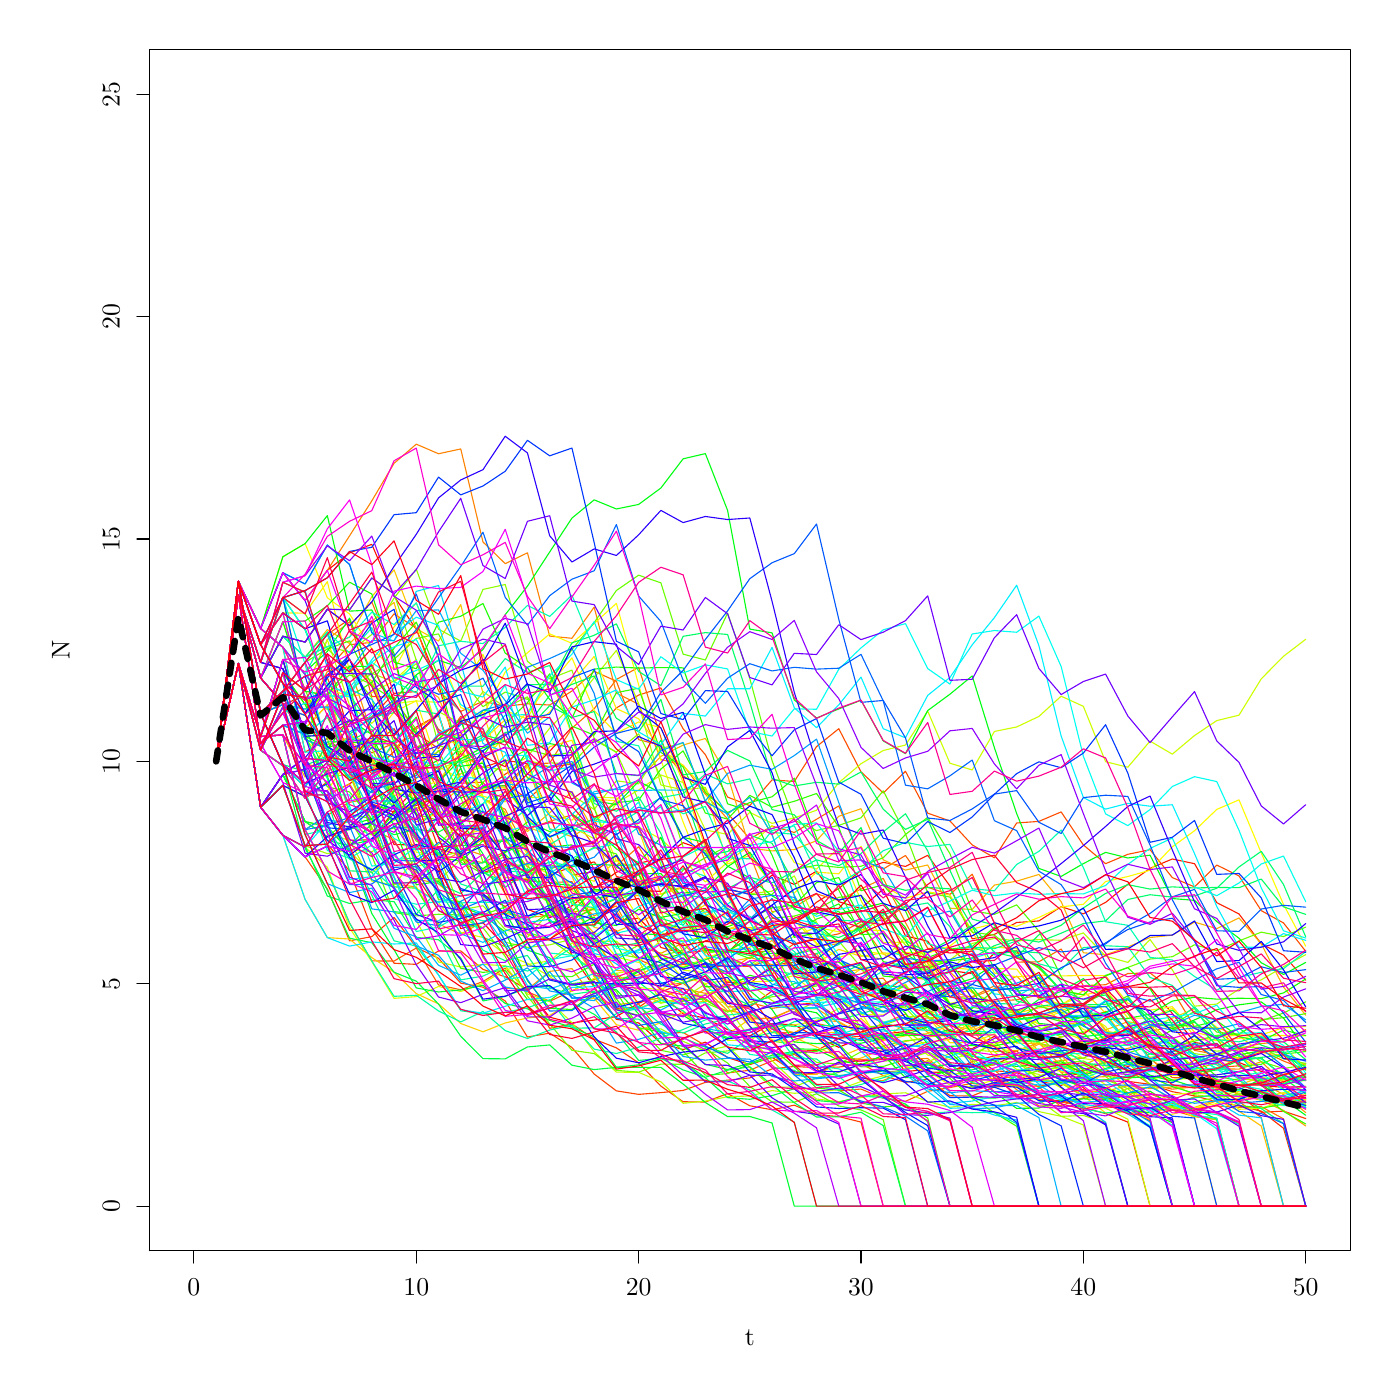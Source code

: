 % Created by tikzDevice version 0.9 on 2016-04-12 13:01:39
% !TEX encoding = UTF-8 Unicode
\documentclass{article}
\nonstopmode

\usepackage{tikz}

\usepackage[active,tightpage,psfixbb]{preview}

\PreviewEnvironment{pgfpicture}

\setlength\PreviewBorder{0pt}

\newcommand{\SweaveOpts}[1]{}  % do not interfere with LaTeX
\newcommand{\SweaveInput}[1]{} % because they are not real TeX commands
\newcommand{\Sexpr}[1]{}       % will only be parsed by R


\usepackage[utf8]{inputenc}
\usepackage{amsmath}
\usepackage{graphicx}
%\usepackage{bbold}
\usepackage{tikz}
%\usepackage{silence}
\usepackage{mdframed}
%\WarningFilter{mdframed}{You got a bad break}
\usepackage[colorinlistoftodos]{todonotes}
\usepackage{listings}
\usepackage{color}
\colorlet{exampcol}{blue!10}
\usepackage{multicol}
\usepackage{booktabs}

\title{BIO311: Population Ecology\\ \textit{Practical 10:\\ Stochasticity in Matrix Models\\ Population Viability Analysis\\ \& Metapopulation Dynamics.}}
\setlength\parindent{0pt}

\setcounter{tocdepth}{1} % Determines the depth of the table of contents;; 0:chapters, 1: chapters and sections, 2: chapters,sections and subsections

%\renewcommand{\theExercise}{\thechapter.\arabic{Exercise}}%

\setlength\parindent{0pt}

\begin{document}

\begin{tikzpicture}[x=1pt,y=1pt]
\definecolor{fillColor}{RGB}{255,255,255}
\path[use as bounding box,fill=fillColor,fill opacity=0.00] (0,0) rectangle (505.89,505.89);
\begin{scope}
\path[clip] (  0.00,  0.00) rectangle (505.89,505.89);
\definecolor{drawColor}{RGB}{0,0,0}

\path[draw=drawColor,line width= 0.4pt,line join=round,line cap=round] ( 70.07, 54.00) -- (471.82, 54.00);

\path[draw=drawColor,line width= 0.4pt,line join=round,line cap=round] ( 70.07, 54.00) -- ( 70.07, 49.50);

\path[draw=drawColor,line width= 0.4pt,line join=round,line cap=round] (150.42, 54.00) -- (150.42, 49.50);

\path[draw=drawColor,line width= 0.4pt,line join=round,line cap=round] (230.77, 54.00) -- (230.77, 49.50);

\path[draw=drawColor,line width= 0.4pt,line join=round,line cap=round] (311.12, 54.00) -- (311.12, 49.50);

\path[draw=drawColor,line width= 0.4pt,line join=round,line cap=round] (391.47, 54.00) -- (391.47, 49.50);

\path[draw=drawColor,line width= 0.4pt,line join=round,line cap=round] (471.82, 54.00) -- (471.82, 49.50);

\node[text=drawColor,anchor=base,inner sep=0pt, outer sep=0pt, scale=  0.93] at ( 70.07, 37.80) {0};

\node[text=drawColor,anchor=base,inner sep=0pt, outer sep=0pt, scale=  0.93] at (150.42, 37.80) {10};

\node[text=drawColor,anchor=base,inner sep=0pt, outer sep=0pt, scale=  0.93] at (230.77, 37.80) {20};

\node[text=drawColor,anchor=base,inner sep=0pt, outer sep=0pt, scale=  0.93] at (311.12, 37.80) {30};

\node[text=drawColor,anchor=base,inner sep=0pt, outer sep=0pt, scale=  0.93] at (391.47, 37.80) {40};

\node[text=drawColor,anchor=base,inner sep=0pt, outer sep=0pt, scale=  0.93] at (471.82, 37.80) {50};

\path[draw=drawColor,line width= 0.4pt,line join=round,line cap=round] ( 54.00, 70.07) -- ( 54.00,471.82);

\path[draw=drawColor,line width= 0.4pt,line join=round,line cap=round] ( 54.00, 70.07) -- ( 49.50, 70.07);

\path[draw=drawColor,line width= 0.4pt,line join=round,line cap=round] ( 54.00,150.42) -- ( 49.50,150.42);

\path[draw=drawColor,line width= 0.4pt,line join=round,line cap=round] ( 54.00,230.77) -- ( 49.50,230.77);

\path[draw=drawColor,line width= 0.4pt,line join=round,line cap=round] ( 54.00,311.12) -- ( 49.50,311.12);

\path[draw=drawColor,line width= 0.4pt,line join=round,line cap=round] ( 54.00,391.47) -- ( 49.50,391.47);

\path[draw=drawColor,line width= 0.4pt,line join=round,line cap=round] ( 54.00,471.82) -- ( 49.50,471.82);

\node[text=drawColor,rotate= 90.00,anchor=base,inner sep=0pt, outer sep=0pt, scale=  0.93] at ( 43.20, 70.07) {0};

\node[text=drawColor,rotate= 90.00,anchor=base,inner sep=0pt, outer sep=0pt, scale=  0.93] at ( 43.20,150.42) {5};

\node[text=drawColor,rotate= 90.00,anchor=base,inner sep=0pt, outer sep=0pt, scale=  0.93] at ( 43.20,230.77) {10};

\node[text=drawColor,rotate= 90.00,anchor=base,inner sep=0pt, outer sep=0pt, scale=  0.93] at ( 43.20,311.12) {15};

\node[text=drawColor,rotate= 90.00,anchor=base,inner sep=0pt, outer sep=0pt, scale=  0.93] at ( 43.20,391.47) {20};

\node[text=drawColor,rotate= 90.00,anchor=base,inner sep=0pt, outer sep=0pt, scale=  0.93] at ( 43.20,471.82) {25};

\path[draw=drawColor,line width= 0.4pt,line join=round,line cap=round] ( 54.00, 54.00) --
	(487.89, 54.00) --
	(487.89,487.89) --
	( 54.00,487.89) --
	( 54.00, 54.00);
\end{scope}
\begin{scope}
\path[clip] (  0.00,  0.00) rectangle (505.89,505.89);
\definecolor{drawColor}{RGB}{0,0,0}

\node[text=drawColor,anchor=base,inner sep=0pt, outer sep=0pt, scale=  0.93] at (270.95, 19.80) {t};

\node[text=drawColor,rotate= 90.00,anchor=base,inner sep=0pt, outer sep=0pt, scale=  0.93] at ( 25.20,270.95) {N};
\end{scope}
\begin{scope}
\path[clip] ( 54.00, 54.00) rectangle (487.89,487.89);
\definecolor{drawColor}{RGB}{255,0,0}

\path[draw=drawColor,line width= 0.4pt,line join=round,line cap=round] ( 78.11,230.77) --
	( 86.14,291.03) --
	( 94.18,260.90) --
	(102.21,251.66) --
	(110.25,218.67) --
	(118.28,218.66) --
	(126.31,222.63) --
	(134.35,228.57) --
	(142.39,229.80) --
	(150.42,217.69) --
	(158.46,209.47) --
	(166.49,196.47) --
	(174.52,190.48) --
	(182.56,193.47) --
	(190.59,177.31) --
	(198.63,174.26) --
	(206.67,178.58) --
	(214.70,184.93) --
	(222.73,190.69) --
	(230.77,193.98) --
	(238.81,195.62) --
	(246.84,201.38) --
	(254.88,198.50) --
	(262.91,184.40) --
	(270.94,182.92) --
	(278.98,189.67) --
	(287.01,186.30) --
	(295.05,191.10) --
	(303.09,180.05) --
	(311.12,177.62) --
	(319.15,184.60) --
	(327.19,167.69) --
	(335.22,165.79) --
	(343.26,155.17) --
	(351.30,154.12) --
	(359.33,161.41) --
	(367.37,162.33) --
	(375.40,150.84) --
	(383.44,148.28) --
	(391.47,149.56) --
	(399.50,148.92) --
	(407.54,149.24) --
	(415.57,149.08) --
	(423.61,139.67) --
	(431.64,129.14) --
	(439.68,128.11) --
	(447.71,121.61) --
	(455.75,113.64) --
	(463.79,112.96) --
	(471.82,113.30);
\definecolor{drawColor}{RGB}{255,8,0}

\path[draw=drawColor,line width= 0.4pt,line join=round,line cap=round] ( 78.11,230.77) --
	( 86.14,295.85) --
	( 94.18,278.77) --
	(102.21,272.02) --
	(110.25,256.88) --
	(118.28,269.50) --
	(126.31,249.00) --
	(134.35,220.60) --
	(142.39,200.72) --
	(150.42,200.53) --
	(158.46,191.22) --
	(166.49,170.34) --
	(174.52,172.45) --
	(182.56,164.05) --
	(190.59,148.28) --
	(198.63,138.32) --
	(206.67,136.25) --
	(214.70,137.28) --
	(222.73,138.55) --
	(230.77,143.35) --
	(238.81,146.62) --
	(246.84,139.51) --
	(254.88,138.03) --
	(262.91,133.85) --
	(270.94,131.55) --
	(278.98,136.03) --
	(287.01,135.53) --
	(295.05,131.06) --
	(303.09,127.45) --
	(311.12,130.80) --
	(319.15,132.22) --
	(327.19,133.16) --
	(335.22,135.99) --
	(343.26,126.80) --
	(351.30,126.94) --
	(359.33,131.41) --
	(367.37,124.82) --
	(375.40,124.05) --
	(383.44,120.53) --
	(391.47,118.80) --
	(399.50,122.30) --
	(407.54,120.55) --
	(415.57,122.78) --
	(423.61,125.79) --
	(431.64,128.62) --
	(439.68,123.03) --
	(447.71,121.97) --
	(455.75,118.74) --
	(463.79,117.00) --
	(471.82,121.70);
\definecolor{drawColor}{RGB}{255,15,0}

\path[draw=drawColor,line width= 0.4pt,line join=round,line cap=round] ( 78.11,230.77) --
	( 86.14,295.85) --
	( 94.18,278.77) --
	(102.21,298.95) --
	(110.25,288.86) --
	(118.28,299.78) --
	(126.31,306.08) --
	(134.35,309.20) --
	(142.39,290.45) --
	(150.42,278.45) --
	(158.46,258.88) --
	(166.49,228.16) --
	(174.52,207.60) --
	(182.56,187.50) --
	(190.59,188.23) --
	(198.63,179.36) --
	(206.67,160.70) --
	(214.70,149.29) --
	(222.73,137.55) --
	(230.77,136.26) --
	(238.81,128.90) --
	(246.84,126.63) --
	(254.88,129.29) --
	(262.91,123.73) --
	(270.94,121.20) --
	(278.98,123.84) --
	(287.01,118.68) --
	(295.05,117.72) --
	(303.09,122.05) --
	(311.12,122.48) --
	(319.15,123.66) --
	(327.19,127.31) --
	(335.22,121.41) --
	(343.26,119.23) --
	(351.30,120.32) --
	(359.33,121.11) --
	(367.37,124.77) --
	(375.40,125.70) --
	(383.44,118.60) --
	(391.47,117.14) --
	(399.50,112.15) --
	(407.54,105.53) --
	(415.57,100.82) --
	(423.61, 70.07) --
	(431.64, 70.07) --
	(439.68, 70.07) --
	(447.71, 70.07) --
	(455.75, 70.07) --
	(463.79, 70.07) --
	(471.82, 70.07);
\definecolor{drawColor}{RGB}{255,23,0}

\path[draw=drawColor,line width= 0.4pt,line join=round,line cap=round] ( 78.11,230.77) --
	( 86.14,266.12) --
	( 94.18,234.79) --
	(102.21,229.23) --
	(110.25,217.39) --
	(118.28,223.31) --
	(126.31,202.24) --
	(134.35,202.44) --
	(142.39,212.92) --
	(150.42,214.86) --
	(158.46,217.74) --
	(166.49,205.70) --
	(174.52,202.07) --
	(182.56,210.99) --
	(190.59,206.53) --
	(198.63,208.76) --
	(206.67,207.64) --
	(214.70,191.64) --
	(222.73,173.09) --
	(230.77,174.10) --
	(238.81,166.11) --
	(246.84,160.81) --
	(254.88,165.90) --
	(262.91,168.24) --
	(270.94,167.07) --
	(278.98,155.96) --
	(287.01,142.78) --
	(295.05,143.53) --
	(303.09,137.87) --
	(311.12,134.14) --
	(319.15,128.14) --
	(327.19,118.69) --
	(335.22,119.44) --
	(343.26,121.65) --
	(351.30,114.46) --
	(359.33,113.40) --
	(367.37,113.93) --
	(375.40,108.42) --
	(383.44,108.24) --
	(391.47,105.58) --
	(399.50,103.50) --
	(407.54,100.43) --
	(415.57, 70.07) --
	(423.61, 70.07) --
	(431.64, 70.07) --
	(439.68, 70.07) --
	(447.71, 70.07) --
	(455.75, 70.07) --
	(463.79, 70.07) --
	(471.82, 70.07);
\definecolor{drawColor}{RGB}{255,31,0}

\path[draw=drawColor,line width= 0.4pt,line join=round,line cap=round] ( 78.11,230.77) --
	( 86.14,295.85) --
	( 94.18,248.00) --
	(102.21,251.30) --
	(110.25,254.47) --
	(118.28,239.64) --
	(126.31,230.56) --
	(134.35,215.42) --
	(142.39,212.42) --
	(150.42,221.55) --
	(158.46,199.24) --
	(166.49,196.70) --
	(174.52,182.65) --
	(182.56,178.30) --
	(190.59,183.38) --
	(198.63,189.70) --
	(206.67,192.64) --
	(214.70,194.43) --
	(222.73,184.60) --
	(230.77,165.23) --
	(238.81,167.06) --
	(246.84,173.83) --
	(254.88,163.06) --
	(262.91,161.58) --
	(270.94,169.70) --
	(278.98,170.62) --
	(287.01,172.84) --
	(295.05,179.86) --
	(303.09,184.85) --
	(311.12,191.34) --
	(319.15,194.28) --
	(327.19,192.81) --
	(335.22,196.82) --
	(343.26,185.74) --
	(351.30,166.60) --
	(359.33,168.25) --
	(367.37,172.55) --
	(375.40,173.11) --
	(383.44,178.26) --
	(391.47,175.69) --
	(399.50,179.80) --
	(407.54,186.36) --
	(415.57,192.12) --
	(423.61,195.49) --
	(431.64,193.80) --
	(439.68,179.72) --
	(447.71,175.64) --
	(455.75,164.82) --
	(463.79,160.75) --
	(471.82,151.72);
\definecolor{drawColor}{RGB}{255,38,0}

\path[draw=drawColor,line width= 0.4pt,line join=round,line cap=round] ( 78.11,230.77) --
	( 86.14,266.12) --
	( 94.18,239.74) --
	(102.21,262.83) --
	(110.25,256.32) --
	(118.28,269.65) --
	(126.31,239.66) --
	(134.35,236.60) --
	(142.39,242.59) --
	(150.42,227.25) --
	(158.46,223.59) --
	(166.49,233.67) --
	(174.52,228.63) --
	(182.56,231.15) --
	(190.59,229.89) --
	(198.63,211.28) --
	(206.67,189.74) --
	(214.70,190.91) --
	(222.73,196.67) --
	(230.77,178.86) --
	(238.81,163.51) --
	(246.84,161.36) --
	(254.88,162.44) --
	(262.91,150.87) --
	(270.94,150.46) --
	(278.98,157.11) --
	(287.01,158.16) --
	(295.05,147.11) --
	(303.09,144.70) --
	(311.12,145.91) --
	(319.15,147.32) --
	(327.19,152.74) --
	(335.22,144.15) --
	(343.26,132.43) --
	(351.30,124.18) --
	(359.33,122.68) --
	(367.37,117.04) --
	(375.40,115.14) --
	(383.44,117.30) --
	(391.47,112.85) --
	(399.50,105.89) --
	(407.54,105.49) --
	(415.57,101.42) --
	(423.61, 70.07) --
	(431.64, 70.07) --
	(439.68, 70.07) --
	(447.71, 70.07) --
	(455.75, 70.07) --
	(463.79, 70.07) --
	(471.82, 70.07);
\definecolor{drawColor}{RGB}{255,46,0}

\path[draw=drawColor,line width= 0.4pt,line join=round,line cap=round] ( 78.11,230.77) --
	( 86.14,266.12) --
	( 94.18,234.79) --
	(102.21,250.46) --
	(110.25,242.62) --
	(118.28,251.17) --
	(126.31,233.97) --
	(134.35,226.34) --
	(142.39,234.36) --
	(150.42,243.17) --
	(158.46,247.60) --
	(166.49,224.29) --
	(174.52,219.94) --
	(182.56,226.13) --
	(190.59,231.07) --
	(198.63,228.60) --
	(206.67,229.83) --
	(214.70,210.10) --
	(222.73,189.20) --
	(230.77,186.99) --
	(238.81,173.96) --
	(246.84,157.87) --
	(254.88,156.51) --
	(262.91,157.19) --
	(270.94,146.43) --
	(278.98,135.03) --
	(287.01,126.14) --
	(295.05,126.21) --
	(303.09,130.66) --
	(311.12,131.48) --
	(319.15,131.07) --
	(327.19,132.91) --
	(335.22,135.25) --
	(343.26,126.36) --
	(351.30,124.92) --
	(359.33,118.99) --
	(367.37,118.32) --
	(375.40,115.17) --
	(383.44,113.62) --
	(391.47,117.94) --
	(399.50,119.44) --
	(407.54,115.15) --
	(415.57,114.06) --
	(423.61,111.42) --
	(431.64,109.90) --
	(439.68,107.77) --
	(447.71,106.27) --
	(455.75,104.39) --
	(463.79, 98.20) --
	(471.82, 70.07);
\definecolor{drawColor}{RGB}{255,54,0}

\path[draw=drawColor,line width= 0.4pt,line join=round,line cap=round] ( 78.11,230.77) --
	( 86.14,295.85) --
	( 94.18,278.77) --
	(102.21,272.02) --
	(110.25,234.06) --
	(118.28,239.04) --
	(126.31,245.31) --
	(134.35,246.82) --
	(142.39,255.35) --
	(150.42,255.99) --
	(158.46,242.28) --
	(166.49,237.04) --
	(174.52,227.55) --
	(182.56,199.47) --
	(190.59,199.20) --
	(198.63,183.83) --
	(206.67,166.61) --
	(214.70,153.50) --
	(222.73,141.53) --
	(230.77,141.87) --
	(238.81,147.43) --
	(246.84,150.62) --
	(254.88,153.17) --
	(262.91,142.04) --
	(270.94,142.01) --
	(278.98,147.78) --
	(287.01,139.38) --
	(295.05,136.60) --
	(303.09,139.78) --
	(311.12,143.64) --
	(319.15,136.46) --
	(327.19,125.77) --
	(335.22,118.48) --
	(343.26,118.38) --
	(351.30,122.30) --
	(359.33,124.36) --
	(367.37,126.13) --
	(375.40,118.60) --
	(383.44,117.31) --
	(391.47,119.22) --
	(399.50,122.12) --
	(407.54,123.32) --
	(415.57,122.72) --
	(423.61,123.02) --
	(431.64,116.53) --
	(439.68,115.01) --
	(447.71,110.30) --
	(455.75,103.95) --
	(463.79,104.38) --
	(471.82,101.70);
\definecolor{drawColor}{RGB}{255,61,0}

\path[draw=drawColor,line width= 0.4pt,line join=round,line cap=round] ( 78.11,230.77) --
	( 86.14,266.12) --
	( 94.18,214.19) --
	(102.21,222.09) --
	(110.25,200.27) --
	(118.28,200.89) --
	(126.31,191.16) --
	(134.35,170.44) --
	(142.39,157.83) --
	(150.42,157.41) --
	(158.46,162.25) --
	(166.49,162.27) --
	(174.52,155.61) --
	(182.56,152.94) --
	(190.59,148.27) --
	(198.63,134.31) --
	(206.67,135.90) --
	(214.70,130.38) --
	(222.73,127.25) --
	(230.77,121.81) --
	(238.81,113.42) --
	(246.84,107.77) --
	(254.88,107.68) --
	(262.91,110.74) --
	(270.94,106.32) --
	(278.98,104.88) --
	(287.01,106.54) --
	(295.05,103.10) --
	(303.09,102.42) --
	(311.12,100.42) --
	(319.15, 70.07) --
	(327.19, 70.07) --
	(335.22, 70.07) --
	(343.26, 70.07) --
	(351.30, 70.07) --
	(359.33, 70.07) --
	(367.37, 70.07) --
	(375.40, 70.07) --
	(383.44, 70.07) --
	(391.47, 70.07) --
	(399.50, 70.07) --
	(407.54, 70.07) --
	(415.57, 70.07) --
	(423.61, 70.07) --
	(431.64, 70.07) --
	(439.68, 70.07) --
	(447.71, 70.07) --
	(455.75, 70.07) --
	(463.79, 70.07) --
	(471.82, 70.07);
\definecolor{drawColor}{RGB}{255,69,0}

\path[draw=drawColor,line width= 0.4pt,line join=round,line cap=round] ( 78.11,230.77) --
	( 86.14,266.12) --
	( 94.18,214.19) --
	(102.21,204.06) --
	(110.25,196.26) --
	(118.28,184.65) --
	(126.31,165.91) --
	(134.35,167.44) --
	(142.39,174.41) --
	(150.42,163.51) --
	(158.46,159.59) --
	(166.49,150.62) --
	(174.52,149.19) --
	(182.56,144.19) --
	(190.59,131.17) --
	(198.63,132.57) --
	(206.67,127.38) --
	(214.70,117.79) --
	(222.73,111.70) --
	(230.77,110.44) --
	(238.81,111.07) --
	(246.84,111.85) --
	(254.88,114.77) --
	(262.91,115.57) --
	(270.94,116.38) --
	(278.98,119.65) --
	(287.01,120.52) --
	(295.05,120.08) --
	(303.09,120.30) --
	(311.12,121.53) --
	(319.15,117.23) --
	(327.19,114.77) --
	(335.22,116.00) --
	(343.26,109.93) --
	(351.30,109.88) --
	(359.33,113.09) --
	(367.37,113.65) --
	(375.40,113.37) --
	(383.44,114.66) --
	(391.47,110.82) --
	(399.50,108.75) --
	(407.54,109.79) --
	(415.57,109.27) --
	(423.61,104.80) --
	(431.64,103.51) --
	(439.68,104.15) --
	(447.71, 99.77) --
	(455.75, 70.07) --
	(463.79, 70.07) --
	(471.82, 70.07);
\definecolor{drawColor}{RGB}{255,77,0}

\path[draw=drawColor,line width= 0.4pt,line join=round,line cap=round] ( 78.11,230.77) --
	( 86.14,295.85) --
	( 94.18,248.00) --
	(102.21,256.07) --
	(110.25,266.59) --
	(118.28,276.63) --
	(126.31,282.18) --
	(134.35,254.21) --
	(142.39,253.93) --
	(150.42,240.82) --
	(158.46,235.43) --
	(166.49,247.05) --
	(174.52,241.24) --
	(182.56,223.33) --
	(190.59,216.92) --
	(198.63,224.07) --
	(206.67,232.53) --
	(214.70,240.96) --
	(222.73,250.08) --
	(230.77,254.71) --
	(238.81,257.30) --
	(246.84,242.55) --
	(254.88,233.19) --
	(262.91,217.86) --
	(270.94,214.78) --
	(278.98,224.08) --
	(287.01,223.50) --
	(295.05,236.09) --
	(303.09,242.57) --
	(311.12,226.99) --
	(319.15,219.33) --
	(327.19,227.18) --
	(335.22,212.05) --
	(343.26,209.25) --
	(351.30,200.58) --
	(359.33,195.92) --
	(367.37,208.50) --
	(375.40,209.08) --
	(383.44,212.50) --
	(391.47,200.57) --
	(399.50,193.79) --
	(407.54,197.18) --
	(415.57,198.86) --
	(423.61,188.77) --
	(431.64,185.41) --
	(439.68,193.30) --
	(447.71,189.36) --
	(455.75,176.83) --
	(463.79,172.38) --
	(471.82,162.12);
\definecolor{drawColor}{RGB}{255,84,0}

\path[draw=drawColor,line width= 0.4pt,line join=round,line cap=round] ( 78.11,230.77) --
	( 86.14,291.03) --
	( 94.18,266.53) --
	(102.21,264.26) --
	(110.25,248.03) --
	(118.28,260.96) --
	(126.31,240.93) --
	(134.35,233.80) --
	(142.39,237.37) --
	(150.42,240.03) --
	(158.46,247.59) --
	(166.49,222.86) --
	(174.52,223.24) --
	(182.56,212.02) --
	(190.59,187.67) --
	(198.63,186.96) --
	(206.67,187.31) --
	(214.70,173.08) --
	(222.73,169.64) --
	(230.77,159.25) --
	(238.81,155.51) --
	(246.84,157.38) --
	(254.88,156.45) --
	(262.91,156.91) --
	(270.94,156.68) --
	(278.98,159.11) --
	(287.01,164.92) --
	(295.05,166.82) --
	(303.09,168.44) --
	(311.12,172.78) --
	(319.15,173.33) --
	(327.19,178.49) --
	(335.22,163.14) --
	(343.26,163.49) --
	(351.30,156.59) --
	(359.33,141.77) --
	(367.37,132.76) --
	(375.40,130.81) --
	(383.44,133.41) --
	(391.47,137.07) --
	(399.50,140.46) --
	(407.54,133.74) --
	(415.57,123.42) --
	(423.61,116.47) --
	(431.64,116.36) --
	(439.68,120.12) --
	(447.71,120.76) --
	(455.75,114.39) --
	(463.79,107.82) --
	(471.82,108.09);
\definecolor{drawColor}{RGB}{255,92,0}

\path[draw=drawColor,line width= 0.4pt,line join=round,line cap=round] ( 78.11,230.77) --
	( 86.14,266.12) --
	( 94.18,239.74) --
	(102.21,240.31) --
	(110.25,206.06) --
	(118.28,191.19) --
	(126.31,172.32) --
	(134.35,158.66) --
	(142.39,158.61) --
	(150.42,163.32) --
	(158.46,149.99) --
	(166.49,148.23) --
	(174.52,151.21) --
	(182.56,156.09) --
	(190.59,147.52) --
	(198.63,144.09) --
	(206.67,147.79) --
	(214.70,152.01) --
	(222.73,154.09) --
	(230.77,143.06) --
	(238.81,132.43) --
	(246.84,132.80) --
	(254.88,128.10) --
	(262.91,118.19) --
	(270.94,119.16) --
	(278.98,122.56) --
	(287.01,124.92) --
	(295.05,119.82) --
	(303.09,111.71) --
	(311.12,112.36) --
	(319.15,109.00) --
	(327.19,107.92) --
	(335.22,111.53) --
	(343.26,112.90) --
	(351.30,114.43) --
	(359.33,113.66) --
	(367.37,114.05) --
	(375.40,108.60) --
	(383.44,107.36) --
	(391.47,108.98) --
	(399.50,110.17) --
	(407.54,109.57) --
	(415.57,105.10) --
	(423.61,104.71) --
	(431.64,102.40) --
	(439.68,101.31) --
	(447.71, 70.07) --
	(455.75, 70.07) --
	(463.79, 70.07) --
	(471.82, 70.07);
\definecolor{drawColor}{RGB}{255,99,0}

\path[draw=drawColor,line width= 0.4pt,line join=round,line cap=round] ( 78.11,230.77) --
	( 86.14,295.85) --
	( 94.18,248.00) --
	(102.21,256.07) --
	(110.25,261.58) --
	(118.28,263.91) --
	(126.31,272.91) --
	(134.35,273.78) --
	(142.39,284.08) --
	(150.42,278.93) --
	(158.46,256.20) --
	(166.49,248.81) --
	(174.52,252.51) --
	(182.56,250.66) --
	(190.59,251.58) --
	(198.63,251.12) --
	(206.67,256.18) --
	(214.70,263.31) --
	(222.73,259.74) --
	(230.77,238.60) --
	(238.81,236.56) --
	(246.84,225.55) --
	(254.88,220.27) --
	(262.91,212.01) --
	(270.94,202.76) --
	(278.98,207.38) --
	(287.01,205.07) --
	(295.05,209.84) --
	(303.09,214.68) --
	(311.12,195.13) --
	(319.15,191.86) --
	(327.19,196.76) --
	(335.22,185.25) --
	(343.26,182.68) --
	(351.30,190.01) --
	(359.33,172.29) --
	(367.37,158.22) --
	(375.40,158.36) --
	(383.44,162.96) --
	(391.47,149.73) --
	(399.50,150.06) --
	(407.54,154.11) --
	(415.57,154.31) --
	(423.61,148.14) --
	(431.64,134.75) --
	(439.68,134.36) --
	(447.71,126.82) --
	(455.75,126.30) --
	(463.79,122.50) --
	(471.82,119.38);
\definecolor{drawColor}{RGB}{255,107,0}

\path[draw=drawColor,line width= 0.4pt,line join=round,line cap=round] ( 78.11,230.77) --
	( 86.14,291.03) --
	( 94.18,260.90) --
	(102.21,275.97) --
	(110.25,273.86) --
	(118.28,285.76) --
	(126.31,279.81) --
	(134.35,288.40) --
	(142.39,268.50) --
	(150.42,235.98) --
	(158.46,238.66) --
	(166.49,246.14) --
	(174.52,221.62) --
	(182.56,221.99) --
	(190.59,229.82) --
	(198.63,230.13) --
	(206.67,242.77) --
	(214.70,249.76) --
	(222.73,260.36) --
	(230.77,264.75) --
	(238.81,239.40) --
	(246.84,214.66) --
	(254.88,194.65) --
	(262.91,176.94) --
	(270.94,161.94) --
	(278.98,162.22) --
	(287.01,155.44) --
	(295.05,150.60) --
	(303.09,153.02) --
	(311.12,151.81) --
	(319.15,152.42) --
	(327.19,142.26) --
	(335.22,139.92) --
	(343.26,142.96) --
	(351.30,145.19) --
	(359.33,144.08) --
	(367.37,144.63) --
	(375.40,146.34) --
	(383.44,140.01) --
	(391.47,128.30) --
	(399.50,120.87) --
	(407.54,119.34) --
	(415.57,114.12) --
	(423.61,112.31) --
	(431.64,113.22) --
	(439.68,112.76) --
	(447.71,107.84) --
	(455.75,102.06) --
	(463.79, 70.07) --
	(471.82, 70.07);
\definecolor{drawColor}{RGB}{255,115,0}

\path[draw=drawColor,line width= 0.4pt,line join=round,line cap=round] ( 78.11,230.77) --
	( 86.14,266.12) --
	( 94.18,239.74) --
	(102.21,240.31) --
	(110.25,206.06) --
	(118.28,211.30) --
	(126.31,215.96) --
	(134.35,217.50) --
	(142.39,228.46) --
	(150.42,235.21) --
	(158.46,220.04) --
	(166.49,195.51) --
	(174.52,194.18) --
	(182.56,198.16) --
	(190.59,206.26) --
	(198.63,209.12) --
	(206.67,211.38) --
	(214.70,200.10) --
	(222.73,193.11) --
	(230.77,199.92) --
	(238.81,187.25) --
	(246.84,181.94) --
	(254.88,170.93) --
	(262.91,154.72) --
	(270.94,143.62) --
	(278.98,141.54) --
	(287.01,142.58) --
	(295.05,133.41) --
	(303.09,124.04) --
	(311.12,123.00) --
	(319.15,123.52) --
	(327.19,123.26) --
	(335.22,123.39) --
	(343.26,116.93) --
	(351.30,116.60) --
	(359.33,119.24) --
	(367.37,112.14) --
	(375.40,106.28) --
	(383.44,106.37) --
	(391.47,109.23) --
	(399.50,109.77) --
	(407.54,109.50) --
	(415.57,110.69) --
	(423.61,107.18) --
	(431.64,105.30) --
	(439.68,106.24) --
	(447.71,105.77) --
	(455.75,106.00) --
	(463.79,101.59) --
	(471.82, 70.07);
\definecolor{drawColor}{RGB}{255,122,0}

\path[draw=drawColor,line width= 0.4pt,line join=round,line cap=round] ( 78.11,230.77) --
	( 86.14,266.12) --
	( 94.18,239.74) --
	(102.21,262.83) --
	(110.25,256.32) --
	(118.28,274.74) --
	(126.31,281.17) --
	(134.35,262.83) --
	(142.39,230.88) --
	(150.42,229.38) --
	(158.46,234.38) --
	(166.49,240.39) --
	(174.52,217.23) --
	(182.56,213.44) --
	(190.59,197.95) --
	(198.63,177.95) --
	(206.67,176.37) --
	(214.70,177.16) --
	(222.73,176.77) --
	(230.77,164.14) --
	(238.81,149.87) --
	(246.84,150.61) --
	(254.88,144.45) --
	(262.91,140.33) --
	(270.94,142.39) --
	(278.98,132.78) --
	(287.01,132.72) --
	(295.05,136.06) --
	(303.09,134.39) --
	(311.12,127.43) --
	(319.15,118.47) --
	(327.19,119.04) --
	(335.22,122.65) --
	(343.26,117.11) --
	(351.30,115.16) --
	(359.33,116.13) --
	(367.37,116.87) --
	(375.40,113.14) --
	(383.44,105.87) --
	(391.47,106.55) --
	(399.50,109.10) --
	(407.54,110.84) --
	(415.57,107.06) --
	(423.61,106.27) --
	(431.64,109.59) --
	(439.68,109.90) --
	(447.71,109.75) --
	(455.75,109.82) --
	(463.79,109.79) --
	(471.82,105.04);
\definecolor{drawColor}{RGB}{255,130,0}

\path[draw=drawColor,line width= 0.4pt,line join=round,line cap=round] ( 78.11,230.77) --
	( 86.14,295.85) --
	( 94.18,278.77) --
	(102.21,298.95) --
	(110.25,288.86) --
	(118.28,299.78) --
	(126.31,312.26) --
	(134.35,324.90) --
	(142.39,338.46) --
	(150.42,345.39) --
	(158.46,341.92) --
	(166.49,343.66) --
	(174.52,310.04) --
	(182.56,302.21) --
	(190.59,306.13) --
	(198.63,276.03) --
	(206.67,275.24) --
	(214.70,286.51) --
	(222.73,255.43) --
	(230.77,251.41) --
	(238.81,231.47) --
	(246.84,229.40) --
	(254.88,218.92) --
	(262.91,209.95) --
	(270.94,197.23) --
	(278.98,176.38) --
	(287.01,178.10) --
	(295.05,182.89) --
	(303.09,180.50) --
	(311.12,184.65) --
	(319.15,188.48) --
	(327.19,172.53) --
	(335.22,157.78) --
	(343.26,145.55) --
	(351.30,145.74) --
	(359.33,149.64) --
	(367.37,138.33) --
	(375.40,128.75) --
	(383.44,127.37) --
	(391.47,129.60) --
	(399.50,124.23) --
	(407.54,123.00) --
	(415.57,119.78) --
	(423.61,117.97) --
	(431.64,122.78) --
	(439.68,122.99) --
	(447.71,116.55) --
	(455.75,115.00) --
	(463.79,115.78) --
	(471.82,115.39);
\definecolor{drawColor}{RGB}{255,138,0}

\path[draw=drawColor,line width= 0.4pt,line join=round,line cap=round] ( 78.11,230.77) --
	( 86.14,291.03) --
	( 94.18,237.20) --
	(102.21,248.34) --
	(110.25,230.09) --
	(118.28,227.42) --
	(126.31,237.17) --
	(134.35,232.29) --
	(142.39,215.04) --
	(150.42,212.91) --
	(158.46,221.60) --
	(166.49,199.48) --
	(174.52,196.84) --
	(182.56,182.82) --
	(190.59,165.32) --
	(198.63,166.39) --
	(206.67,173.52) --
	(214.70,177.95) --
	(222.73,184.19) --
	(230.77,186.88) --
	(238.81,188.64) --
	(246.84,179.24) --
	(254.88,160.79) --
	(262.91,149.29) --
	(270.94,137.58) --
	(278.98,138.06) --
	(287.01,141.40) --
	(295.05,131.33) --
	(303.09,122.70) --
	(311.12,115.28) --
	(319.15,115.43) --
	(327.19,118.98) --
	(335.22,113.73) --
	(343.26,113.11) --
	(351.30,116.89) --
	(359.33,117.34) --
	(367.37,118.38) --
	(375.40,121.68) --
	(383.44,122.64) --
	(391.47,123.56) --
	(399.50,127.34) --
	(407.54,129.88) --
	(415.57,133.30) --
	(423.61,134.81) --
	(431.64,126.36) --
	(439.68,124.75) --
	(447.71,127.02) --
	(455.75,128.81) --
	(463.79,129.47) --
	(471.82,133.87);
\definecolor{drawColor}{RGB}{255,145,0}

\path[draw=drawColor,line width= 0.4pt,line join=round,line cap=round] ( 78.11,230.77) --
	( 86.14,266.12) --
	( 94.18,234.79) --
	(102.21,250.46) --
	(110.25,247.36) --
	(118.28,263.22) --
	(126.31,264.94) --
	(134.35,240.77) --
	(142.39,235.31) --
	(150.42,242.47) --
	(158.46,247.75) --
	(166.49,224.04) --
	(174.52,201.78) --
	(182.56,202.48) --
	(190.59,192.60) --
	(198.63,188.92) --
	(206.67,182.14) --
	(214.70,174.94) --
	(222.73,178.54) --
	(230.77,163.89) --
	(238.81,161.43) --
	(246.84,165.11) --
	(254.88,156.47) --
	(262.91,154.55) --
	(270.94,160.04) --
	(278.98,157.29) --
	(287.01,161.01) --
	(295.05,163.83) --
	(303.09,164.91) --
	(311.12,171.91) --
	(319.15,161.17) --
	(327.19,157.40) --
	(335.22,159.28) --
	(343.26,147.72) --
	(351.30,145.46) --
	(359.33,148.61) --
	(367.37,153.19) --
	(375.40,144.98) --
	(383.44,141.63) --
	(391.47,143.31) --
	(399.50,133.76) --
	(407.54,124.46) --
	(415.57,123.35) --
	(423.61,117.46) --
	(431.64,116.87) --
	(439.68,119.66) --
	(447.71,119.57) --
	(455.75,122.23) --
	(463.79,114.77) --
	(471.82,108.52);
\definecolor{drawColor}{RGB}{255,153,0}

\path[draw=drawColor,line width= 0.4pt,line join=round,line cap=round] ( 78.11,230.77) --
	( 86.14,295.85) --
	( 94.18,272.95) --
	(102.21,284.40) --
	(110.25,278.68) --
	(118.28,256.24) --
	(126.31,227.08) --
	(134.35,206.18) --
	(142.39,202.47) --
	(150.42,188.26) --
	(158.46,186.58) --
	(166.49,179.00) --
	(174.52,159.94) --
	(182.56,148.83) --
	(190.59,148.37) --
	(198.63,154.88) --
	(206.67,155.88) --
	(214.70,145.13) --
	(222.73,142.78) --
	(230.77,143.95) --
	(238.81,145.33) --
	(246.84,148.57) --
	(254.88,146.95) --
	(262.91,147.76) --
	(270.94,138.07) --
	(278.98,137.71) --
	(287.01,141.48) --
	(295.05,141.48) --
	(303.09,136.34) --
	(311.12,132.53) --
	(319.15,136.12) --
	(327.19,139.47) --
	(335.22,132.84) --
	(343.26,131.58) --
	(351.30,135.51) --
	(359.33,125.87) --
	(367.37,126.25) --
	(375.40,129.02) --
	(383.44,120.69) --
	(391.47,120.87) --
	(399.50,124.84) --
	(407.54,127.08) --
	(415.57,128.89) --
	(423.61,121.01) --
	(431.64,119.65) --
	(439.68,121.66) --
	(447.71,116.96) --
	(455.75,114.69) --
	(463.79,110.37) --
	(471.82,103.86);
\definecolor{drawColor}{RGB}{255,161,0}

\path[draw=drawColor,line width= 0.4pt,line join=round,line cap=round] ( 78.11,230.77) --
	( 86.14,291.03) --
	( 94.18,260.90) --
	(102.21,251.66) --
	(110.25,218.67) --
	(118.28,218.66) --
	(126.31,222.63) --
	(134.35,209.71) --
	(142.39,186.43) --
	(150.42,185.40) --
	(158.46,172.03) --
	(166.49,168.34) --
	(174.52,172.82) --
	(182.56,175.86) --
	(190.59,174.34) --
	(198.63,175.10) --
	(206.67,177.52) --
	(214.70,168.60) --
	(222.73,152.10) --
	(230.77,153.60) --
	(238.81,157.21) --
	(246.84,145.12) --
	(254.88,145.28) --
	(262.91,151.21) --
	(270.94,152.33) --
	(278.98,153.96) --
	(287.01,159.79) --
	(295.05,161.41) --
	(303.09,149.71) --
	(311.12,147.33) --
	(319.15,150.59) --
	(327.19,153.10) --
	(335.22,151.85) --
	(343.26,154.66) --
	(351.30,147.20) --
	(359.33,143.36) --
	(367.37,136.30) --
	(375.40,125.60) --
	(383.44,118.35) --
	(391.47,111.30) --
	(399.50,111.55) --
	(407.54,113.61) --
	(415.57,112.58) --
	(423.61,113.10) --
	(431.64,112.84) --
	(439.68,114.11) --
	(447.71,110.32) --
	(455.75,108.27) --
	(463.79,104.62) --
	(471.82, 99.02);
\definecolor{drawColor}{RGB}{255,168,0}

\path[draw=drawColor,line width= 0.4pt,line join=round,line cap=round] ( 78.11,230.77) --
	( 86.14,266.12) --
	( 94.18,239.74) --
	(102.21,240.31) --
	(110.25,225.06) --
	(118.28,236.89) --
	(126.31,239.38) --
	(134.35,238.13) --
	(142.39,218.53) --
	(150.42,195.90) --
	(158.46,193.78) --
	(166.49,198.15) --
	(174.52,202.58) --
	(182.56,184.67) --
	(190.59,168.20) --
	(198.63,166.08) --
	(206.67,167.14) --
	(214.70,166.61) --
	(222.73,155.26) --
	(230.77,154.50) --
	(238.81,148.78) --
	(246.84,144.11) --
	(254.88,148.44) --
	(262.91,140.69) --
	(270.94,139.39) --
	(278.98,135.03) --
	(287.01,132.72) --
	(295.05,137.27) --
	(303.09,136.77) --
	(311.12,132.20) --
	(319.15,130.16) --
	(327.19,136.07) --
	(335.22,138.16) --
	(343.26,132.24) --
	(351.30,121.93) --
	(359.33,115.27) --
	(367.37,113.93) --
	(375.40,115.78) --
	(383.44,117.20) --
	(391.47,116.49) --
	(399.50,116.85) --
	(407.54,111.07) --
	(415.57,109.75) --
	(423.61,105.59) --
	(431.64,105.04) --
	(439.68,108.13) --
	(447.71,108.49) --
	(455.75,109.33) --
	(463.79,110.96) --
	(471.82,110.14);
\definecolor{drawColor}{RGB}{255,176,0}

\path[draw=drawColor,line width= 0.4pt,line join=round,line cap=round] ( 78.11,230.77) --
	( 86.14,291.03) --
	( 94.18,237.20) --
	(102.21,248.34) --
	(110.25,251.80) --
	(118.28,250.07) --
	(126.31,229.26) --
	(134.35,227.67) --
	(142.39,236.85) --
	(150.42,232.26) --
	(158.46,214.88) --
	(166.49,212.81) --
	(174.52,221.46) --
	(182.56,221.14) --
	(190.59,229.30) --
	(198.63,206.49) --
	(206.67,203.51) --
	(214.70,208.57) --
	(222.73,216.92) --
	(230.77,224.16) --
	(238.81,232.57) --
	(246.84,236.66) --
	(254.88,239.04) --
	(262.91,225.71) --
	(270.94,199.38) --
	(278.98,198.42) --
	(287.01,198.90) --
	(295.05,202.10) --
	(303.09,210.93) --
	(311.12,213.65) --
	(319.15,195.19) --
	(327.19,191.48) --
	(335.22,193.33) --
	(343.26,177.70) --
	(351.30,177.25) --
	(359.33,186.07) --
	(367.37,187.48) --
	(375.40,189.90) --
	(383.44,180.09) --
	(391.47,161.62) --
	(399.50,160.88) --
	(407.54,163.67) --
	(415.57,167.12) --
	(423.61,167.97) --
	(431.64,172.69) --
	(439.68,170.33) --
	(447.71,174.20) --
	(455.75,164.82) --
	(463.79,149.24) --
	(471.82,139.02);
\definecolor{drawColor}{RGB}{255,184,0}

\path[draw=drawColor,line width= 0.4pt,line join=round,line cap=round] ( 78.11,230.77) --
	( 86.14,266.12) --
	( 94.18,239.74) --
	(102.21,267.56) --
	(110.25,268.33) --
	(118.28,278.40) --
	(126.31,273.37) --
	(134.35,281.33) --
	(142.39,288.23) --
	(150.42,258.92) --
	(158.46,253.90) --
	(166.49,234.12) --
	(174.52,227.50) --
	(182.56,211.61) --
	(190.59,205.43) --
	(198.63,212.15) --
	(206.67,219.89) --
	(214.70,205.34) --
	(222.73,183.52) --
	(230.77,182.17) --
	(238.81,182.85) --
	(246.84,185.52) --
	(254.88,175.90) --
	(262.91,158.20) --
	(270.94,159.79) --
	(278.98,166.11) --
	(287.01,156.12) --
	(295.05,152.49) --
	(303.09,154.31) --
	(311.12,155.64) --
	(319.15,148.83) --
	(327.19,135.53) --
	(335.22,136.77) --
	(343.26,141.44) --
	(351.30,134.03) --
	(359.33,123.91) --
	(367.37,124.60) --
	(375.40,128.59) --
	(383.44,131.12) --
	(391.47,132.99) --
	(399.50,133.73) --
	(407.54,136.70) --
	(415.57,135.21) --
	(423.61,128.07) --
	(431.64,119.04) --
	(439.68,112.50) --
	(447.71,111.35) --
	(455.75,111.92) --
	(463.79,106.64) --
	(471.82,105.51);
\definecolor{drawColor}{RGB}{255,191,0}

\path[draw=drawColor,line width= 0.4pt,line join=round,line cap=round] ( 78.11,230.77) --
	( 86.14,291.03) --
	( 94.18,260.90) --
	(102.21,281.19) --
	(110.25,256.13) --
	(118.28,254.57) --
	(126.31,265.16) --
	(134.35,259.86) --
	(142.39,239.49) --
	(150.42,212.94) --
	(158.46,214.66) --
	(166.49,221.38) --
	(174.52,218.02) --
	(182.56,201.79) --
	(190.59,196.62) --
	(198.63,183.78) --
	(206.67,165.66) --
	(214.70,153.06) --
	(222.73,141.00) --
	(230.77,141.41) --
	(238.81,144.96) --
	(246.84,143.18) --
	(254.88,144.07) --
	(262.91,143.63) --
	(270.94,135.00) --
	(278.98,125.12) --
	(287.01,117.67) --
	(295.05,117.69) --
	(303.09,121.49) --
	(311.12,123.55) --
	(319.15,126.71) --
	(327.19,129.53) --
	(335.22,131.17) --
	(343.26,131.97) --
	(351.30,136.49) --
	(359.33,137.58) --
	(367.37,128.99) --
	(375.40,128.76) --
	(383.44,124.64) --
	(391.47,115.21) --
	(399.50,109.58) --
	(407.54,103.70) --
	(415.57,103.96) --
	(423.61,105.61) --
	(431.64,105.73) --
	(439.68,108.52) --
	(447.71,104.39) --
	(455.75, 99.01) --
	(463.79, 70.07) --
	(471.82, 70.07);
\definecolor{drawColor}{RGB}{255,199,0}

\path[draw=drawColor,line width= 0.4pt,line join=round,line cap=round] ( 78.11,230.77) --
	( 86.14,291.03) --
	( 94.18,260.90) --
	(102.21,275.97) --
	(110.25,268.43) --
	(118.28,272.20) --
	(126.31,275.69) --
	(134.35,290.26) --
	(142.39,300.01) --
	(150.42,278.70) --
	(158.46,274.23) --
	(166.49,287.42) --
	(174.52,255.36) --
	(182.56,229.84) --
	(190.59,207.07) --
	(198.63,204.02) --
	(206.67,189.33) --
	(214.70,170.77) --
	(222.73,169.25) --
	(230.77,172.66) --
	(238.81,176.26) --
	(246.84,161.89) --
	(254.88,148.70) --
	(262.91,137.72) --
	(270.94,137.90) --
	(278.98,132.92) --
	(287.01,131.00) --
	(295.05,127.54) --
	(303.09,123.84) --
	(311.12,127.14) --
	(319.15,129.93) --
	(327.19,131.60) --
	(335.22,132.40) --
	(343.26,135.27) --
	(351.30,133.83) --
	(359.33,136.26) --
	(367.37,140.24) --
	(375.40,143.70) --
	(383.44,136.72) --
	(391.47,135.36) --
	(399.50,139.54) --
	(407.54,129.31) --
	(415.57,128.14) --
	(423.61,121.70) --
	(431.64,119.70) --
	(439.68,114.65) --
	(447.71,113.90) --
	(455.75,116.62) --
	(463.79,115.26) --
	(471.82,115.94);
\definecolor{drawColor}{RGB}{255,207,0}

\path[draw=drawColor,line width= 0.4pt,line join=round,line cap=round] ( 78.11,230.77) --
	( 86.14,266.12) --
	( 94.18,214.19) --
	(102.21,204.06) --
	(110.25,180.91) --
	(118.28,167.08) --
	(126.31,166.57) --
	(134.35,159.86) --
	(142.39,154.60) --
	(150.42,146.84) --
	(158.46,143.15) --
	(166.49,136.05) --
	(174.52,133.05) --
	(182.56,136.24) --
	(190.59,138.03) --
	(198.63,138.94) --
	(206.67,143.96) --
	(214.70,145.18) --
	(222.73,135.61) --
	(230.77,133.63) --
	(238.81,136.32) --
	(246.84,140.17) --
	(254.88,133.25) --
	(262.91,132.08) --
	(270.94,137.67) --
	(278.98,130.09) --
	(287.01,129.39) --
	(295.05,132.90) --
	(303.09,132.80) --
	(311.12,137.87) --
	(319.15,130.52) --
	(327.19,128.11) --
	(335.22,129.32) --
	(343.26,130.29) --
	(351.30,134.58) --
	(359.33,137.42) --
	(367.37,139.46) --
	(375.40,138.44) --
	(383.44,140.78) --
	(391.47,143.27) --
	(399.50,133.36) --
	(407.54,131.71) --
	(415.57,134.18) --
	(423.61,137.97) --
	(431.64,141.36) --
	(439.68,134.58) --
	(447.71,131.58) --
	(455.75,125.56) --
	(463.79,124.51) --
	(471.82,121.09);
\definecolor{drawColor}{RGB}{255,214,0}

\path[draw=drawColor,line width= 0.4pt,line join=round,line cap=round] ( 78.11,230.77) --
	( 86.14,291.03) --
	( 94.18,266.53) --
	(102.21,290.03) --
	(110.25,278.28) --
	(118.28,258.62) --
	(126.31,227.99) --
	(134.35,230.41) --
	(142.39,217.68) --
	(150.42,192.74) --
	(158.46,195.08) --
	(166.49,203.82) --
	(174.52,206.21) --
	(182.56,188.79) --
	(190.59,188.37) --
	(198.63,198.06) --
	(206.67,184.13) --
	(214.70,179.60) --
	(222.73,184.80) --
	(230.77,188.08) --
	(238.81,172.44) --
	(246.84,169.62) --
	(254.88,171.03) --
	(262.91,170.32) --
	(270.94,170.67) --
	(278.98,170.50) --
	(287.01,158.53) --
	(295.05,157.81) --
	(303.09,162.83) --
	(311.12,160.32) --
	(319.15,161.57) --
	(327.19,160.95) --
	(335.22,150.32) --
	(343.26,147.46) --
	(351.30,139.47) --
	(359.33,136.52) --
	(367.37,139.78) --
	(375.40,141.72) --
	(383.44,142.65) --
	(391.47,147.96) --
	(399.50,139.77) --
	(407.54,128.78) --
	(415.57,120.99) --
	(423.61,119.59) --
	(431.64,121.62) --
	(439.68,123.26) --
	(447.71,123.85) --
	(455.75,119.69) --
	(463.79,118.26) --
	(471.82,115.48);
\definecolor{drawColor}{RGB}{255,222,0}

\path[draw=drawColor,line width= 0.4pt,line join=round,line cap=round] ( 78.11,230.77) --
	( 86.14,291.03) --
	( 94.18,237.20) --
	(102.21,243.83) --
	(110.25,245.12) --
	(118.28,258.42) --
	(126.31,238.39) --
	(134.35,231.49) --
	(142.39,215.25) --
	(150.42,208.89) --
	(158.46,212.07) --
	(166.49,214.25) --
	(174.52,220.71) --
	(182.56,221.47) --
	(190.59,210.19) --
	(198.63,202.30) --
	(206.67,190.01) --
	(214.70,187.45) --
	(222.73,195.03) --
	(230.77,191.24) --
	(238.81,178.42) --
	(246.84,173.95) --
	(254.88,178.97) --
	(262.91,168.69) --
	(270.94,166.66) --
	(278.98,172.85) --
	(287.01,169.75) --
	(295.05,159.19) --
	(303.09,155.52) --
	(311.12,146.93) --
	(319.15,145.58) --
	(327.19,150.30) --
	(335.22,138.53) --
	(343.26,129.08) --
	(351.30,129.18) --
	(359.33,132.25) --
	(367.37,123.40) --
	(375.40,115.92) --
	(383.44,114.84) --
	(391.47,109.96) --
	(399.50,103.74) --
	(407.54,104.13) --
	(415.57,101.49) --
	(423.61, 70.07) --
	(431.64, 70.07) --
	(439.68, 70.07) --
	(447.71, 70.07) --
	(455.75, 70.07) --
	(463.79, 70.07) --
	(471.82, 70.07);
\definecolor{drawColor}{RGB}{255,229,0}

\path[draw=drawColor,line width= 0.4pt,line join=round,line cap=round] ( 78.11,230.77) --
	( 86.14,266.12) --
	( 94.18,234.79) --
	(102.21,250.46) --
	(110.25,242.62) --
	(118.28,251.17) --
	(126.31,256.17) --
	(134.35,231.57) --
	(142.39,227.09) --
	(150.42,233.54) --
	(158.46,238.73) --
	(166.49,240.61) --
	(174.52,248.62) --
	(182.56,223.56) --
	(190.59,224.03) --
	(198.63,236.09) --
	(206.67,238.41) --
	(214.70,217.16) --
	(222.73,216.50) --
	(230.77,206.27) --
	(238.81,182.71) --
	(246.84,185.12) --
	(254.88,175.66) --
	(262.91,170.10) --
	(270.94,172.88) --
	(278.98,159.28) --
	(287.01,159.17) --
	(295.05,152.80) --
	(303.09,150.19) --
	(311.12,155.83) --
	(319.15,155.27) --
	(327.19,149.40) --
	(335.22,144.73) --
	(343.26,147.07) --
	(351.30,147.94) --
	(359.33,141.90) --
	(367.37,139.84) --
	(375.40,135.82) --
	(383.44,133.33) --
	(391.47,129.98) --
	(399.50,119.20) --
	(407.54,113.25) --
	(415.57,106.76) --
	(423.61,106.10) --
	(431.64,102.08) --
	(439.68, 70.07) --
	(447.71, 70.07) --
	(455.75, 70.07) --
	(463.79, 70.07) --
	(471.82, 70.07);
\definecolor{drawColor}{RGB}{255,237,0}

\path[draw=drawColor,line width= 0.4pt,line join=round,line cap=round] ( 78.11,230.77) --
	( 86.14,295.85) --
	( 94.18,272.95) --
	(102.21,284.40) --
	(110.25,284.34) --
	(118.28,295.70) --
	(126.31,263.48) --
	(134.35,264.33) --
	(142.39,279.41) --
	(150.42,288.01) --
	(158.46,268.13) --
	(166.49,235.68) --
	(174.52,238.35) --
	(182.56,245.81) --
	(190.59,242.08) --
	(198.63,248.55) --
	(206.67,259.34) --
	(214.70,268.65) --
	(222.73,249.82) --
	(230.77,246.16) --
	(238.81,235.24) --
	(246.84,229.32) --
	(254.88,220.72) --
	(262.91,193.68) --
	(270.94,196.80) --
	(278.98,186.16) --
	(287.01,183.18) --
	(295.05,190.75) --
	(303.09,190.15) --
	(311.12,200.08) --
	(319.15,185.89) --
	(327.19,181.31) --
	(335.22,183.60) --
	(343.26,182.46) --
	(351.30,169.49) --
	(359.33,154.27) --
	(367.37,152.88) --
	(375.40,153.58) --
	(383.44,153.23) --
	(391.47,153.41) --
	(399.50,153.32) --
	(407.54,143.37) --
	(415.57,140.85) --
	(423.61,142.11) --
	(431.64,132.89) --
	(439.68,131.01) --
	(447.71,131.95) --
	(455.75,131.48) --
	(463.79,131.72) --
	(471.82,131.60);
\definecolor{drawColor}{RGB}{255,245,0}

\path[draw=drawColor,line width= 0.4pt,line join=round,line cap=round] ( 78.11,230.77) --
	( 86.14,291.03) --
	( 94.18,237.20) --
	(102.21,243.83) --
	(110.25,219.97) --
	(118.28,220.18) --
	(126.31,232.08) --
	(134.35,238.61) --
	(142.39,248.57) --
	(150.42,252.68) --
	(158.46,228.90) --
	(166.49,224.33) --
	(174.52,230.75) --
	(182.56,240.13) --
	(190.59,248.67) --
	(198.63,258.35) --
	(206.67,268.18) --
	(214.70,249.13) --
	(222.73,240.90) --
	(230.77,245.01) --
	(238.81,242.96) --
	(246.84,223.14) --
	(254.88,199.66) --
	(262.91,182.20) --
	(270.94,166.06) --
	(278.98,164.00) --
	(287.01,167.54) --
	(295.05,170.80) --
	(303.09,169.17) --
	(311.12,169.98) --
	(319.15,169.58) --
	(327.19,157.82) --
	(335.22,154.75) --
	(343.26,156.28) --
	(351.30,155.51) --
	(359.33,155.90) --
	(367.37,155.71) --
	(375.40,145.52) --
	(383.44,142.91) --
	(391.47,146.16) --
	(399.50,148.44) --
	(407.54,138.01) --
	(415.57,137.95) --
	(423.61,141.57) --
	(431.64,131.35) --
	(439.68,130.00) --
	(447.71,130.67) --
	(455.75,131.95) --
	(463.79,134.54) --
	(471.82,134.95);
\definecolor{drawColor}{RGB}{255,252,0}

\path[draw=drawColor,line width= 0.4pt,line join=round,line cap=round] ( 78.11,230.77) --
	( 86.14,295.85) --
	( 94.18,278.77) --
	(102.21,304.69) --
	(110.25,309.46) --
	(118.28,289.89) --
	(126.31,284.03) --
	(134.35,271.45) --
	(142.39,263.93) --
	(150.42,278.21) --
	(158.46,271.07) --
	(166.49,250.19) --
	(174.52,247.32) --
	(182.56,263.05) --
	(190.59,269.99) --
	(198.63,276.85) --
	(206.67,273.42) --
	(214.70,280.57) --
	(222.73,287.87) --
	(230.77,258.43) --
	(238.81,231.35) --
	(246.84,208.84) --
	(254.88,189.19) --
	(262.91,172.44) --
	(270.94,170.06) --
	(278.98,171.25) --
	(287.01,173.35) --
	(295.05,164.89) --
	(303.09,159.88) --
	(311.12,162.38) --
	(319.15,161.13) --
	(327.19,161.76) --
	(335.22,161.45) --
	(343.26,164.04) --
	(351.30,170.16) --
	(359.33,172.17) --
	(367.37,171.17) --
	(375.40,174.37) --
	(383.44,178.17) --
	(391.47,179.13) --
	(399.50,187.34) --
	(407.54,189.15) --
	(415.57,191.41) --
	(423.61,199.89) --
	(431.64,205.70) --
	(439.68,213.41) --
	(447.71,216.86) --
	(455.75,197.68) --
	(463.79,179.07) --
	(471.82,163.97);
\definecolor{drawColor}{RGB}{250,255,0}

\path[draw=drawColor,line width= 0.4pt,line join=round,line cap=round] ( 78.11,230.77) --
	( 86.14,266.12) --
	( 94.18,214.19) --
	(102.21,226.01) --
	(110.25,209.03) --
	(118.28,203.51) --
	(126.31,206.27) --
	(134.35,208.51) --
	(142.39,218.38) --
	(150.42,220.94) --
	(158.46,223.67) --
	(166.49,234.48) --
	(174.52,217.38) --
	(182.56,211.17) --
	(190.59,197.06) --
	(198.63,191.46) --
	(206.67,179.43) --
	(214.70,177.43) --
	(222.73,187.10) --
	(230.77,173.97) --
	(238.81,157.92) --
	(246.84,156.54) --
	(254.88,159.54) --
	(262.91,162.66) --
	(270.94,163.56) --
	(278.98,170.55) --
	(287.01,174.81) --
	(295.05,165.20) --
	(303.09,149.63) --
	(311.12,139.32) --
	(319.15,139.14) --
	(327.19,142.89) --
	(335.22,142.94) --
	(343.26,137.66) --
	(351.30,133.79) --
	(359.33,127.90) --
	(367.37,125.14) --
	(375.40,119.78) --
	(383.44,118.83) --
	(391.47,115.78) --
	(399.50,112.95) --
	(407.54,109.09) --
	(415.57,102.68) --
	(423.61,103.21) --
	(431.64,105.57) --
	(439.68,107.14) --
	(447.71,109.26) --
	(455.75,111.25) --
	(463.79,112.36) --
	(471.82,106.78);
\definecolor{drawColor}{RGB}{242,255,0}

\path[draw=drawColor,line width= 0.4pt,line join=round,line cap=round] ( 78.11,230.77) --
	( 86.14,295.85) --
	( 94.18,272.95) --
	(102.21,284.40) --
	(110.25,253.49) --
	(118.28,254.44) --
	(126.31,240.69) --
	(134.35,235.56) --
	(142.39,251.57) --
	(150.42,252.60) --
	(158.46,252.08) --
	(166.49,257.20) --
	(174.52,269.40) --
	(182.56,249.11) --
	(190.59,246.08) --
	(198.63,261.80) --
	(206.67,240.35) --
	(214.70,214.02) --
	(222.73,194.71) --
	(230.77,191.38) --
	(238.81,178.33) --
	(246.84,173.96) --
	(254.88,176.14) --
	(262.91,177.87) --
	(270.94,169.26) --
	(278.98,166.53) --
	(287.01,160.90) --
	(295.05,144.76) --
	(303.09,146.57) --
	(311.12,140.18) --
	(319.15,136.53) --
	(327.19,138.35) --
	(335.22,139.25) --
	(343.26,142.43) --
	(351.30,140.84) --
	(359.33,133.07) --
	(367.37,132.26) --
	(375.40,137.67) --
	(383.44,140.15) --
	(391.47,133.90) --
	(399.50,130.75) --
	(407.54,133.96) --
	(415.57,127.80) --
	(423.61,126.66) --
	(431.64,130.26) --
	(439.68,130.05) --
	(447.71,125.83) --
	(455.75,116.20) --
	(463.79,115.95) --
	(471.82,117.30);
\definecolor{drawColor}{RGB}{235,255,0}

\path[draw=drawColor,line width= 0.4pt,line join=round,line cap=round] ( 78.11,230.77) --
	( 86.14,295.85) --
	( 94.18,248.00) --
	(102.21,256.07) --
	(110.25,238.75) --
	(118.28,230.74) --
	(126.31,234.75) --
	(134.35,237.12) --
	(142.39,223.93) --
	(150.42,197.91) --
	(158.46,196.96) --
	(166.49,200.82) --
	(174.52,209.19) --
	(182.56,212.07) --
	(190.59,193.73) --
	(198.63,190.10) --
	(206.67,177.34) --
	(214.70,160.48) --
	(222.73,159.20) --
	(230.77,149.08) --
	(238.81,148.21) --
	(246.84,152.81) --
	(254.88,150.51) --
	(262.91,151.66) --
	(270.94,151.08) --
	(278.98,151.37) --
	(287.01,153.39) --
	(295.05,146.40) --
	(303.09,144.44) --
	(311.12,140.04) --
	(319.15,127.63) --
	(327.19,120.58) --
	(335.22,118.92) --
	(343.26,113.81) --
	(351.30,113.13) --
	(359.33,115.77) --
	(367.37,115.66) --
	(375.40,119.37) --
	(383.44,119.99) --
	(391.47,119.68) --
	(399.50,113.87) --
	(407.54,107.20) --
	(415.57,107.56) --
	(423.61,110.36) --
	(431.64,110.99) --
	(439.68,110.68) --
	(447.71,111.92) --
	(455.75,108.30) --
	(463.79,106.36) --
	(471.82,107.33);
\definecolor{drawColor}{RGB}{227,255,0}

\path[draw=drawColor,line width= 0.4pt,line join=round,line cap=round] ( 78.11,230.77) --
	( 86.14,266.12) --
	( 94.18,239.74) --
	(102.21,262.83) --
	(110.25,251.28) --
	(118.28,257.06) --
	(126.31,254.17) --
	(134.35,255.61) --
	(142.39,259.83) --
	(150.42,267.61) --
	(158.46,240.38) --
	(166.49,236.16) --
	(174.52,218.14) --
	(182.56,216.13) --
	(190.59,228.90) --
	(198.63,211.25) --
	(206.67,209.52) --
	(214.70,217.82) --
	(222.73,217.57) --
	(230.77,207.06) --
	(238.81,202.73) --
	(246.84,195.27) --
	(254.88,187.19) --
	(262.91,194.39) --
	(270.94,200.45) --
	(278.98,207.60) --
	(287.01,194.22) --
	(295.05,191.84) --
	(303.09,199.55) --
	(311.12,180.52) --
	(319.15,165.28) --
	(327.19,165.45) --
	(335.22,158.49) --
	(343.26,143.31) --
	(351.30,144.83) --
	(359.33,138.70) --
	(367.37,127.18) --
	(375.40,126.72) --
	(383.44,128.46) --
	(391.47,123.41) --
	(399.50,122.11) --
	(407.54,118.99) --
	(415.57,115.91) --
	(423.61,117.45) --
	(431.64,116.68) --
	(439.68,111.43) --
	(447.71,105.05) --
	(455.75,105.43) --
	(463.79,108.05) --
	(471.82,108.65);
\definecolor{drawColor}{RGB}{219,255,0}

\path[draw=drawColor,line width= 0.4pt,line join=round,line cap=round] ( 78.11,230.77) --
	( 86.14,266.12) --
	( 94.18,214.19) --
	(102.21,204.06) --
	(110.25,199.76) --
	(118.28,192.50) --
	(126.31,170.63) --
	(134.35,158.39) --
	(142.39,145.13) --
	(150.42,145.76) --
	(158.46,149.43) --
	(166.49,147.60) --
	(174.52,150.59) --
	(182.56,155.41) --
	(190.59,157.34) --
	(198.63,158.70) --
	(206.67,165.05) --
	(214.70,169.22) --
	(222.73,160.05) --
	(230.77,158.11) --
	(238.81,166.20) --
	(246.84,155.35) --
	(254.88,154.38) --
	(262.91,159.36) --
	(270.94,156.87) --
	(278.98,160.44) --
	(287.01,163.30) --
	(295.05,164.34) --
	(303.09,171.32) --
	(311.12,160.64) --
	(319.15,159.27) --
	(327.19,167.15) --
	(335.22,156.33) --
	(343.26,155.28) --
	(351.30,162.67) --
	(359.33,163.61) --
	(367.37,163.14) --
	(375.40,152.18) --
	(383.44,139.70) --
	(391.47,140.36) --
	(399.50,134.98) --
	(407.54,123.93) --
	(415.57,117.14) --
	(423.61,115.68) --
	(431.64,116.41) --
	(439.68,116.05) --
	(447.71,110.69) --
	(455.75,109.23) --
	(463.79,111.01) --
	(471.82,113.33);
\definecolor{drawColor}{RGB}{212,255,0}

\path[draw=drawColor,line width= 0.4pt,line join=round,line cap=round] ( 78.11,230.77) --
	( 86.14,266.12) --
	( 94.18,214.19) --
	(102.21,226.01) --
	(110.25,209.03) --
	(118.28,207.17) --
	(126.31,198.19) --
	(134.35,190.45) --
	(142.39,197.56) --
	(150.42,184.92) --
	(158.46,179.81) --
	(166.49,168.96) --
	(174.52,167.14) --
	(182.56,161.03) --
	(190.59,157.80) --
	(198.63,153.04) --
	(206.67,147.61) --
	(214.70,152.42) --
	(222.73,154.20) --
	(230.77,155.55) --
	(238.81,161.66) --
	(246.84,152.09) --
	(254.88,139.13) --
	(262.91,129.98) --
	(270.94,129.91) --
	(278.98,134.74) --
	(287.01,135.57) --
	(295.05,136.90) --
	(303.09,141.53) --
	(311.12,134.13) --
	(319.15,131.42) --
	(327.19,132.78) --
	(335.22,124.63) --
	(343.26,123.05) --
	(351.30,125.26) --
	(359.33,128.49) --
	(367.37,131.42) --
	(375.40,125.57) --
	(383.44,124.45) --
	(391.47,129.41) --
	(399.50,131.48) --
	(407.54,135.28) --
	(415.57,136.69) --
	(423.61,128.05) --
	(431.64,119.57) --
	(439.68,119.88) --
	(447.71,123.70) --
	(455.75,125.93) --
	(463.79,127.69) --
	(471.82,119.97);
\definecolor{drawColor}{RGB}{204,255,0}

\path[draw=drawColor,line width= 0.4pt,line join=round,line cap=round] ( 78.11,230.77) --
	( 86.14,266.12) --
	( 94.18,239.74) --
	(102.21,262.83) --
	(110.25,256.32) --
	(118.28,274.74) --
	(126.31,251.05) --
	(134.35,244.49) --
	(142.39,252.45) --
	(150.42,235.44) --
	(158.46,227.60) --
	(166.49,231.52) --
	(174.52,210.37) --
	(182.56,210.09) --
	(190.59,217.64) --
	(198.63,217.77) --
	(206.67,207.06) --
	(214.70,202.81) --
	(222.73,215.73) --
	(230.77,220.41) --
	(238.81,225.85) --
	(246.84,223.13) --
	(254.88,205.99) --
	(262.91,204.38) --
	(270.94,212.34) --
	(278.98,208.36) --
	(287.01,210.35) --
	(295.05,213.09) --
	(303.09,223.05) --
	(311.12,229.91) --
	(319.15,234.69) --
	(327.19,236.67) --
	(335.22,248.93) --
	(343.26,230.09) --
	(351.30,227.66) --
	(359.33,241.58) --
	(367.37,243.20) --
	(375.40,247.00) --
	(383.44,254.32) --
	(391.47,250.66) --
	(399.50,230.64) --
	(407.54,228.65) --
	(415.57,238.10) --
	(423.61,233.37) --
	(431.64,240.11) --
	(439.68,245.50) --
	(447.71,247.46) --
	(455.75,260.59) --
	(463.79,268.74) --
	(471.82,274.88);
\definecolor{drawColor}{RGB}{196,255,0}

\path[draw=drawColor,line width= 0.4pt,line join=round,line cap=round] ( 78.11,230.77) --
	( 86.14,266.12) --
	( 94.18,234.79) --
	(102.21,229.23) --
	(110.25,221.53) --
	(118.28,233.66) --
	(126.31,227.59) --
	(134.35,211.44) --
	(142.39,188.98) --
	(150.42,173.28) --
	(158.46,158.29) --
	(166.49,156.46) --
	(174.52,157.38) --
	(182.56,156.92) --
	(190.59,146.70) --
	(198.63,144.00) --
	(206.67,136.35) --
	(214.70,125.85) --
	(222.73,118.47) --
	(230.77,118.41) --
	(238.81,114.96) --
	(246.84,107.22) --
	(254.88,108.00) --
	(262.91,109.59) --
	(270.94,109.85) --
	(278.98,111.81) --
	(287.01,110.83) --
	(295.05,111.32) --
	(303.09,112.17) --
	(311.12,115.08) --
	(319.15,117.11) --
	(327.19,119.78) --
	(335.22,122.31) --
	(343.26,125.12) --
	(351.30,126.53) --
	(359.33,125.83) --
	(367.37,119.46) --
	(375.40,117.63) --
	(383.44,112.75) --
	(391.47,105.97) --
	(399.50,105.49) --
	(407.54,101.46) --
	(415.57, 70.07) --
	(423.61, 70.07) --
	(431.64, 70.07) --
	(439.68, 70.07) --
	(447.71, 70.07) --
	(455.75, 70.07) --
	(463.79, 70.07) --
	(471.82, 70.07);
\definecolor{drawColor}{RGB}{189,255,0}

\path[draw=drawColor,line width= 0.4pt,line join=round,line cap=round] ( 78.11,230.77) --
	( 86.14,295.85) --
	( 94.18,248.00) --
	(102.21,251.30) --
	(110.25,228.05) --
	(118.28,204.83) --
	(126.31,202.16) --
	(134.35,187.52) --
	(142.39,186.06) --
	(150.42,196.13) --
	(158.46,200.77) --
	(166.49,208.72) --
	(174.52,215.52) --
	(182.56,219.57) --
	(190.59,217.55) --
	(198.63,200.77) --
	(206.67,180.67) --
	(214.70,165.78) --
	(222.73,165.78) --
	(230.77,158.88) --
	(238.81,143.60) --
	(246.84,145.14) --
	(254.88,150.31) --
	(262.91,142.02) --
	(270.94,130.62) --
	(278.98,122.61) --
	(287.01,114.99) --
	(295.05,108.75) --
	(303.09,107.81) --
	(311.12,109.29) --
	(319.15,110.57) --
	(327.19,111.01) --
	(335.22,107.85) --
	(343.26,105.77) --
	(351.30,106.81) --
	(359.33,106.29) --
	(367.37,107.51) --
	(375.40,104.22) --
	(383.44,102.51) --
	(391.47, 99.39) --
	(399.50, 70.07) --
	(407.54, 70.07) --
	(415.57, 70.07) --
	(423.61, 70.07) --
	(431.64, 70.07) --
	(439.68, 70.07) --
	(447.71, 70.07) --
	(455.75, 70.07) --
	(463.79, 70.07) --
	(471.82, 70.07);
\definecolor{drawColor}{RGB}{181,255,0}

\path[draw=drawColor,line width= 0.4pt,line join=round,line cap=round] ( 78.11,230.77) --
	( 86.14,266.12) --
	( 94.18,214.19) --
	(102.21,222.09) --
	(110.25,200.27) --
	(118.28,200.89) --
	(126.31,207.47) --
	(134.35,204.18) --
	(142.39,209.42) --
	(150.42,213.98) --
	(158.46,215.52) --
	(166.49,226.32) --
	(174.52,228.80) --
	(182.56,227.56) --
	(190.59,232.39) --
	(198.63,242.77) --
	(206.67,250.98) --
	(214.70,261.01) --
	(222.73,270.87) --
	(230.77,251.62) --
	(238.81,222.24) --
	(246.84,220.48) --
	(254.88,221.36) --
	(262.91,202.80) --
	(270.94,182.94) --
	(278.98,183.86) --
	(287.01,189.38) --
	(295.05,172.56) --
	(303.09,158.12) --
	(311.12,156.08) --
	(319.15,157.10) --
	(327.19,156.59) --
	(335.22,156.84) --
	(343.26,159.03) --
	(351.30,164.97) --
	(359.33,166.81) --
	(367.37,165.89) --
	(375.40,166.35) --
	(383.44,166.12) --
	(391.47,168.79) --
	(399.50,160.38) --
	(407.54,158.12) --
	(415.57,166.38) --
	(423.61,155.43) --
	(431.64,142.30) --
	(439.68,143.06) --
	(447.71,148.49) --
	(455.75,151.83) --
	(463.79,156.57) --
	(471.82,160.93);
\definecolor{drawColor}{RGB}{173,255,0}

\path[draw=drawColor,line width= 0.4pt,line join=round,line cap=round] ( 78.11,230.77) --
	( 86.14,295.85) --
	( 94.18,272.95) --
	(102.21,284.40) --
	(110.25,253.49) --
	(118.28,249.58) --
	(126.31,256.34) --
	(134.35,262.57) --
	(142.39,259.46) --
	(150.42,266.08) --
	(158.46,248.74) --
	(166.49,244.54) --
	(174.52,256.01) --
	(182.56,250.28) --
	(190.59,231.25) --
	(198.63,228.82) --
	(206.67,218.56) --
	(214.70,213.41) --
	(222.73,223.75) --
	(230.77,222.63) --
	(238.81,235.44) --
	(246.84,237.33) --
	(254.88,216.40) --
	(262.91,211.80) --
	(270.94,217.90) --
	(278.98,204.28) --
	(287.01,182.34) --
	(295.05,167.79) --
	(303.09,164.94) --
	(311.12,168.91) --
	(319.15,174.67) --
	(327.19,164.34) --
	(335.22,160.12) --
	(343.26,151.23) --
	(351.30,138.20) --
	(359.33,129.26) --
	(367.37,129.15) --
	(375.40,133.94) --
	(383.44,136.46) --
	(391.47,130.45) --
	(399.50,127.51) --
	(407.54,121.95) --
	(415.57,119.58) --
	(423.61,122.10) --
	(431.64,117.13) --
	(439.68,114.95) --
	(447.71,116.04) --
	(455.75,115.49) --
	(463.79,115.77) --
	(471.82,116.85);
\definecolor{drawColor}{RGB}{166,255,0}

\path[draw=drawColor,line width= 0.4pt,line join=round,line cap=round] ( 78.11,230.77) --
	( 86.14,266.12) --
	( 94.18,214.19) --
	(102.21,222.09) --
	(110.25,200.27) --
	(118.28,197.44) --
	(126.31,198.85) --
	(134.35,198.15) --
	(142.39,201.92) --
	(150.42,190.59) --
	(158.46,187.61) --
	(166.49,195.42) --
	(174.52,191.52) --
	(182.56,196.72) --
	(190.59,185.07) --
	(198.63,179.55) --
	(206.67,168.91) --
	(214.70,152.97) --
	(222.73,154.19) --
	(230.77,147.54) --
	(238.81,143.34) --
	(246.84,145.44) --
	(254.88,146.39) --
	(262.91,149.92) --
	(270.94,150.27) --
	(278.98,144.32) --
	(287.01,140.13) --
	(295.05,144.11) --
	(303.09,145.89) --
	(311.12,145.00) --
	(319.15,136.41) --
	(327.19,133.97) --
	(335.22,127.41) --
	(343.26,126.46) --
	(351.30,122.86) --
	(359.33,113.60) --
	(367.37,113.43) --
	(375.40,108.31) --
	(383.44,102.50) --
	(391.47,102.81) --
	(399.50,100.30) --
	(407.54, 70.07) --
	(415.57, 70.07) --
	(423.61, 70.07) --
	(431.64, 70.07) --
	(439.68, 70.07) --
	(447.71, 70.07) --
	(455.75, 70.07) --
	(463.79, 70.07) --
	(471.82, 70.07);
\definecolor{drawColor}{RGB}{158,255,0}

\path[draw=drawColor,line width= 0.4pt,line join=round,line cap=round] ( 78.11,230.77) --
	( 86.14,295.85) --
	( 94.18,272.95) --
	(102.21,258.99) --
	(110.25,226.23) --
	(118.28,225.46) --
	(126.31,225.85) --
	(134.35,206.98) --
	(142.39,186.39) --
	(150.42,187.38) --
	(158.46,196.23) --
	(166.49,198.17) --
	(174.52,181.92) --
	(182.56,165.40) --
	(190.59,163.55) --
	(198.63,164.47) --
	(206.67,166.52) --
	(214.70,158.58) --
	(222.73,143.73) --
	(230.77,134.34) --
	(238.81,134.10) --
	(246.84,129.60) --
	(254.88,126.14) --
	(262.91,127.87) --
	(270.94,120.15) --
	(278.98,112.91) --
	(287.01,113.14) --
	(295.05,116.46) --
	(303.09,118.38) --
	(311.12,121.21) --
	(319.15,122.40) --
	(327.19,123.19) --
	(335.22,125.58) --
	(343.26,117.83) --
	(351.30,117.96) --
	(359.33,121.72) --
	(367.37,122.44) --
	(375.40,115.83) --
	(383.44,114.42) --
	(391.47,109.73) --
	(399.50,109.14) --
	(407.54,112.58) --
	(415.57,112.99) --
	(423.61,113.93) --
	(431.64,110.31) --
	(439.68,109.25) --
	(447.71,111.89) --
	(455.75,111.67) --
	(463.79,108.78) --
	(471.82,107.53);
\definecolor{drawColor}{RGB}{150,255,0}

\path[draw=drawColor,line width= 0.4pt,line join=round,line cap=round] ( 78.11,230.77) --
	( 86.14,266.12) --
	( 94.18,234.79) --
	(102.21,254.99) --
	(110.25,231.86) --
	(118.28,231.04) --
	(126.31,239.98) --
	(134.35,235.51) --
	(142.39,217.69) --
	(150.42,211.74) --
	(158.46,197.43) --
	(166.49,177.11) --
	(174.52,178.58) --
	(182.56,170.05) --
	(190.59,167.23) --
	(198.63,176.52) --
	(206.67,180.02) --
	(214.70,183.96) --
	(222.73,181.99) --
	(230.77,182.98) --
	(238.81,168.98) --
	(246.84,165.81) --
	(254.88,167.40) --
	(262.91,166.60) --
	(270.94,169.58) --
	(278.98,175.93) --
	(287.01,180.97) --
	(295.05,170.53) --
	(303.09,165.81) --
	(311.12,156.46) --
	(319.15,142.55) --
	(327.19,141.68) --
	(335.22,133.48) --
	(343.26,132.81) --
	(351.30,138.19) --
	(359.33,138.91) --
	(367.37,140.38) --
	(375.40,134.60) --
	(383.44,131.20) --
	(391.47,132.90) --
	(399.50,124.59) --
	(407.54,123.08) --
	(415.57,123.84) --
	(423.61,124.89) --
	(431.64,127.22) --
	(439.68,126.06) --
	(447.71,126.64) --
	(455.75,119.59) --
	(463.79,112.22) --
	(471.82,106.44);
\definecolor{drawColor}{RGB}{143,255,0}

\path[draw=drawColor,line width= 0.4pt,line join=round,line cap=round] ( 78.11,230.77) --
	( 86.14,291.03) --
	( 94.18,260.90) --
	(102.21,275.97) --
	(110.25,268.43) --
	(118.28,272.20) --
	(126.31,270.32) --
	(134.35,276.61) --
	(142.39,289.73) --
	(150.42,300.22) --
	(158.46,278.54) --
	(166.49,274.23) --
	(174.52,292.89) --
	(182.56,294.68) --
	(190.59,266.92) --
	(198.63,260.57) --
	(206.67,263.74) --
	(214.70,239.06) --
	(222.73,233.95) --
	(230.77,216.60) --
	(238.81,193.54) --
	(246.84,177.15) --
	(254.88,161.64) --
	(262.91,162.14) --
	(270.94,166.74) --
	(278.98,167.00) --
	(287.01,159.89) --
	(295.05,154.78) --
	(303.09,146.93) --
	(311.12,134.39) --
	(319.15,135.40) --
	(327.19,138.31) --
	(335.22,138.66) --
	(343.26,133.55) --
	(351.30,131.64) --
	(359.33,137.60) --
	(367.37,129.84) --
	(375.40,129.22) --
	(383.44,125.26) --
	(391.47,123.40) --
	(399.50,128.67) --
	(407.54,121.89) --
	(415.57,113.97) --
	(423.61,108.04) --
	(431.64,102.58) --
	(439.68,101.88) --
	(447.71, 70.07) --
	(455.75, 70.07) --
	(463.79, 70.07) --
	(471.82, 70.07);
\definecolor{drawColor}{RGB}{135,255,0}

\path[draw=drawColor,line width= 0.4pt,line join=round,line cap=round] ( 78.11,230.77) --
	( 86.14,291.03) --
	( 94.18,260.90) --
	(102.21,275.97) --
	(110.25,273.86) --
	(118.28,285.76) --
	(126.31,285.51) --
	(134.35,297.03) --
	(142.39,291.27) --
	(150.42,267.34) --
	(158.46,236.50) --
	(166.49,234.06) --
	(174.52,239.66) --
	(182.56,250.20) --
	(190.59,254.08) --
	(198.63,230.24) --
	(206.67,229.81) --
	(214.70,238.48) --
	(222.73,234.15) --
	(230.77,240.71) --
	(238.81,225.23) --
	(246.84,199.77) --
	(254.88,198.43) --
	(262.91,183.64) --
	(270.94,166.25) --
	(278.98,164.67) --
	(287.01,154.03) --
	(295.05,150.85) --
	(303.09,154.61) --
	(311.12,146.69) --
	(319.15,145.08) --
	(327.19,149.91) --
	(335.22,138.14) --
	(343.26,138.61) --
	(351.30,141.98) --
	(359.33,140.30) --
	(367.37,141.14) --
	(375.40,132.23) --
	(383.44,123.00) --
	(391.47,115.74) --
	(399.50,115.80) --
	(407.54,112.48) --
	(415.57,105.19) --
	(423.61,105.92) --
	(431.64,102.98) --
	(439.68,101.24) --
	(447.71, 70.07) --
	(455.75, 70.07) --
	(463.79, 70.07) --
	(471.82, 70.07);
\definecolor{drawColor}{RGB}{128,255,0}

\path[draw=drawColor,line width= 0.4pt,line join=round,line cap=round] ( 78.11,230.77) --
	( 86.14,291.03) --
	( 94.18,266.53) --
	(102.21,290.03) --
	(110.25,284.04) --
	(118.28,271.52) --
	(126.31,263.98) --
	(134.35,253.66) --
	(142.39,220.66) --
	(150.42,224.49) --
	(158.46,234.77) --
	(166.49,217.91) --
	(174.52,194.41) --
	(182.56,192.77) --
	(190.59,193.59) --
	(198.63,178.40) --
	(206.67,174.87) --
	(214.70,163.90) --
	(222.73,159.98) --
	(230.77,164.35) --
	(238.81,155.43) --
	(246.84,151.44) --
	(254.88,143.49) --
	(262.91,140.17) --
	(270.94,143.71) --
	(278.98,145.71) --
	(287.01,146.72) --
	(295.05,150.23) --
	(303.09,150.59) --
	(311.12,144.61) --
	(319.15,140.41) --
	(327.19,142.51) --
	(335.22,141.46) --
	(343.26,133.37) --
	(351.30,123.62) --
	(359.33,116.42) --
	(367.37,115.19) --
	(375.40,117.02) --
	(383.44,119.79) --
	(391.47,120.93) --
	(399.50,121.71) --
	(407.54,125.42) --
	(415.57,127.84) --
	(423.61,131.16) --
	(431.64,125.15) --
	(439.68,124.12) --
	(447.71,127.53) --
	(455.75,127.34) --
	(463.79,123.30) --
	(471.82,121.60);
\definecolor{drawColor}{RGB}{120,255,0}

\path[draw=drawColor,line width= 0.4pt,line join=round,line cap=round] ( 78.11,230.77) --
	( 86.14,266.12) --
	( 94.18,239.74) --
	(102.21,267.56) --
	(110.25,239.82) --
	(118.28,240.35) --
	(126.31,227.82) --
	(134.35,223.00) --
	(142.39,214.32) --
	(150.42,188.60) --
	(158.46,188.35) --
	(166.49,174.27) --
	(174.52,170.67) --
	(182.56,160.23) --
	(190.59,145.95) --
	(198.63,135.92) --
	(206.67,126.36) --
	(214.70,125.19) --
	(222.73,119.11) --
	(230.77,118.48) --
	(238.81,121.38) --
	(246.84,121.29) --
	(254.88,125.43) --
	(262.91,126.14) --
	(270.94,127.28) --
	(278.98,129.69) --
	(287.01,128.49) --
	(295.05,122.02) --
	(303.09,121.37) --
	(311.12,125.83) --
	(319.15,127.88) --
	(327.19,129.84) --
	(335.22,130.45) --
	(343.26,125.80) --
	(351.30,124.19) --
	(359.33,129.39) --
	(367.37,122.59) --
	(375.40,120.65) --
	(383.44,121.62) --
	(391.47,122.51) --
	(399.50,118.30) --
	(407.54,110.17) --
	(415.57,105.08) --
	(423.61,104.93) --
	(431.64,107.80) --
	(439.68,109.27) --
	(447.71,110.55) --
	(455.75,110.99) --
	(463.79,107.83) --
	(471.82,105.75);
\definecolor{drawColor}{RGB}{112,255,0}

\path[draw=drawColor,line width= 0.4pt,line join=round,line cap=round] ( 78.11,230.77) --
	( 86.14,291.03) --
	( 94.18,237.20) --
	(102.21,248.34) --
	(110.25,256.59) --
	(118.28,239.14) --
	(126.31,211.61) --
	(134.35,210.05) --
	(142.39,214.57) --
	(150.42,201.96) --
	(158.46,198.79) --
	(166.49,207.29) --
	(174.52,206.66) --
	(182.56,197.12) --
	(190.59,189.70) --
	(198.63,193.41) --
	(206.67,191.56) --
	(214.70,177.82) --
	(222.73,161.22) --
	(230.77,159.77) --
	(238.81,160.49) --
	(246.84,162.54) --
	(254.88,168.83) --
	(262.91,158.66) --
	(270.94,157.21) --
	(278.98,162.59) --
	(287.01,149.05) --
	(295.05,149.55) --
	(303.09,155.64) --
	(311.12,146.52) --
	(319.15,134.51) --
	(327.19,125.94) --
	(335.22,125.89) --
	(343.26,121.89) --
	(351.30,112.97) --
	(359.33,113.87) --
	(367.37,116.89) --
	(375.40,119.00) --
	(383.44,120.46) --
	(391.47,121.07) --
	(399.50,117.10) --
	(407.54,115.75) --
	(415.57,120.13) --
	(423.61,120.44) --
	(431.64,121.63) --
	(439.68,125.11) --
	(447.71,127.63) --
	(455.75,122.26) --
	(463.79,119.79) --
	(471.82,121.02);
\definecolor{drawColor}{RGB}{105,255,0}

\path[draw=drawColor,line width= 0.4pt,line join=round,line cap=round] ( 78.11,230.77) --
	( 86.14,291.03) --
	( 94.18,260.90) --
	(102.21,251.66) --
	(110.25,244.04) --
	(118.28,262.07) --
	(126.31,262.57) --
	(134.35,262.32) --
	(142.39,267.57) --
	(150.42,275.20) --
	(158.46,276.83) --
	(166.49,261.14) --
	(174.52,250.51) --
	(182.56,255.82) --
	(190.59,253.16) --
	(198.63,259.39) --
	(206.67,271.17) --
	(214.70,280.90) --
	(222.73,292.51) --
	(230.77,298.05) --
	(238.81,295.28) --
	(246.84,269.51) --
	(254.88,267.40) --
	(262.91,284.33) --
	(270.94,260.67) --
	(278.98,231.07) --
	(287.01,209.53) --
	(295.05,205.77) --
	(303.09,207.65) --
	(311.12,210.37) --
	(319.15,220.13) --
	(327.19,204.58) --
	(335.22,183.27) --
	(343.26,181.74) --
	(351.30,169.04) --
	(359.33,167.96) --
	(367.37,161.43) --
	(375.40,155.96) --
	(383.44,148.13) --
	(391.47,146.40) --
	(399.50,153.44) --
	(407.54,156.31) --
	(415.57,159.33) --
	(423.61,160.19) --
	(431.64,164.49) --
	(439.68,162.34) --
	(447.71,165.89) --
	(455.75,169.05) --
	(463.79,167.47) --
	(471.82,170.87);
\definecolor{drawColor}{RGB}{97,255,0}

\path[draw=drawColor,line width= 0.4pt,line join=round,line cap=round] ( 78.11,230.77) --
	( 86.14,266.12) --
	( 94.18,214.19) --
	(102.21,226.01) --
	(110.25,209.03) --
	(118.28,203.51) --
	(126.31,209.85) --
	(134.35,196.70) --
	(142.39,176.11) --
	(150.42,174.93) --
	(158.46,175.52) --
	(166.49,175.22) --
	(174.52,175.37) --
	(182.56,178.11) --
	(190.59,168.99) --
	(198.63,166.47) --
	(206.67,160.75) --
	(214.70,155.02) --
	(222.73,147.42) --
	(230.77,134.69) --
	(238.81,126.35) --
	(246.84,124.69) --
	(254.88,126.99) --
	(262.91,121.77) --
	(270.94,113.31) --
	(278.98,107.71) --
	(287.01,107.60) --
	(295.05,110.66) --
	(303.09,106.25) --
	(311.12,104.81) --
	(319.15,101.30) --
	(327.19, 70.07) --
	(335.22, 70.07) --
	(343.26, 70.07) --
	(351.30, 70.07) --
	(359.33, 70.07) --
	(367.37, 70.07) --
	(375.40, 70.07) --
	(383.44, 70.07) --
	(391.47, 70.07) --
	(399.50, 70.07) --
	(407.54, 70.07) --
	(415.57, 70.07) --
	(423.61, 70.07) --
	(431.64, 70.07) --
	(439.68, 70.07) --
	(447.71, 70.07) --
	(455.75, 70.07) --
	(463.79, 70.07) --
	(471.82, 70.07);
\definecolor{drawColor}{RGB}{89,255,0}

\path[draw=drawColor,line width= 0.4pt,line join=round,line cap=round] ( 78.11,230.77) --
	( 86.14,295.85) --
	( 94.18,248.00) --
	(102.21,251.30) --
	(110.25,249.65) --
	(118.28,255.27) --
	(126.31,262.05) --
	(134.35,258.66) --
	(142.39,237.57) --
	(150.42,211.66) --
	(158.46,209.45) --
	(166.49,214.28) --
	(174.52,223.21) --
	(182.56,230.64) --
	(190.59,235.15) --
	(198.63,232.90) --
	(206.67,234.03) --
	(214.70,213.84) --
	(222.73,192.35) --
	(230.77,190.10) --
	(238.81,176.72) --
	(246.84,172.62) --
	(254.88,177.42) --
	(262.91,167.35) --
	(270.94,165.32) --
	(278.98,174.04) --
	(287.01,174.87) --
	(295.05,177.24) --
	(303.09,181.64) --
	(311.12,182.40) --
	(319.15,173.93) --
	(327.19,156.21) --
	(335.22,155.64) --
	(343.26,145.63) --
	(351.30,144.93) --
	(359.33,139.88) --
	(367.37,137.55) --
	(375.40,142.36) --
	(383.44,139.95) --
	(391.47,143.03) --
	(399.50,147.21) --
	(407.54,139.62) --
	(415.57,128.44) --
	(423.61,127.73) --
	(431.64,129.63) --
	(439.68,131.76) --
	(447.71,132.33) --
	(455.75,137.00) --
	(463.79,139.83) --
	(471.82,143.89);
\definecolor{drawColor}{RGB}{82,255,0}

\path[draw=drawColor,line width= 0.4pt,line join=round,line cap=round] ( 78.11,230.77) --
	( 86.14,295.85) --
	( 94.18,248.00) --
	(102.21,256.07) --
	(110.25,266.59) --
	(118.28,271.35) --
	(126.31,274.32) --
	(134.35,258.16) --
	(142.39,252.90) --
	(150.42,242.28) --
	(158.46,211.66) --
	(166.49,194.36) --
	(174.52,190.27) --
	(182.56,192.31) --
	(190.59,191.29) --
	(198.63,191.80) --
	(206.67,194.79) --
	(214.70,199.78) --
	(222.73,197.29) --
	(230.77,183.15) --
	(238.81,181.76) --
	(246.84,191.45) --
	(254.88,195.93) --
	(262.91,200.19) --
	(270.94,182.64) --
	(278.98,182.65) --
	(287.01,191.65) --
	(295.05,193.26) --
	(303.09,192.46) --
	(311.12,192.86) --
	(319.15,195.93) --
	(327.19,204.34) --
	(335.22,210.54) --
	(343.26,197.41) --
	(351.30,176.67) --
	(359.33,175.50) --
	(367.37,178.90) --
	(375.40,169.41) --
	(383.44,152.96) --
	(391.47,142.30) --
	(399.50,142.07) --
	(407.54,146.00) --
	(415.57,135.10) --
	(423.61,135.41) --
	(431.64,140.47) --
	(439.68,132.94) --
	(447.71,132.04) --
	(455.75,137.48) --
	(463.79,138.13) --
	(471.82,139.62);
\definecolor{drawColor}{RGB}{74,255,0}

\path[draw=drawColor,line width= 0.4pt,line join=round,line cap=round] ( 78.11,230.77) --
	( 86.14,291.03) --
	( 94.18,266.53) --
	(102.21,295.48) --
	(110.25,291.90) --
	(118.28,266.90) --
	(126.31,236.53) --
	(134.35,214.17) --
	(142.39,214.14) --
	(150.42,203.77) --
	(158.46,180.77) --
	(166.49,180.13) --
	(174.52,167.21) --
	(182.56,163.77) --
	(190.59,165.49) --
	(198.63,153.26) --
	(206.67,152.97) --
	(214.70,157.51) --
	(222.73,144.96) --
	(230.77,134.50) --
	(238.81,132.97) --
	(246.84,126.12) --
	(254.88,117.37) --
	(262.91,117.93) --
	(270.94,121.46) --
	(278.98,123.66) --
	(287.01,125.31) --
	(295.05,125.95) --
	(303.09,128.57) --
	(311.12,120.36) --
	(319.15,120.51) --
	(327.19,123.10) --
	(335.22,121.81) --
	(343.26,116.18) --
	(351.30,108.98) --
	(359.33,103.79) --
	(367.37, 98.92) --
	(375.40, 70.07) --
	(383.44, 70.07) --
	(391.47, 70.07) --
	(399.50, 70.07) --
	(407.54, 70.07) --
	(415.57, 70.07) --
	(423.61, 70.07) --
	(431.64, 70.07) --
	(439.68, 70.07) --
	(447.71, 70.07) --
	(455.75, 70.07) --
	(463.79, 70.07) --
	(471.82, 70.07);
\definecolor{drawColor}{RGB}{66,255,0}

\path[draw=drawColor,line width= 0.4pt,line join=round,line cap=round] ( 78.11,230.77) --
	( 86.14,291.03) --
	( 94.18,237.20) --
	(102.21,243.83) --
	(110.25,240.51) --
	(118.28,246.73) --
	(126.31,230.98) --
	(134.35,204.47) --
	(142.39,206.71) --
	(150.42,216.43) --
	(158.46,222.89) --
	(166.49,208.74) --
	(174.52,186.10) --
	(182.56,171.04) --
	(190.59,170.78) --
	(198.63,176.25) --
	(206.67,173.51) --
	(214.70,177.65) --
	(222.73,181.12) --
	(230.77,166.22) --
	(238.81,166.20) --
	(246.84,159.28) --
	(254.88,156.49) --
	(262.91,162.55) --
	(270.94,159.52) --
	(278.98,163.43) --
	(287.01,168.79) --
	(295.05,173.79) --
	(303.09,176.60) --
	(311.12,162.54) --
	(319.15,149.11) --
	(327.19,147.47) --
	(335.22,150.36) --
	(343.26,143.17) --
	(351.30,141.49) --
	(359.33,148.11) --
	(367.37,148.70) --
	(375.40,139.00) --
	(383.44,136.77) --
	(391.47,129.77) --
	(399.50,127.28) --
	(407.54,128.53) --
	(415.57,129.46) --
	(423.61,133.71) --
	(431.64,136.50) --
	(439.68,130.36) --
	(447.71,120.51) --
	(455.75,121.31) --
	(463.79,124.98) --
	(471.82,125.92);
\definecolor{drawColor}{RGB}{59,255,0}

\path[draw=drawColor,line width= 0.4pt,line join=round,line cap=round] ( 78.11,230.77) --
	( 86.14,291.03) --
	( 94.18,237.20) --
	(102.21,243.83) --
	(110.25,240.51) --
	(118.28,221.56) --
	(126.31,219.71) --
	(134.35,209.82) --
	(142.39,185.43) --
	(150.42,184.94) --
	(158.46,171.38) --
	(166.49,156.00) --
	(174.52,154.52) --
	(182.56,155.26) --
	(190.59,144.70) --
	(198.63,144.28) --
	(206.67,150.44) --
	(214.70,151.39) --
	(222.73,141.20) --
	(230.77,138.97) --
	(238.81,141.94) --
	(246.84,144.15) --
	(254.88,145.01) --
	(262.91,139.19) --
	(270.94,127.46) --
	(278.98,127.05) --
	(287.01,120.40) --
	(295.05,112.73) --
	(303.09,112.01) --
	(311.12,107.30) --
	(319.15,105.89) --
	(327.19,106.60) --
	(335.22,101.89) --
	(343.26, 70.07) --
	(351.30, 70.07) --
	(359.33, 70.07) --
	(367.37, 70.07) --
	(375.40, 70.07) --
	(383.44, 70.07) --
	(391.47, 70.07) --
	(399.50, 70.07) --
	(407.54, 70.07) --
	(415.57, 70.07) --
	(423.61, 70.07) --
	(431.64, 70.07) --
	(439.68, 70.07) --
	(447.71, 70.07) --
	(455.75, 70.07) --
	(463.79, 70.07) --
	(471.82, 70.07);
\definecolor{drawColor}{RGB}{51,255,0}

\path[draw=drawColor,line width= 0.4pt,line join=round,line cap=round] ( 78.11,230.77) --
	( 86.14,266.12) --
	( 94.18,234.79) --
	(102.21,254.99) --
	(110.25,253.95) --
	(118.28,254.47) --
	(126.31,254.21) --
	(134.35,259.25) --
	(142.39,271.66) --
	(150.42,281.09) --
	(158.46,261.31) --
	(166.49,230.18) --
	(174.52,232.67) --
	(182.56,244.33) --
	(190.59,251.97) --
	(198.63,262.40) --
	(206.67,243.48) --
	(214.70,240.25) --
	(222.73,255.60) --
	(230.77,257.19) --
	(238.81,234.02) --
	(246.84,228.75) --
	(254.88,212.10) --
	(262.91,209.91) --
	(270.94,218.48) --
	(278.98,214.19) --
	(287.01,216.34) --
	(295.05,219.16) --
	(303.09,207.04) --
	(311.12,184.01) --
	(319.15,186.13) --
	(327.19,176.74) --
	(335.22,158.79) --
	(343.26,158.09) --
	(351.30,147.84) --
	(359.33,135.97) --
	(367.37,127.07) --
	(375.40,125.57) --
	(383.44,126.32) --
	(391.47,119.23) --
	(399.50,117.71) --
	(407.54,118.47) --
	(415.57,119.38) --
	(423.61,122.83) --
	(431.64,123.77) --
	(439.68,116.90) --
	(447.71,115.50) --
	(455.75,110.68) --
	(463.79,104.29) --
	(471.82, 99.75);
\definecolor{drawColor}{RGB}{43,255,0}

\path[draw=drawColor,line width= 0.4pt,line join=round,line cap=round] ( 78.11,230.77) --
	( 86.14,291.03) --
	( 94.18,260.90) --
	(102.21,251.66) --
	(110.25,244.04) --
	(118.28,235.20) --
	(126.31,228.44) --
	(134.35,240.43) --
	(142.39,214.55) --
	(150.42,212.08) --
	(158.46,196.16) --
	(166.49,194.68) --
	(174.52,202.06) --
	(182.56,201.85) --
	(190.59,208.93) --
	(198.63,205.39) --
	(206.67,207.16) --
	(214.70,209.92) --
	(222.73,215.84) --
	(230.77,216.74) --
	(238.81,227.99) --
	(246.84,234.55) --
	(254.88,219.51) --
	(262.91,212.30) --
	(270.94,215.90) --
	(278.98,217.97) --
	(287.01,224.68) --
	(295.05,203.09) --
	(303.09,184.26) --
	(311.12,168.20) --
	(319.15,168.51) --
	(327.19,161.27) --
	(335.22,156.10) --
	(343.26,158.68) --
	(351.30,159.74) --
	(359.33,152.76) --
	(367.37,148.24) --
	(375.40,152.61) --
	(383.44,144.54) --
	(391.47,132.55) --
	(399.50,124.37) --
	(407.54,116.45) --
	(415.57,116.73) --
	(423.61,113.23) --
	(431.64,110.81) --
	(439.68,112.02) --
	(447.71,106.44) --
	(455.75,105.45) --
	(463.79,106.89) --
	(471.82,109.06);
\definecolor{drawColor}{RGB}{36,255,0}

\path[draw=drawColor,line width= 0.4pt,line join=round,line cap=round] ( 78.11,230.77) --
	( 86.14,291.03) --
	( 94.18,266.53) --
	(102.21,290.03) --
	(110.25,252.98) --
	(118.28,229.73) --
	(126.31,229.09) --
	(134.35,237.84) --
	(142.39,237.90) --
	(150.42,246.74) --
	(158.46,221.53) --
	(166.49,200.32) --
	(174.52,200.69) --
	(182.56,191.10) --
	(190.59,187.39) --
	(198.63,180.74) --
	(206.67,176.50) --
	(214.70,184.39) --
	(222.73,183.46) --
	(230.77,189.96) --
	(238.81,172.63) --
	(246.84,170.46) --
	(254.88,171.54) --
	(262.91,171.00) --
	(270.94,173.96) --
	(278.98,177.87) --
	(287.01,178.77) --
	(295.05,186.98) --
	(303.09,188.77) --
	(311.12,173.72) --
	(319.15,158.41) --
	(327.19,156.69) --
	(335.22,159.87) --
	(343.26,162.91) --
	(351.30,163.85) --
	(359.33,170.85) --
	(367.37,160.19) --
	(375.40,156.47) --
	(383.44,147.79) --
	(391.47,146.42) --
	(399.50,153.27) --
	(407.54,156.22) --
	(415.57,148.58) --
	(423.61,135.63) --
	(431.64,134.99) --
	(439.68,137.04) --
	(447.71,131.22) --
	(455.75,129.74) --
	(463.79,133.68) --
	(471.82,131.71);
\definecolor{drawColor}{RGB}{28,255,0}

\path[draw=drawColor,line width= 0.4pt,line join=round,line cap=round] ( 78.11,230.77) --
	( 86.14,291.03) --
	( 94.18,260.90) --
	(102.21,281.19) --
	(110.25,281.49) --
	(118.28,286.98) --
	(126.31,295.51) --
	(134.35,291.24) --
	(142.39,266.63) --
	(150.42,264.24) --
	(158.46,281.06) --
	(166.49,283.21) --
	(174.52,287.81) --
	(182.56,269.89) --
	(190.59,264.61) --
	(198.63,253.15) --
	(206.67,246.32) --
	(214.70,264.11) --
	(222.73,264.85) --
	(230.77,264.48) --
	(238.81,264.66) --
	(246.84,264.57) --
	(254.88,241.27) --
	(262.91,215.42) --
	(270.94,212.86) --
	(278.98,196.89) --
	(287.01,177.27) --
	(295.05,175.60) --
	(303.09,179.26) --
	(311.12,169.61) --
	(319.15,153.18) --
	(327.19,152.37) --
	(335.22,152.77) --
	(343.26,142.67) --
	(351.30,140.27) --
	(359.33,141.47) --
	(367.37,140.87) --
	(375.40,132.65) --
	(383.44,132.04) --
	(391.47,137.33) --
	(399.50,129.91) --
	(407.54,129.15) --
	(415.57,132.68) --
	(423.61,130.92) --
	(431.64,124.42) --
	(439.68,122.20) --
	(447.71,124.71) --
	(455.75,126.26) --
	(463.79,125.48) --
	(471.82,119.18);
\definecolor{drawColor}{RGB}{20,255,0}

\path[draw=drawColor,line width= 0.4pt,line join=round,line cap=round] ( 78.11,230.77) --
	( 86.14,295.85) --
	( 94.18,272.95) --
	(102.21,284.40) --
	(110.25,278.68) --
	(118.28,256.24) --
	(126.31,227.08) --
	(134.35,224.81) --
	(142.39,207.27) --
	(150.42,186.14) --
	(158.46,187.37) --
	(166.49,178.32) --
	(174.52,175.20) --
	(182.56,169.14) --
	(190.59,151.50) --
	(198.63,141.56) --
	(206.67,141.09) --
	(214.70,147.03) --
	(222.73,149.98) --
	(230.77,154.78) --
	(238.81,158.96) --
	(246.84,161.42) --
	(254.88,149.34) --
	(262.91,149.24) --
	(270.94,153.48) --
	(278.98,151.36) --
	(287.01,154.60) --
	(295.05,157.33) --
	(303.09,158.28) --
	(311.12,151.46) --
	(319.15,146.99) --
	(327.19,139.79) --
	(335.22,128.44) --
	(343.26,127.79) --
	(351.30,128.11) --
	(359.33,127.95) --
	(367.37,129.58) --
	(375.40,133.46) --
	(383.44,136.44) --
	(391.47,138.35) --
	(399.50,137.39) --
	(407.54,137.87) --
	(415.57,139.44) --
	(423.61,144.14) --
	(431.64,145.54) --
	(439.68,144.84) --
	(447.71,145.19) --
	(455.75,145.02) --
	(463.79,147.10) --
	(471.82,152.14);
\definecolor{drawColor}{RGB}{13,255,0}

\path[draw=drawColor,line width= 0.4pt,line join=round,line cap=round] ( 78.11,230.77) --
	( 86.14,266.12) --
	( 94.18,239.74) --
	(102.21,267.56) --
	(110.25,239.82) --
	(118.28,235.86) --
	(126.31,237.84) --
	(134.35,236.85) --
	(142.39,237.35) --
	(150.42,217.05) --
	(158.46,212.14) --
	(166.49,197.32) --
	(174.52,191.97) --
	(182.56,197.92) --
	(190.59,201.50) --
	(198.63,199.71) --
	(206.67,200.60) --
	(214.70,184.53) --
	(222.73,183.83) --
	(230.77,190.22) --
	(238.81,190.20) --
	(246.84,181.55) --
	(254.88,162.37) --
	(262.91,161.84) --
	(270.94,162.11) --
	(278.98,164.43) --
	(287.01,156.50) --
	(295.05,152.02) --
	(303.09,144.22) --
	(311.12,132.20) --
	(319.15,131.49) --
	(327.19,131.84) --
	(335.22,131.67) --
	(343.26,131.75) --
	(351.30,124.31) --
	(359.33,122.48) --
	(367.37,124.80) --
	(375.40,119.73) --
	(383.44,117.36) --
	(391.47,118.55) --
	(399.50,112.19) --
	(407.54,111.00) --
	(415.57,111.60) --
	(423.61,106.34) --
	(431.64,105.23) --
	(439.68,101.51) --
	(447.71, 70.07) --
	(455.75, 70.07) --
	(463.79, 70.07) --
	(471.82, 70.07);
\definecolor{drawColor}{RGB}{5,255,0}

\path[draw=drawColor,line width= 0.4pt,line join=round,line cap=round] ( 78.11,230.77) --
	( 86.14,295.85) --
	( 94.18,248.00) --
	(102.21,256.07) --
	(110.25,238.75) --
	(118.28,235.17) --
	(126.31,245.81) --
	(134.35,240.49) --
	(142.39,222.45) --
	(150.42,216.17) --
	(158.46,223.24) --
	(166.49,231.67) --
	(174.52,235.70) --
	(182.56,238.09) --
	(190.59,224.82) --
	(198.63,220.49) --
	(206.67,211.75) --
	(214.70,206.41) --
	(222.73,199.18) --
	(230.77,194.03) --
	(238.81,203.34) --
	(246.84,183.12) --
	(254.88,184.17) --
	(262.91,192.73) --
	(270.94,197.92) --
	(278.98,186.19) --
	(287.01,167.19) --
	(295.05,168.74) --
	(303.09,175.80) --
	(311.12,177.61) --
	(319.15,179.57) --
	(327.19,170.73) --
	(335.22,153.78) --
	(343.26,143.14) --
	(351.30,132.35) --
	(359.33,132.79) --
	(367.37,137.57) --
	(375.40,138.58) --
	(383.44,138.08) --
	(391.47,138.33) --
	(399.50,140.02) --
	(407.54,144.70) --
	(415.57,137.05) --
	(423.61,134.18) --
	(431.64,137.34) --
	(439.68,141.02) --
	(447.71,142.80) --
	(455.75,143.84) --
	(463.79,138.02) --
	(471.82,126.52);
\definecolor{drawColor}{RGB}{0,255,3}

\path[draw=drawColor,line width= 0.4pt,line join=round,line cap=round] ( 78.11,230.77) --
	( 86.14,266.12) --
	( 94.18,239.74) --
	(102.21,262.83) --
	(110.25,251.28) --
	(118.28,234.77) --
	(126.31,207.78) --
	(134.35,210.00) --
	(142.39,220.00) --
	(150.42,226.59) --
	(158.46,231.34) --
	(166.49,228.97) --
	(174.52,230.15) --
	(182.56,210.40) --
	(190.59,189.45) --
	(198.63,173.12) --
	(206.67,170.51) --
	(214.70,174.50) --
	(222.73,165.04) --
	(230.77,149.45) --
	(238.81,139.19) --
	(246.84,138.99) --
	(254.88,134.12) --
	(262.91,130.40) --
	(270.94,133.88) --
	(278.98,135.39) --
	(287.01,126.87) --
	(295.05,126.74) --
	(303.09,122.72) --
	(311.12,121.05) --
	(319.15,124.64) --
	(327.19,116.46) --
	(335.22,116.84) --
	(343.26,119.11) --
	(351.30,119.28) --
	(359.33,121.79) --
	(367.37,120.53) --
	(375.40,121.16) --
	(383.44,122.21) --
	(391.47,117.94) --
	(399.50,109.90) --
	(407.54,104.83) --
	(415.57,103.78) --
	(423.61,100.21) --
	(431.64, 70.07) --
	(439.68, 70.07) --
	(447.71, 70.07) --
	(455.75, 70.07) --
	(463.79, 70.07) --
	(471.82, 70.07);
\definecolor{drawColor}{RGB}{0,255,10}

\path[draw=drawColor,line width= 0.4pt,line join=round,line cap=round] ( 78.11,230.77) --
	( 86.14,295.85) --
	( 94.18,278.77) --
	(102.21,304.69) --
	(110.25,309.46) --
	(118.28,319.56) --
	(126.31,285.05) --
	(134.35,285.47) --
	(142.39,269.74) --
	(150.42,235.47) --
	(158.46,238.88) --
	(166.49,245.98) --
	(174.52,221.65) --
	(182.56,221.95) --
	(190.59,210.86) --
	(198.63,186.69) --
	(206.67,186.00) --
	(214.70,172.40) --
	(222.73,171.47) --
	(230.77,177.33) --
	(238.81,174.40) --
	(246.84,175.86) --
	(254.88,162.50) --
	(262.91,162.09) --
	(270.94,167.18) --
	(278.98,153.22) --
	(287.01,141.61) --
	(295.05,139.91) --
	(303.09,132.30) --
	(311.12,129.83) --
	(319.15,131.07) --
	(327.19,132.07) --
	(335.22,134.81) --
	(343.26,125.80) --
	(351.30,117.90) --
	(359.33,111.18) --
	(367.37,105.37) --
	(375.40,105.50) --
	(383.44,108.27) --
	(391.47,108.80) --
	(399.50,108.53) --
	(407.54,104.04) --
	(415.57, 98.86) --
	(423.61, 70.07) --
	(431.64, 70.07) --
	(439.68, 70.07) --
	(447.71, 70.07) --
	(455.75, 70.07) --
	(463.79, 70.07) --
	(471.82, 70.07);
\definecolor{drawColor}{RGB}{0,255,18}

\path[draw=drawColor,line width= 0.4pt,line join=round,line cap=round] ( 78.11,230.77) --
	( 86.14,266.12) --
	( 94.18,239.74) --
	(102.21,267.56) --
	(110.25,263.11) --
	(118.28,270.50) --
	(126.31,282.54) --
	(134.35,261.39) --
	(142.39,252.91) --
	(150.42,262.06) --
	(158.46,267.31) --
	(166.49,264.68) --
	(174.52,271.20) --
	(182.56,283.77) --
	(190.59,294.08) --
	(198.63,306.43) --
	(206.67,318.67) --
	(214.70,325.26) --
	(222.73,321.97) --
	(230.77,323.61) --
	(238.81,329.54) --
	(246.84,340.09) --
	(254.88,341.97) --
	(262.91,321.46) --
	(270.94,278.56) --
	(278.98,277.20) --
	(287.01,252.96) --
	(295.05,246.45) --
	(303.09,249.71) --
	(311.12,252.85) --
	(319.15,238.15) --
	(327.19,233.56) --
	(335.22,249.12) --
	(343.26,255.04) --
	(351.30,261.65) --
	(359.33,235.67) --
	(367.37,211.90) --
	(375.40,192.09) --
	(383.44,189.19) --
	(391.47,193.83) --
	(399.50,197.89) --
	(407.54,195.86) --
	(415.57,196.87) --
	(423.61,181.20) --
	(431.64,180.55) --
	(439.68,172.90) --
	(447.71,166.86) --
	(455.75,157.99) --
	(463.79,153.75) --
	(471.82,158.12);
\definecolor{drawColor}{RGB}{0,255,26}

\path[draw=drawColor,line width= 0.4pt,line join=round,line cap=round] ( 78.11,230.77) --
	( 86.14,291.03) --
	( 94.18,260.90) --
	(102.21,281.19) --
	(110.25,256.13) --
	(118.28,254.57) --
	(126.31,265.16) --
	(134.35,265.02) --
	(142.39,251.03) --
	(150.42,240.62) --
	(158.46,224.87) --
	(166.49,217.47) --
	(174.52,221.17) --
	(182.56,223.33) --
	(190.59,234.43) --
	(198.63,237.18) --
	(206.67,235.80) --
	(214.70,216.54) --
	(222.73,215.12) --
	(230.77,223.55) --
	(238.81,219.33) --
	(246.84,203.33) --
	(254.88,201.43) --
	(262.91,192.89) --
	(270.94,188.65) --
	(278.98,182.16) --
	(287.01,177.77) --
	(295.05,172.14) --
	(303.09,165.37) --
	(311.12,171.33) --
	(319.15,176.21) --
	(327.19,166.19) --
	(335.22,150.57) --
	(343.26,149.67) --
	(351.30,152.25) --
	(359.33,157.43) --
	(367.37,148.62) --
	(375.40,136.08) --
	(383.44,135.24) --
	(391.47,135.66) --
	(399.50,127.60) --
	(407.54,118.99) --
	(415.57,119.39) --
	(423.61,115.64) --
	(431.64,113.11) --
	(439.68,114.38) --
	(447.71,113.74) --
	(455.75,114.06) --
	(463.79,108.64) --
	(471.82,102.88);
\definecolor{drawColor}{RGB}{0,255,33}

\path[draw=drawColor,line width= 0.4pt,line join=round,line cap=round] ( 78.11,230.77) --
	( 86.14,266.12) --
	( 94.18,234.79) --
	(102.21,250.46) --
	(110.25,242.62) --
	(118.28,225.47) --
	(126.31,200.56) --
	(134.35,202.40) --
	(142.39,212.00) --
	(150.42,218.17) --
	(158.46,204.50) --
	(166.49,198.07) --
	(174.52,204.72) --
	(182.56,208.28) --
	(190.59,190.08) --
	(198.63,172.63) --
	(206.67,173.23) --
	(214.70,181.16) --
	(222.73,182.79) --
	(230.77,168.52) --
	(238.81,168.10) --
	(246.84,161.24) --
	(254.88,158.30) --
	(262.91,153.37) --
	(270.94,147.98) --
	(278.98,141.07) --
	(287.01,129.36) --
	(295.05,128.78) --
	(303.09,129.07) --
	(311.12,128.92) --
	(319.15,130.56) --
	(327.19,132.88) --
	(335.22,131.72) --
	(343.26,133.95) --
	(351.30,128.27) --
	(359.33,126.92) --
	(367.37,123.47) --
	(375.40,120.13) --
	(383.44,115.64) --
	(391.47,113.40) --
	(399.50,115.69) --
	(407.54,116.87) --
	(415.57,116.28) --
	(423.61,117.81) --
	(431.64,120.80) --
	(439.68,115.70) --
	(447.71,113.70) --
	(455.75,114.70) --
	(463.79,114.20) --
	(471.82,115.63);
\definecolor{drawColor}{RGB}{0,255,41}

\path[draw=drawColor,line width= 0.4pt,line join=round,line cap=round] ( 78.11,230.77) --
	( 86.14,291.03) --
	( 94.18,260.90) --
	(102.21,251.66) --
	(110.25,244.04) --
	(118.28,235.20) --
	(126.31,224.14) --
	(134.35,229.67) --
	(142.39,231.14) --
	(150.42,218.82) --
	(158.46,214.48) --
	(166.49,228.37) --
	(174.52,210.22) --
	(182.56,208.75) --
	(190.59,199.47) --
	(198.63,176.93) --
	(206.67,163.67) --
	(214.70,149.73) --
	(222.73,148.24) --
	(230.77,139.53) --
	(238.81,128.77) --
	(246.84,127.86) --
	(254.88,121.34) --
	(262.91,119.41) --
	(270.94,121.70) --
	(278.98,124.59) --
	(287.01,125.93) --
	(295.05,118.62) --
	(303.09,117.24) --
	(311.12,117.93) --
	(319.15,118.85) --
	(327.19,120.94) --
	(335.22,121.24) --
	(343.26,117.41) --
	(351.30,109.32) --
	(359.33,109.07) --
	(367.37,110.23) --
	(375.40,112.82) --
	(383.44,114.84) --
	(391.47,117.33) --
	(399.50,119.77) --
	(407.54,122.43) --
	(415.57,117.36) --
	(423.61,115.20) --
	(431.64,117.50) --
	(439.68,112.96) --
	(447.71,112.11) --
	(455.75,115.93) --
	(463.79,116.31) --
	(471.82,110.59);
\definecolor{drawColor}{RGB}{0,255,48}

\path[draw=drawColor,line width= 0.4pt,line join=round,line cap=round] ( 78.11,230.77) --
	( 86.14,266.12) --
	( 94.18,214.19) --
	(102.21,226.01) --
	(110.25,209.03) --
	(118.28,207.17) --
	(126.31,198.19) --
	(134.35,175.80) --
	(142.39,162.71) --
	(150.42,148.90) --
	(158.46,147.43) --
	(166.49,148.16) --
	(174.52,149.87) --
	(182.56,143.29) --
	(190.59,141.36) --
	(198.63,137.16) --
	(206.67,134.66) --
	(214.70,131.22) --
	(222.73,120.23) --
	(230.77,120.17) --
	(238.81,120.20) --
	(246.84,114.17) --
	(254.88,107.52) --
	(262.91,102.42) --
	(270.94,102.45) --
	(278.98,100.10) --
	(287.01, 70.07) --
	(295.05, 70.07) --
	(303.09, 70.07) --
	(311.12, 70.07) --
	(319.15, 70.07) --
	(327.19, 70.07) --
	(335.22, 70.07) --
	(343.26, 70.07) --
	(351.30, 70.07) --
	(359.33, 70.07) --
	(367.37, 70.07) --
	(375.40, 70.07) --
	(383.44, 70.07) --
	(391.47, 70.07) --
	(399.50, 70.07) --
	(407.54, 70.07) --
	(415.57, 70.07) --
	(423.61, 70.07) --
	(431.64, 70.07) --
	(439.68, 70.07) --
	(447.71, 70.07) --
	(455.75, 70.07) --
	(463.79, 70.07) --
	(471.82, 70.07);
\definecolor{drawColor}{RGB}{0,255,56}

\path[draw=drawColor,line width= 0.4pt,line join=round,line cap=round] ( 78.11,230.77) --
	( 86.14,266.12) --
	( 94.18,214.19) --
	(102.21,222.09) --
	(110.25,218.14) --
	(118.28,202.16) --
	(126.31,200.33) --
	(134.35,208.20) --
	(142.39,204.26) --
	(150.42,206.23) --
	(158.46,205.24) --
	(166.49,209.35) --
	(174.52,197.32) --
	(182.56,176.20) --
	(190.59,162.58) --
	(198.63,159.82) --
	(206.67,150.30) --
	(214.70,147.00) --
	(222.73,150.72) --
	(230.77,155.16) --
	(238.81,157.28) --
	(246.84,156.22) --
	(254.88,159.05) --
	(262.91,162.24) --
	(270.94,160.65) --
	(278.98,161.44) --
	(287.01,161.05) --
	(295.05,150.31) --
	(303.09,147.49) --
	(311.12,148.90) --
	(319.15,150.29) --
	(327.19,143.84) --
	(335.22,141.82) --
	(343.26,148.65) --
	(351.30,149.15) --
	(359.33,139.43) --
	(367.37,139.00) --
	(375.40,144.75) --
	(383.44,147.62) --
	(391.47,152.27) --
	(399.50,144.09) --
	(407.54,132.23) --
	(415.57,133.11) --
	(423.61,128.14) --
	(431.64,118.31) --
	(439.68,119.24) --
	(447.71,122.67) --
	(455.75,123.62) --
	(463.79,116.76) --
	(471.82,116.60);
\definecolor{drawColor}{RGB}{0,255,64}

\path[draw=drawColor,line width= 0.4pt,line join=round,line cap=round] ( 78.11,230.77) --
	( 86.14,266.12) --
	( 94.18,234.79) --
	(102.21,229.23) --
	(110.25,199.40) --
	(118.28,184.27) --
	(126.31,166.88) --
	(134.35,165.24) --
	(142.39,154.56) --
	(150.42,151.35) --
	(158.46,143.05) --
	(166.49,131.44) --
	(174.52,123.35) --
	(182.56,123.27) --
	(190.59,127.57) --
	(198.63,128.30) --
	(206.67,120.98) --
	(214.70,119.40) --
	(222.73,120.19) --
	(230.77,121.13) --
	(238.81,123.32) --
	(246.84,122.22) --
	(254.88,116.46) --
	(262.91,109.26) --
	(270.94,108.66) --
	(278.98,109.99) --
	(287.01,112.47) --
	(295.05,108.21) --
	(303.09,107.54) --
	(311.12,109.88) --
	(319.15,109.76) --
	(327.19,106.96) --
	(335.22,100.59) --
	(343.26, 70.07) --
	(351.30, 70.07) --
	(359.33, 70.07) --
	(367.37, 70.07) --
	(375.40, 70.07) --
	(383.44, 70.07) --
	(391.47, 70.07) --
	(399.50, 70.07) --
	(407.54, 70.07) --
	(415.57, 70.07) --
	(423.61, 70.07) --
	(431.64, 70.07) --
	(439.68, 70.07) --
	(447.71, 70.07) --
	(455.75, 70.07) --
	(463.79, 70.07) --
	(471.82, 70.07);
\definecolor{drawColor}{RGB}{0,255,71}

\path[draw=drawColor,line width= 0.4pt,line join=round,line cap=round] ( 78.11,230.77) --
	( 86.14,266.12) --
	( 94.18,214.19) --
	(102.21,226.01) --
	(110.25,209.03) --
	(118.28,203.51) --
	(126.31,206.27) --
	(134.35,208.51) --
	(142.39,218.38) --
	(150.42,202.90) --
	(158.46,197.32) --
	(166.49,203.53) --
	(174.52,190.90) --
	(182.56,185.25) --
	(190.59,191.17) --
	(198.63,194.41) --
	(206.67,192.79) --
	(214.70,193.60) --
	(222.73,193.19) --
	(230.77,193.40) --
	(238.81,178.51) --
	(246.84,177.71) --
	(254.88,170.34) --
	(262.91,167.04) --
	(270.94,161.65) --
	(278.98,155.71) --
	(287.01,160.99) --
	(295.05,162.97) --
	(303.09,150.92) --
	(311.12,148.57) --
	(319.15,149.75) --
	(327.19,149.16) --
	(335.22,139.94) --
	(343.26,137.43) --
	(351.30,138.69) --
	(359.33,138.06) --
	(367.37,130.19) --
	(375.40,129.59) --
	(383.44,133.06) --
	(391.47,131.32) --
	(399.50,132.19) --
	(407.54,133.41) --
	(415.57,137.82) --
	(423.61,140.86) --
	(431.64,134.28) --
	(439.68,131.23) --
	(447.71,134.40) --
	(455.75,128.22) --
	(463.79,125.54) --
	(471.82,126.88);
\definecolor{drawColor}{RGB}{0,255,79}

\path[draw=drawColor,line width= 0.4pt,line join=round,line cap=round] ( 78.11,230.77) --
	( 86.14,266.12) --
	( 94.18,214.19) --
	(102.21,222.09) --
	(110.25,200.27) --
	(118.28,182.08) --
	(126.31,179.42) --
	(134.35,180.75) --
	(142.39,180.09) --
	(150.42,167.19) --
	(158.46,166.30) --
	(166.49,159.79) --
	(174.52,144.19) --
	(182.56,145.82) --
	(190.59,148.95) --
	(198.63,149.47) --
	(206.67,143.50) --
	(214.70,139.39) --
	(222.73,132.94) --
	(230.77,122.69) --
	(238.81,123.51) --
	(246.84,119.26) --
	(254.88,116.61) --
	(262.91,119.19) --
	(270.94,120.40) --
	(278.98,113.81) --
	(287.01,107.44) --
	(295.05,102.26) --
	(303.09,102.33) --
	(311.12,103.99) --
	(319.15, 99.17) --
	(327.19, 70.07) --
	(335.22, 70.07) --
	(343.26, 70.07) --
	(351.30, 70.07) --
	(359.33, 70.07) --
	(367.37, 70.07) --
	(375.40, 70.07) --
	(383.44, 70.07) --
	(391.47, 70.07) --
	(399.50, 70.07) --
	(407.54, 70.07) --
	(415.57, 70.07) --
	(423.61, 70.07) --
	(431.64, 70.07) --
	(439.68, 70.07) --
	(447.71, 70.07) --
	(455.75, 70.07) --
	(463.79, 70.07) --
	(471.82, 70.07);
\definecolor{drawColor}{RGB}{0,255,87}

\path[draw=drawColor,line width= 0.4pt,line join=round,line cap=round] ( 78.11,230.77) --
	( 86.14,266.12) --
	( 94.18,234.79) --
	(102.21,229.23) --
	(110.25,221.53) --
	(118.28,237.80) --
	(126.31,237.96) --
	(134.35,242.36) --
	(142.39,227.81) --
	(150.42,219.67) --
	(158.46,227.76) --
	(166.49,236.01) --
	(174.52,240.37) --
	(182.56,238.19) --
	(190.59,243.77) --
	(198.63,254.65) --
	(206.67,258.58) --
	(214.70,261.63) --
	(222.73,246.34) --
	(230.77,241.47) --
	(238.81,253.14) --
	(246.84,225.88) --
	(254.88,227.09) --
	(262.91,234.74) --
	(270.94,230.92) --
	(278.98,213.35) --
	(287.01,211.45) --
	(295.05,202.18) --
	(303.09,197.66) --
	(311.12,206.83) --
	(319.15,186.26) --
	(327.19,184.17) --
	(335.22,185.22) --
	(343.26,184.70) --
	(351.30,171.18) --
	(359.33,155.82) --
	(367.37,144.20) --
	(375.40,142.27) --
	(383.44,143.24) --
	(391.47,142.75) --
	(399.50,143.00) --
	(407.54,144.82) --
	(415.57,138.55) --
	(423.61,135.00) --
	(431.64,136.77) --
	(439.68,127.96) --
	(447.71,127.88) --
	(455.75,130.98) --
	(463.79,129.43) --
	(471.82,123.01);
\definecolor{drawColor}{RGB}{0,255,94}

\path[draw=drawColor,line width= 0.4pt,line join=round,line cap=round] ( 78.11,230.77) --
	( 86.14,266.12) --
	( 94.18,234.79) --
	(102.21,229.23) --
	(110.25,217.39) --
	(118.28,227.29) --
	(126.31,230.30) --
	(134.35,233.06) --
	(142.39,219.97) --
	(150.42,215.87) --
	(158.46,229.75) --
	(166.49,230.76) --
	(174.52,234.54) --
	(182.56,241.21) --
	(190.59,242.41) --
	(198.63,250.88) --
	(206.67,246.64) --
	(214.70,248.76) --
	(222.73,226.36) --
	(230.77,225.59) --
	(238.81,238.44) --
	(246.84,220.07) --
	(254.88,196.68) --
	(262.91,198.16) --
	(270.94,204.14) --
	(278.98,201.15) --
	(287.01,186.77) --
	(295.05,168.61) --
	(303.09,167.13) --
	(311.12,170.46) --
	(319.15,176.69) --
	(327.19,165.98) --
	(335.22,161.77) --
	(343.26,166.34) --
	(351.30,171.58) --
	(359.33,161.72) --
	(367.37,159.95) --
	(375.40,168.10) --
	(383.44,171.54) --
	(391.47,177.80) --
	(399.50,183.04) --
	(407.54,186.21) --
	(415.57,184.62) --
	(423.61,185.42) --
	(431.64,185.02) --
	(439.68,185.22) --
	(447.71,185.12) --
	(455.75,188.24) --
	(463.79,178.21) --
	(471.82,175.48);
\definecolor{drawColor}{RGB}{0,255,102}

\path[draw=drawColor,line width= 0.4pt,line join=round,line cap=round] ( 78.11,230.77) --
	( 86.14,295.85) --
	( 94.18,278.77) --
	(102.21,272.02) --
	(110.25,262.13) --
	(118.28,253.09) --
	(126.31,240.53) --
	(134.35,246.81) --
	(142.39,248.36) --
	(150.42,261.78) --
	(158.46,241.45) --
	(166.49,238.91) --
	(174.52,249.19) --
	(182.56,248.78) --
	(190.59,258.45) --
	(198.63,258.60) --
	(206.67,273.60) --
	(214.70,276.33) --
	(222.73,280.45) --
	(230.77,263.29) --
	(238.81,258.12) --
	(246.84,275.95) --
	(254.88,277.29) --
	(262.91,276.62) --
	(270.94,252.14) --
	(278.98,224.54) --
	(287.01,221.87) --
	(295.05,223.20) --
	(303.09,222.54) --
	(311.12,226.94) --
	(319.15,213.50) --
	(327.19,206.18) --
	(335.22,209.84) --
	(343.26,191.41) --
	(351.30,173.77) --
	(359.33,171.63) --
	(367.37,160.41) --
	(375.40,156.89) --
	(383.44,148.07) --
	(391.47,144.69) --
	(399.50,146.38) --
	(407.54,136.46) --
	(415.57,126.75) --
	(423.61,127.11) --
	(431.64,131.48) --
	(439.68,124.93) --
	(447.71,122.69) --
	(455.75,123.81) --
	(463.79,124.68) --
	(471.82,120.32);
\definecolor{drawColor}{RGB}{0,255,110}

\path[draw=drawColor,line width= 0.4pt,line join=round,line cap=round] ( 78.11,230.77) --
	( 86.14,295.85) --
	( 94.18,248.00) --
	(102.21,229.64) --
	(110.25,227.04) --
	(118.28,216.99) --
	(126.31,191.23) --
	(134.35,190.77) --
	(142.39,176.49) --
	(150.42,175.57) --
	(158.46,184.51) --
	(166.49,171.93) --
	(174.52,170.62) --
	(182.56,176.63) --
	(190.59,173.62) --
	(198.63,177.90) --
	(206.67,181.31) --
	(214.70,166.42) --
	(222.73,163.83) --
	(230.77,165.12) --
	(238.81,153.13) --
	(246.84,150.56) --
	(254.88,154.01) --
	(262.91,146.29) --
	(270.94,142.63) --
	(278.98,146.41) --
	(287.01,150.47) --
	(295.05,152.55) --
	(303.09,153.70) --
	(311.12,157.50) --
	(319.15,145.29) --
	(327.19,145.49) --
	(335.22,151.41) --
	(343.26,154.72) --
	(351.30,159.71) --
	(359.33,164.19) --
	(367.37,166.77) --
	(375.40,165.48) --
	(383.44,168.67) --
	(391.47,172.17) --
	(399.50,173.13) --
	(407.54,180.86) --
	(415.57,182.58) --
	(423.61,181.72) --
	(431.64,182.15) --
	(439.68,184.92) --
	(447.71,192.61) --
	(455.75,198.26) --
	(463.79,186.28) --
	(471.82,167.35);
\definecolor{drawColor}{RGB}{0,255,117}

\path[draw=drawColor,line width= 0.4pt,line join=round,line cap=round] ( 78.11,230.77) --
	( 86.14,291.03) --
	( 94.18,260.90) --
	(102.21,275.97) --
	(110.25,268.43) --
	(118.28,277.52) --
	(126.31,258.16) --
	(134.35,227.51) --
	(142.39,207.06) --
	(150.42,206.71) --
	(158.46,214.12) --
	(166.49,193.48) --
	(174.52,194.05) --
	(182.56,203.66) --
	(190.59,189.37) --
	(198.63,184.52) --
	(206.67,172.98) --
	(214.70,171.19) --
	(222.73,180.24) --
	(230.77,184.17) --
	(238.81,174.04) --
	(246.84,171.61) --
	(254.88,181.05) --
	(262.91,184.83) --
	(270.94,188.87) --
	(278.98,186.85) --
	(287.01,190.99) --
	(295.05,195.17) --
	(303.09,193.08) --
	(311.12,197.41) --
	(319.15,205.26) --
	(327.19,211.83) --
	(335.22,198.43) --
	(343.26,177.58) --
	(351.30,163.58) --
	(359.33,160.89) --
	(367.37,162.24) --
	(375.40,161.56) --
	(383.44,150.89) --
	(391.47,138.57) --
	(399.50,129.30) --
	(407.54,129.32) --
	(415.57,125.04) --
	(423.61,123.33) --
	(431.64,128.52) --
	(439.68,128.83) --
	(447.71,121.64) --
	(455.75,113.91) --
	(463.79,114.27) --
	(471.82,117.61);
\definecolor{drawColor}{RGB}{0,255,125}

\path[draw=drawColor,line width= 0.4pt,line join=round,line cap=round] ( 78.11,230.77) --
	( 86.14,266.12) --
	( 94.18,239.74) --
	(102.21,262.83) --
	(110.25,229.23) --
	(118.28,232.77) --
	(126.31,239.47) --
	(134.35,216.10) --
	(142.39,195.31) --
	(150.42,195.83) --
	(158.46,186.51) --
	(166.49,182.99) --
	(174.52,190.84) --
	(182.56,186.91) --
	(190.59,192.01) --
	(198.63,180.75) --
	(206.67,175.46) --
	(214.70,165.21) --
	(222.73,149.87) --
	(230.77,151.04) --
	(238.81,144.64) --
	(246.84,140.60) --
	(254.88,133.97) --
	(262.91,130.96) --
	(270.94,134.10) --
	(278.98,135.81) --
	(287.01,134.95) --
	(295.05,135.38) --
	(303.09,135.17) --
	(311.12,127.45) --
	(319.15,126.96) --
	(327.19,123.10) --
	(335.22,119.96) --
	(343.26,121.53) --
	(351.30,114.64) --
	(359.33,113.44) --
	(367.37,115.20) --
	(375.40,111.10) --
	(383.44,109.11) --
	(391.47,105.32) --
	(399.50,103.72) --
	(407.54,104.52) --
	(415.57,105.03) --
	(423.61,107.55) --
	(431.64,109.19) --
	(439.68,110.38) --
	(447.71,109.79) --
	(455.75,105.29) --
	(463.79, 99.86) --
	(471.82, 70.07);
\definecolor{drawColor}{RGB}{0,255,133}

\path[draw=drawColor,line width= 0.4pt,line join=round,line cap=round] ( 78.11,230.77) --
	( 86.14,295.85) --
	( 94.18,272.95) --
	(102.21,258.99) --
	(110.25,247.86) --
	(118.28,253.43) --
	(126.31,228.90) --
	(134.35,228.82) --
	(142.39,217.42) --
	(150.42,192.06) --
	(158.46,176.79) --
	(166.49,173.43) --
	(174.52,162.55) --
	(182.56,158.71) --
	(190.59,160.63) --
	(198.63,148.89) --
	(206.67,146.60) --
	(214.70,147.75) --
	(222.73,137.91) --
	(230.77,137.62) --
	(238.81,132.89) --
	(246.84,130.87) --
	(254.88,127.47) --
	(262.91,125.25) --
	(270.94,130.86) --
	(278.98,132.69) --
	(287.01,136.71) --
	(295.05,138.09) --
	(303.09,137.40) --
	(311.12,139.54) --
	(319.15,142.07) --
	(327.19,142.71) --
	(335.22,146.21) --
	(343.26,135.49) --
	(351.30,135.70) --
	(359.33,139.06) --
	(367.37,137.38) --
	(375.40,138.22) --
	(383.44,137.80) --
	(391.47,129.86) --
	(399.50,120.76) --
	(407.54,121.25) --
	(415.57,125.08) --
	(423.61,125.94) --
	(431.64,126.99) --
	(439.68,130.98) --
	(447.71,124.65) --
	(455.75,116.01) --
	(463.79,116.61) --
	(471.82,112.97);
\definecolor{drawColor}{RGB}{0,255,140}

\path[draw=drawColor,line width= 0.4pt,line join=round,line cap=round] ( 78.11,230.77) --
	( 86.14,291.03) --
	( 94.18,266.53) --
	(102.21,290.03) --
	(110.25,278.28) --
	(118.28,258.62) --
	(126.31,254.74) --
	(134.35,243.31) --
	(142.39,237.09) --
	(150.42,249.25) --
	(158.46,247.89) --
	(166.49,258.02) --
	(174.52,257.92) --
	(182.56,267.90) --
	(190.59,262.91) --
	(198.63,265.41) --
	(206.67,240.84) --
	(214.70,215.53) --
	(222.73,212.74) --
	(230.77,217.95) --
	(238.81,204.77) --
	(246.84,182.57) --
	(254.88,181.46) --
	(262.91,168.60) --
	(270.94,165.01) --
	(278.98,155.24) --
	(287.01,153.85) --
	(295.05,161.30) --
	(303.09,164.57) --
	(311.12,170.37) --
	(319.15,175.26) --
	(327.19,178.20) --
	(335.22,179.60) --
	(343.26,171.03) --
	(351.30,153.93) --
	(359.33,143.31) --
	(367.37,143.00) --
	(375.40,149.00) --
	(383.44,149.96) --
	(391.47,139.94) --
	(399.50,139.60) --
	(407.54,145.34) --
	(415.57,137.13) --
	(423.61,136.24) --
	(431.64,142.01) --
	(439.68,134.03) --
	(447.71,124.11) --
	(455.75,123.28) --
	(463.79,117.27) --
	(471.82,115.49);
\definecolor{drawColor}{RGB}{0,255,148}

\path[draw=drawColor,line width= 0.4pt,line join=round,line cap=round] ( 78.11,230.77) --
	( 86.14,291.03) --
	( 94.18,260.90) --
	(102.21,251.66) --
	(110.25,239.31) --
	(118.28,224.60) --
	(126.31,198.99) --
	(134.35,182.42) --
	(142.39,165.92) --
	(150.42,164.01) --
	(158.46,153.60) --
	(166.49,140.64) --
	(174.52,139.56) --
	(182.56,140.10) --
	(190.59,141.70) --
	(198.63,144.63) --
	(206.67,134.35) --
	(214.70,134.46) --
	(222.73,139.56) --
	(230.77,142.36) --
	(238.81,135.79) --
	(246.84,132.60) --
	(254.88,135.88) --
	(262.91,137.60) --
	(270.94,128.72) --
	(278.98,120.19) --
	(287.01,119.15) --
	(295.05,113.73) --
	(303.09,112.03) --
	(311.12,114.01) --
	(319.15,116.46) --
	(327.19,118.84) --
	(335.22,114.17) --
	(343.26,113.29) --
	(351.30,117.22) --
	(359.33,118.87) --
	(367.37,121.89) --
	(375.40,124.41) --
	(383.44,127.39) --
	(391.47,121.81) --
	(399.50,120.82) --
	(407.54,124.03) --
	(415.57,122.43) --
	(423.61,123.23) --
	(431.64,124.24) --
	(439.68,119.85) --
	(447.71,118.50) --
	(455.75,115.67) --
	(463.79,107.57) --
	(471.82,107.47);
\definecolor{drawColor}{RGB}{0,255,156}

\path[draw=drawColor,line width= 0.4pt,line join=round,line cap=round] ( 78.11,230.77) --
	( 86.14,291.03) --
	( 94.18,260.90) --
	(102.21,251.66) --
	(110.25,244.04) --
	(118.28,235.20) --
	(126.31,228.44) --
	(134.35,220.31) --
	(142.39,214.20) --
	(150.42,206.78) --
	(158.46,197.66) --
	(166.49,186.48) --
	(174.52,183.70) --
	(182.56,191.20) --
	(190.59,190.65) --
	(198.63,200.59) --
	(206.67,205.66) --
	(214.70,210.12) --
	(222.73,207.89) --
	(230.77,212.69) --
	(238.81,217.66) --
	(246.84,219.09) --
	(254.88,226.20) --
	(262.91,222.64) --
	(270.94,224.42) --
	(278.98,205.09) --
	(287.01,204.42) --
	(295.05,195.06) --
	(303.09,173.43) --
	(311.12,172.90) --
	(319.15,175.91) --
	(327.19,179.89) --
	(335.22,164.91) --
	(343.26,162.49) --
	(351.30,163.70) --
	(359.33,163.10) --
	(367.37,165.88) --
	(375.40,157.62) --
	(383.44,155.47) --
	(391.47,163.47) --
	(399.50,164.13) --
	(407.54,163.80) --
	(415.57,152.70) --
	(423.61,149.81) --
	(431.64,141.55) --
	(439.68,130.23) --
	(447.71,129.42) --
	(455.75,131.41) --
	(463.79,126.02) --
	(471.82,116.77);
\definecolor{drawColor}{RGB}{0,255,163}

\path[draw=drawColor,line width= 0.4pt,line join=round,line cap=round] ( 78.11,230.77) --
	( 86.14,266.12) --
	( 94.18,239.74) --
	(102.21,240.31) --
	(110.25,206.06) --
	(118.28,191.19) --
	(126.31,172.32) --
	(134.35,158.66) --
	(142.39,145.86) --
	(150.42,146.26) --
	(158.46,140.58) --
	(166.49,136.61) --
	(174.52,140.39) --
	(182.56,133.49) --
	(190.59,130.63) --
	(198.63,133.69) --
	(206.67,135.42) --
	(214.70,126.79) --
	(222.73,125.21) --
	(230.77,127.48) --
	(238.81,130.85) --
	(246.84,133.89) --
	(254.88,137.35) --
	(262.91,139.06) --
	(270.94,140.04) --
	(278.98,134.52) --
	(287.01,123.61) --
	(295.05,123.22) --
	(303.09,117.02) --
	(311.12,109.86) --
	(319.15,109.19) --
	(327.19,104.80) --
	(335.22,103.48) --
	(343.26,104.14) --
	(351.30,103.81) --
	(359.33,103.98) --
	(367.37, 99.83) --
	(375.40, 70.07) --
	(383.44, 70.07) --
	(391.47, 70.07) --
	(399.50, 70.07) --
	(407.54, 70.07) --
	(415.57, 70.07) --
	(423.61, 70.07) --
	(431.64, 70.07) --
	(439.68, 70.07) --
	(447.71, 70.07) --
	(455.75, 70.07) --
	(463.79, 70.07) --
	(471.82, 70.07);
\definecolor{drawColor}{RGB}{0,255,171}

\path[draw=drawColor,line width= 0.4pt,line join=round,line cap=round] ( 78.11,230.77) --
	( 86.14,295.85) --
	( 94.18,248.00) --
	(102.21,229.64) --
	(110.25,204.33) --
	(118.28,206.10) --
	(126.31,195.44) --
	(134.35,191.89) --
	(142.39,184.83) --
	(150.42,177.51) --
	(158.46,167.94) --
	(166.49,151.81) --
	(174.52,153.17) --
	(182.56,156.84) --
	(190.59,155.01) --
	(198.63,158.19) --
	(206.67,163.52) --
	(214.70,165.61) --
	(222.73,153.20) --
	(230.77,141.04) --
	(238.81,131.22) --
	(246.84,122.53) --
	(254.88,115.17) --
	(262.91,115.30) --
	(270.94,111.98) --
	(278.98,104.79) --
	(287.01,100.43) --
	(295.05, 70.07) --
	(303.09, 70.07) --
	(311.12, 70.07) --
	(319.15, 70.07) --
	(327.19, 70.07) --
	(335.22, 70.07) --
	(343.26, 70.07) --
	(351.30, 70.07) --
	(359.33, 70.07) --
	(367.37, 70.07) --
	(375.40, 70.07) --
	(383.44, 70.07) --
	(391.47, 70.07) --
	(399.50, 70.07) --
	(407.54, 70.07) --
	(415.57, 70.07) --
	(423.61, 70.07) --
	(431.64, 70.07) --
	(439.68, 70.07) --
	(447.71, 70.07) --
	(455.75, 70.07) --
	(463.79, 70.07) --
	(471.82, 70.07);
\definecolor{drawColor}{RGB}{0,255,179}

\path[draw=drawColor,line width= 0.4pt,line join=round,line cap=round] ( 78.11,230.77) --
	( 86.14,295.85) --
	( 94.18,278.77) --
	(102.21,272.02) --
	(110.25,262.13) --
	(118.28,277.58) --
	(126.31,269.85) --
	(134.35,279.08) --
	(142.39,259.54) --
	(150.42,255.55) --
	(158.46,272.54) --
	(166.49,274.15) --
	(174.52,273.35) --
	(182.56,279.17) --
	(190.59,287.11) --
	(198.63,283.14) --
	(206.67,290.83) --
	(214.70,271.19) --
	(222.73,238.03) --
	(230.77,236.38) --
	(238.81,217.17) --
	(246.84,211.82) --
	(254.88,214.49) --
	(262.91,195.95) --
	(270.94,195.53) --
	(278.98,205.79) --
	(287.01,207.47) --
	(295.05,190.22) --
	(303.09,186.47) --
	(311.12,191.47) --
	(319.15,198.48) --
	(327.19,201.52) --
	(335.22,200.00) --
	(343.26,200.76) --
	(351.30,184.73) --
	(359.33,184.00) --
	(367.37,193.51) --
	(375.40,198.25) --
	(383.44,205.95) --
	(391.47,192.42) --
	(399.50,172.82) --
	(407.54,171.54) --
	(415.57,159.94) --
	(423.61,158.98) --
	(431.64,153.04) --
	(439.68,148.08) --
	(447.71,152.66) --
	(455.75,154.57) --
	(463.79,155.86) --
	(471.82,162.03);
\definecolor{drawColor}{RGB}{0,255,186}

\path[draw=drawColor,line width= 0.4pt,line join=round,line cap=round] ( 78.11,230.77) --
	( 86.14,266.12) --
	( 94.18,239.74) --
	(102.21,240.31) --
	(110.25,229.47) --
	(118.28,248.08) --
	(126.31,226.22) --
	(134.35,225.24) --
	(142.39,238.18) --
	(150.42,219.78) --
	(158.46,217.82) --
	(166.49,230.70) --
	(174.52,212.87) --
	(182.56,207.35) --
	(190.59,213.80) --
	(198.63,200.31) --
	(206.67,179.12) --
	(214.70,177.91) --
	(222.73,181.39) --
	(230.77,185.41) --
	(238.81,186.46) --
	(246.84,192.05) --
	(254.88,189.26) --
	(262.91,176.22) --
	(270.94,174.83) --
	(278.98,167.95) --
	(287.01,162.05) --
	(295.05,153.69) --
	(303.09,139.97) --
	(311.12,141.11) --
	(319.15,144.26) --
	(327.19,142.68) --
	(335.22,134.68) --
	(343.26,132.16) --
	(351.30,133.42) --
	(359.33,132.79) --
	(367.37,133.10) --
	(375.40,132.95) --
	(383.44,125.47) --
	(391.47,125.01) --
	(399.50,128.16) --
	(407.54,128.12) --
	(415.57,131.21) --
	(423.61,129.67) --
	(431.64,123.22) --
	(439.68,121.09) --
	(447.71,115.93) --
	(455.75,108.62) --
	(463.79,109.14) --
	(471.82,111.98);
\definecolor{drawColor}{RGB}{0,255,194}

\path[draw=drawColor,line width= 0.4pt,line join=round,line cap=round] ( 78.11,230.77) --
	( 86.14,291.03) --
	( 94.18,237.20) --
	(102.21,243.83) --
	(110.25,219.97) --
	(118.28,198.58) --
	(126.31,195.73) --
	(134.35,200.52) --
	(142.39,188.80) --
	(150.42,169.27) --
	(158.46,170.91) --
	(166.49,175.36) --
	(174.52,173.13) --
	(182.56,174.25) --
	(190.59,173.69) --
	(198.63,161.51) --
	(206.67,160.69) --
	(214.70,154.56) --
	(222.73,139.87) --
	(230.77,141.40) --
	(238.81,144.35) --
	(246.84,142.87) --
	(254.88,143.61) --
	(262.91,134.45) --
	(270.94,124.87) --
	(278.98,123.84) --
	(287.01,125.80) --
	(295.05,120.83) --
	(303.09,119.65) --
	(311.12,116.65) --
	(319.15,114.95) --
	(327.19,119.46) --
	(335.22,120.98) --
	(343.26,124.23) --
	(351.30,126.80) --
	(359.33,121.47) --
	(367.37,119.05) --
	(375.40,120.26) --
	(383.44,120.99) --
	(391.47,116.96) --
	(399.50,109.03) --
	(407.54,104.10) --
	(415.57, 99.07) --
	(423.61, 70.07) --
	(431.64, 70.07) --
	(439.68, 70.07) --
	(447.71, 70.07) --
	(455.75, 70.07) --
	(463.79, 70.07) --
	(471.82, 70.07);
\definecolor{drawColor}{RGB}{0,255,201}

\path[draw=drawColor,line width= 0.4pt,line join=round,line cap=round] ( 78.11,230.77) --
	( 86.14,291.03) --
	( 94.18,260.90) --
	(102.21,275.97) --
	(110.25,268.43) --
	(118.28,272.20) --
	(126.31,275.69) --
	(134.35,284.69) --
	(142.39,280.19) --
	(150.42,288.07) --
	(158.46,268.53) --
	(166.49,235.87) --
	(174.52,238.62) --
	(182.56,250.62) --
	(190.59,231.78) --
	(198.63,206.22) --
	(206.67,204.36) --
	(214.70,189.09) --
	(222.73,187.78) --
	(230.77,194.70) --
	(238.81,191.24) --
	(246.84,196.22) --
	(254.88,200.23) --
	(262.91,182.79) --
	(270.94,166.52) --
	(278.98,153.09) --
	(287.01,141.32) --
	(295.05,141.59) --
	(303.09,147.17) --
	(311.12,150.33) --
	(319.15,155.04) --
	(327.19,159.29) --
	(335.22,150.80) --
	(343.26,137.71) --
	(351.30,138.74) --
	(359.33,133.29) --
	(367.37,129.87) --
	(375.40,124.25) --
	(383.44,115.44) --
	(391.47,116.14) --
	(399.50,119.44) --
	(407.54,121.61) --
	(415.57,116.84) --
	(423.61,109.20) --
	(431.64,104.13) --
	(439.68,103.14) --
	(447.71, 99.62) --
	(455.75, 70.07) --
	(463.79, 70.07) --
	(471.82, 70.07);
\definecolor{drawColor}{RGB}{0,255,209}

\path[draw=drawColor,line width= 0.4pt,line join=round,line cap=round] ( 78.11,230.77) --
	( 86.14,291.03) --
	( 94.18,260.90) --
	(102.21,251.66) --
	(110.25,218.67) --
	(118.28,218.66) --
	(126.31,218.66) --
	(134.35,200.83) --
	(142.39,181.10) --
	(150.42,179.14) --
	(158.46,180.12) --
	(166.49,179.63) --
	(174.52,179.87) --
	(182.56,179.75) --
	(190.59,182.74) --
	(198.63,190.14) --
	(206.67,195.74) --
	(214.70,199.39) --
	(222.73,201.00) --
	(230.77,207.06) --
	(238.81,187.87) --
	(246.84,171.22) --
	(254.88,171.58) --
	(262.91,164.09) --
	(270.94,147.98) --
	(278.98,149.58) --
	(287.01,143.07) --
	(295.05,130.81) --
	(303.09,131.94) --
	(311.12,134.61) --
	(319.15,133.27) --
	(327.19,133.94) --
	(335.22,133.61) --
	(343.26,135.47) --
	(351.30,139.69) --
	(359.33,141.11) --
	(367.37,131.94) --
	(375.40,130.13) --
	(383.44,132.64) --
	(391.47,136.29) --
	(399.50,137.84) --
	(407.54,129.00) --
	(415.57,120.40) --
	(423.61,119.37) --
	(431.64,119.89) --
	(439.68,119.63) --
	(447.71,113.80) --
	(455.75,112.26) --
	(463.79,107.89) --
	(471.82,106.29);
\definecolor{drawColor}{RGB}{0,255,217}

\path[draw=drawColor,line width= 0.4pt,line join=round,line cap=round] ( 78.11,230.77) --
	( 86.14,295.85) --
	( 94.18,272.95) --
	(102.21,289.92) --
	(110.25,265.84) --
	(118.28,235.35) --
	(126.31,213.27) --
	(134.35,213.19) --
	(142.39,202.91) --
	(150.42,198.75) --
	(158.46,211.29) --
	(166.49,212.04) --
	(174.52,215.45) --
	(182.56,225.24) --
	(190.59,209.31) --
	(198.63,203.35) --
	(206.67,206.33) --
	(214.70,204.84) --
	(222.73,205.58) --
	(230.77,208.82) --
	(238.81,214.42) --
	(246.84,194.56) --
	(254.88,191.46) --
	(262.91,196.26) --
	(270.94,200.36) --
	(278.98,201.77) --
	(287.01,207.98) --
	(295.05,208.52) --
	(303.09,198.28) --
	(311.12,176.33) --
	(319.15,162.98) --
	(327.19,160.08) --
	(335.22,150.59) --
	(343.26,149.37) --
	(351.30,156.38) --
	(359.33,146.76) --
	(367.37,145.83) --
	(375.40,150.33) --
	(383.44,138.66) --
	(391.47,139.06) --
	(399.50,144.36) --
	(407.54,136.43) --
	(415.57,133.73) --
	(423.61,127.31) --
	(431.64,124.81) --
	(439.68,119.38) --
	(447.71,117.18) --
	(455.75,118.28) --
	(463.79,112.00) --
	(471.82,105.87);
\definecolor{drawColor}{RGB}{0,255,224}

\path[draw=drawColor,line width= 0.4pt,line join=round,line cap=round] ( 78.11,230.77) --
	( 86.14,295.85) --
	( 94.18,278.77) --
	(102.21,272.02) --
	(110.25,234.06) --
	(118.28,234.66) --
	(126.31,214.64) --
	(134.35,192.93) --
	(142.39,193.97) --
	(150.42,199.96) --
	(158.46,181.66) --
	(166.49,179.08) --
	(174.52,167.17) --
	(182.56,152.04) --
	(190.59,152.99) --
	(198.63,159.11) --
	(206.67,160.54) --
	(214.70,162.23) --
	(222.73,168.69) --
	(230.77,170.44) --
	(238.81,172.24) --
	(246.84,164.00) --
	(254.88,148.18) --
	(262.91,147.57) --
	(270.94,147.88) --
	(278.98,149.80) --
	(287.01,155.14) --
	(295.05,156.78) --
	(303.09,145.63) --
	(311.12,145.38) --
	(319.15,149.50) --
	(327.19,147.44) --
	(335.22,150.54) --
	(343.26,155.30) --
	(351.30,159.55) --
	(359.33,162.01) --
	(367.37,149.86) --
	(375.40,147.64) --
	(383.44,139.34) --
	(391.47,136.52) --
	(399.50,139.72) --
	(407.54,133.15) --
	(415.57,122.90) --
	(423.61,123.71) --
	(431.64,119.45) --
	(439.68,111.11) --
	(447.71,111.89) --
	(455.75,108.50) --
	(463.79,106.45) --
	(471.82,107.47);
\definecolor{drawColor}{RGB}{0,255,232}

\path[draw=drawColor,line width= 0.4pt,line join=round,line cap=round] ( 78.11,230.77) --
	( 86.14,291.03) --
	( 94.18,266.53) --
	(102.21,290.03) --
	(110.25,278.28) --
	(118.28,258.62) --
	(126.31,254.74) --
	(134.35,266.58) --
	(142.39,260.66) --
	(150.42,263.62) --
	(158.46,267.29) --
	(166.49,251.29) --
	(174.52,246.40) --
	(182.56,258.34) --
	(190.59,230.33) --
	(198.63,227.31) --
	(206.67,228.82) --
	(214.70,209.09) --
	(222.73,208.33) --
	(230.77,216.04) --
	(238.81,195.03) --
	(246.84,177.60) --
	(254.88,175.03) --
	(262.91,179.13) --
	(270.94,185.64) --
	(278.98,191.37) --
	(287.01,179.85) --
	(295.05,174.74) --
	(303.09,177.29) --
	(311.12,178.86) --
	(319.15,170.26) --
	(327.19,167.46) --
	(335.22,176.76) --
	(343.26,180.27) --
	(351.30,184.22) --
	(359.33,182.25) --
	(367.37,183.23) --
	(375.40,182.74) --
	(383.44,182.99) --
	(391.47,182.86) --
	(399.50,185.93) --
	(407.54,193.54) --
	(415.57,199.31) --
	(423.61,203.06) --
	(431.64,185.40) --
	(439.68,182.23) --
	(447.71,186.82) --
	(455.75,193.69) --
	(463.79,196.55) --
	(471.82,180.07);
\definecolor{drawColor}{RGB}{0,255,240}

\path[draw=drawColor,line width= 0.4pt,line join=round,line cap=round] ( 78.11,230.77) --
	( 86.14,295.85) --
	( 94.18,272.95) --
	(102.21,258.99) --
	(110.25,247.86) --
	(118.28,258.22) --
	(126.31,239.63) --
	(134.35,236.51) --
	(142.39,251.51) --
	(150.42,231.15) --
	(158.46,229.26) --
	(166.49,238.69) --
	(174.52,238.43) --
	(182.56,247.47) --
	(190.59,247.64) --
	(198.63,261.75) --
	(206.67,269.47) --
	(214.70,281.25) --
	(222.73,260.31) --
	(230.77,256.84) --
	(238.81,268.57) --
	(246.84,262.71) --
	(254.88,265.64) --
	(262.91,264.17) --
	(270.94,241.55) --
	(278.98,239.92) --
	(287.01,249.77) --
	(295.05,249.59) --
	(303.09,264.05) --
	(311.12,271.76) --
	(319.15,278.29) --
	(327.19,280.55) --
	(335.22,264.29) --
	(343.26,258.69) --
	(351.30,276.80) --
	(359.33,278.04) --
	(367.37,277.42) --
	(375.40,283.26) --
	(383.44,265.06) --
	(391.47,232.61) --
	(399.50,211.79) --
	(407.54,207.55) --
	(415.57,213.35) --
	(423.61,221.68) --
	(431.64,225.24) --
	(439.68,223.46) --
	(447.71,205.86) --
	(455.75,185.04) --
	(463.79,169.54) --
	(471.82,166.92);
\definecolor{drawColor}{RGB}{0,255,247}

\path[draw=drawColor,line width= 0.4pt,line join=round,line cap=round] ( 78.11,230.77) --
	( 86.14,295.85) --
	( 94.18,248.00) --
	(102.21,229.64) --
	(110.25,222.85) --
	(118.28,230.35) --
	(126.31,239.12) --
	(134.35,247.91) --
	(142.39,257.39) --
	(150.42,267.26) --
	(158.46,248.26) --
	(166.49,219.46) --
	(174.52,217.71) --
	(182.56,200.79) --
	(190.59,180.74) --
	(198.63,181.87) --
	(206.67,173.26) --
	(214.70,167.57) --
	(222.73,173.04) --
	(230.77,178.33) --
	(238.81,181.22) --
	(246.84,182.73) --
	(254.88,173.88) --
	(262.91,156.30) --
	(270.94,145.38) --
	(278.98,143.07) --
	(287.01,144.23) --
	(295.05,143.65) --
	(303.09,143.94) --
	(311.12,143.79) --
	(319.15,143.87) --
	(327.19,145.80) --
	(335.22,139.40) --
	(343.26,137.64) --
	(351.30,142.16) --
	(359.33,141.80) --
	(367.37,136.80) --
	(375.40,132.90) --
	(383.44,127.13) --
	(391.47,125.88) --
	(399.50,131.02) --
	(407.54,133.12) --
	(415.57,137.03) --
	(423.61,138.48) --
	(431.64,139.57) --
	(439.68,142.66) --
	(447.71,132.55) --
	(455.75,132.71) --
	(463.79,128.12) --
	(471.82,118.16);
\definecolor{drawColor}{RGB}{0,255,255}

\path[draw=drawColor,line width= 0.4pt,line join=round,line cap=round] ( 78.11,230.77) --
	( 86.14,266.12) --
	( 94.18,234.79) --
	(102.21,254.99) --
	(110.25,253.95) --
	(118.28,254.47) --
	(126.31,254.21) --
	(134.35,232.23) --
	(142.39,230.92) --
	(150.42,219.97) --
	(158.46,215.01) --
	(166.49,225.32) --
	(174.52,224.26) --
	(182.56,232.98) --
	(190.59,232.93) --
	(198.63,221.22) --
	(206.67,195.20) --
	(214.70,179.54) --
	(222.73,163.28) --
	(230.77,161.51) --
	(238.81,164.85) --
	(246.84,170.63) --
	(254.88,160.58) --
	(262.91,158.96) --
	(270.94,166.94) --
	(278.98,170.38) --
	(287.01,173.84) --
	(295.05,172.11) --
	(303.09,160.65) --
	(311.12,146.66) --
	(319.15,147.49) --
	(327.19,153.24) --
	(335.22,144.45) --
	(343.26,132.74) --
	(351.30,124.42) --
	(359.33,122.93) --
	(367.37,125.09) --
	(375.40,126.84) --
	(383.44,119.24) --
	(391.47,117.92) --
	(399.50,112.77) --
	(407.54,106.09) --
	(415.57,105.56) --
	(423.61,106.77) --
	(431.64,103.54) --
	(439.68, 98.01) --
	(447.71, 70.07) --
	(455.75, 70.07) --
	(463.79, 70.07) --
	(471.82, 70.07);
\definecolor{drawColor}{RGB}{0,247,255}

\path[draw=drawColor,line width= 0.4pt,line join=round,line cap=round] ( 78.11,230.77) --
	( 86.14,291.03) --
	( 94.18,237.20) --
	(102.21,243.83) --
	(110.25,240.51) --
	(118.28,246.73) --
	(126.31,257.51) --
	(134.35,266.68) --
	(142.39,272.16) --
	(150.42,274.79) --
	(158.46,258.76) --
	(166.49,248.47) --
	(174.52,231.73) --
	(182.56,205.43) --
	(190.59,207.52) --
	(198.63,196.60) --
	(206.67,189.77) --
	(214.70,178.50) --
	(222.73,160.87) --
	(230.77,162.27) --
	(238.81,168.89) --
	(246.84,173.22) --
	(254.88,176.36) --
	(262.91,177.61) --
	(270.94,169.25) --
	(278.98,166.42) --
	(287.01,160.85) --
	(295.05,144.70) --
	(303.09,146.52) --
	(311.12,140.12) --
	(319.15,136.48) --
	(327.19,138.30) --
	(335.22,129.29) --
	(343.26,120.69) --
	(351.30,120.98) --
	(359.33,117.17) --
	(367.37,114.53) --
	(375.40,110.39) --
	(383.44,108.47) --
	(391.47,110.46) --
	(399.50,111.53) --
	(407.54,106.07) --
	(415.57,105.07) --
	(423.61,101.32) --
	(431.64, 70.07) --
	(439.68, 70.07) --
	(447.71, 70.07) --
	(455.75, 70.07) --
	(463.79, 70.07) --
	(471.82, 70.07);
\definecolor{drawColor}{RGB}{0,240,255}

\path[draw=drawColor,line width= 0.4pt,line join=round,line cap=round] ( 78.11,230.77) --
	( 86.14,291.03) --
	( 94.18,237.20) --
	(102.21,248.34) --
	(110.25,251.80) --
	(118.28,250.07) --
	(126.31,255.74) --
	(134.35,267.54) --
	(142.39,276.97) --
	(150.42,282.86) --
	(158.46,279.91) --
	(166.49,256.06) --
	(174.52,254.02) --
	(182.56,264.84) --
	(190.59,236.56) --
	(198.63,237.51) --
	(206.67,250.39) --
	(214.70,253.03) --
	(222.73,256.58) --
	(230.77,241.41) --
	(238.81,236.80) --
	(246.84,248.09) --
	(254.88,247.14) --
	(262.91,257.01) --
	(270.94,257.02) --
	(278.98,271.97) --
	(287.01,250.16) --
	(295.05,242.93) --
	(303.09,251.19) --
	(311.12,261.22) --
	(319.15,242.57) --
	(327.19,239.29) --
	(335.22,254.60) --
	(343.26,261.09) --
	(351.30,272.87) --
	(359.33,282.73) --
	(367.37,294.42) --
	(375.40,272.58) --
	(383.44,239.94) --
	(391.47,217.71) --
	(399.50,213.51) --
	(407.54,215.61) --
	(415.57,214.56) --
	(423.61,215.09) --
	(431.64,197.45) --
	(439.68,178.32) --
	(447.71,163.56) --
	(455.75,163.64) --
	(463.79,168.54) --
	(471.82,166.09);
\definecolor{drawColor}{RGB}{0,232,255}

\path[draw=drawColor,line width= 0.4pt,line join=round,line cap=round] ( 78.11,230.77) --
	( 86.14,266.12) --
	( 94.18,214.19) --
	(102.21,204.06) --
	(110.25,180.91) --
	(118.28,167.08) --
	(126.31,164.01) --
	(134.35,165.54) --
	(142.39,164.77) --
	(150.42,165.16) --
	(158.46,153.57) --
	(166.49,141.04) --
	(174.52,139.76) --
	(182.56,142.26) --
	(190.59,144.74) --
	(198.63,145.48) --
	(206.67,149.07) --
	(214.70,149.37) --
	(222.73,155.55) --
	(230.77,159.05) --
	(238.81,150.94) --
	(246.84,147.02) --
	(254.88,139.56) --
	(262.91,128.35) --
	(270.94,127.66) --
	(278.98,129.54) --
	(287.01,131.68) --
	(295.05,130.61) --
	(303.09,132.77) --
	(311.12,127.20) --
	(319.15,124.37) --
	(327.19,127.25) --
	(335.22,128.73) --
	(343.26,121.02) --
	(351.30,120.93) --
	(359.33,123.67) --
	(367.37,115.99) --
	(375.40,114.99) --
	(383.44,115.49) --
	(391.47,115.24) --
	(399.50,115.37) --
	(407.54,109.87) --
	(415.57,103.89) --
	(423.61, 99.28) --
	(431.64, 70.07) --
	(439.68, 70.07) --
	(447.71, 70.07) --
	(455.75, 70.07) --
	(463.79, 70.07) --
	(471.82, 70.07);
\definecolor{drawColor}{RGB}{0,224,255}

\path[draw=drawColor,line width= 0.4pt,line join=round,line cap=round] ( 78.11,230.77) --
	( 86.14,266.12) --
	( 94.18,214.19) --
	(102.21,204.06) --
	(110.25,199.76) --
	(118.28,208.92) --
	(126.31,188.11) --
	(134.35,189.08) --
	(142.39,198.08) --
	(150.42,184.49) --
	(158.46,179.79) --
	(166.49,182.14) --
	(174.52,183.94) --
	(182.56,192.08) --
	(190.59,197.44) --
	(198.63,204.73) --
	(206.67,211.57) --
	(214.70,219.20) --
	(222.73,204.75) --
	(230.77,183.02) --
	(238.81,168.25) --
	(246.84,165.45) --
	(254.88,166.85) --
	(262.91,168.72) --
	(270.94,172.94) --
	(278.98,158.68) --
	(287.01,146.09) --
	(295.05,144.38) --
	(303.09,136.24) --
	(311.12,125.94) --
	(319.15,118.47) --
	(327.19,118.45) --
	(335.22,114.97) --
	(343.26,107.24) --
	(351.30,108.02) --
	(359.33,109.61) --
	(367.37,108.82) --
	(375.40,109.21) --
	(383.44,110.06) --
	(391.47,106.77) --
	(399.50,105.80) --
	(407.54,108.20) --
	(415.57,107.00) --
	(423.61,107.60) --
	(431.64,102.82) --
	(439.68,101.83) --
	(447.71, 70.07) --
	(455.75, 70.07) --
	(463.79, 70.07) --
	(471.82, 70.07);
\definecolor{drawColor}{RGB}{0,217,255}

\path[draw=drawColor,line width= 0.4pt,line join=round,line cap=round] ( 78.11,230.77) --
	( 86.14,295.85) --
	( 94.18,278.77) --
	(102.21,298.95) --
	(110.25,294.87) --
	(118.28,308.94) --
	(126.31,301.91) --
	(134.35,277.27) --
	(142.39,274.22) --
	(150.42,292.20) --
	(158.46,294.32) --
	(166.49,266.45) --
	(174.52,237.21) --
	(182.56,234.07) --
	(190.59,215.81) --
	(198.63,193.24) --
	(206.67,176.73) --
	(214.70,161.34) --
	(222.73,159.40) --
	(230.77,162.76) --
	(238.81,168.36) --
	(246.84,158.56) --
	(254.88,154.64) --
	(262.91,158.87) --
	(270.94,150.42) --
	(278.98,148.80) --
	(287.01,143.91) --
	(295.05,130.90) --
	(303.09,130.70) --
	(311.12,132.42) --
	(319.15,127.09) --
	(327.19,117.60) --
	(335.22,111.51) --
	(343.26,105.42) --
	(351.30,105.65) --
	(359.33,102.97) --
	(367.37,101.14) --
	(375.40, 70.07) --
	(383.44, 70.07) --
	(391.47, 70.07) --
	(399.50, 70.07) --
	(407.54, 70.07) --
	(415.57, 70.07) --
	(423.61, 70.07) --
	(431.64, 70.07) --
	(439.68, 70.07) --
	(447.71, 70.07) --
	(455.75, 70.07) --
	(463.79, 70.07) --
	(471.82, 70.07);
\definecolor{drawColor}{RGB}{0,209,255}

\path[draw=drawColor,line width= 0.4pt,line join=round,line cap=round] ( 78.11,230.77) --
	( 86.14,266.12) --
	( 94.18,234.79) --
	(102.21,229.23) --
	(110.25,221.53) --
	(118.28,233.66) --
	(126.31,227.59) --
	(134.35,211.44) --
	(142.39,188.98) --
	(150.42,173.28) --
	(158.46,173.14) --
	(166.49,178.66) --
	(174.52,175.90) --
	(182.56,164.45) --
	(190.59,149.70) --
	(198.63,148.53) --
	(206.67,151.21) --
	(214.70,154.07) --
	(222.73,142.69) --
	(230.77,140.80) --
	(238.81,133.17) --
	(246.84,130.63) --
	(254.88,133.53) --
	(262.91,137.04) --
	(270.94,140.50) --
	(278.98,142.37) --
	(287.01,141.44) --
	(295.05,141.90) --
	(303.09,143.58) --
	(311.12,146.57) --
	(319.15,136.04) --
	(327.19,134.40) --
	(335.22,135.22) --
	(343.26,127.03) --
	(351.30,118.59) --
	(359.33,118.94) --
	(367.37,121.34) --
	(375.40,114.10) --
	(383.44,114.25) --
	(391.47,116.51) --
	(399.50,115.38) --
	(407.54,117.16) --
	(415.57,118.69) --
	(423.61,119.21) --
	(431.64,115.42) --
	(439.68,107.72) --
	(447.71,102.96) --
	(455.75,101.95) --
	(463.79, 70.07) --
	(471.82, 70.07);
\definecolor{drawColor}{RGB}{0,201,255}

\path[draw=drawColor,line width= 0.4pt,line join=round,line cap=round] ( 78.11,230.77) --
	( 86.14,295.85) --
	( 94.18,248.00) --
	(102.21,256.07) --
	(110.25,266.59) --
	(118.28,276.63) --
	(126.31,256.87) --
	(134.35,253.14) --
	(142.39,241.76) --
	(150.42,231.13) --
	(158.46,240.79) --
	(166.49,244.64) --
	(174.52,242.71) --
	(182.56,222.87) --
	(190.59,221.29) --
	(198.63,211.16) --
	(206.67,206.42) --
	(214.70,219.89) --
	(222.73,220.60) --
	(230.77,220.24) --
	(238.81,220.42) --
	(246.84,220.33) --
	(254.88,224.39) --
	(262.91,211.30) --
	(270.94,187.76) --
	(278.98,172.70) --
	(287.01,157.60) --
	(295.05,145.53) --
	(303.09,145.66) --
	(311.12,140.15) --
	(319.15,136.15) --
	(327.19,138.15) --
	(335.22,137.15) --
	(343.26,137.65) --
	(351.30,139.20) --
	(359.33,143.89) --
	(367.37,136.29) --
	(375.40,133.47) --
	(383.44,134.88) --
	(391.47,135.90) --
	(399.50,138.83) --
	(407.54,129.25) --
	(415.57,127.83) --
	(423.61,130.09) --
	(431.64,124.67) --
	(439.68,122.00) --
	(447.71,116.98) --
	(455.75,109.41) --
	(463.79,109.99) --
	(471.82,111.79);
\definecolor{drawColor}{RGB}{0,194,255}

\path[draw=drawColor,line width= 0.4pt,line join=round,line cap=round] ( 78.11,230.77) --
	( 86.14,266.12) --
	( 94.18,239.74) --
	(102.21,262.83) --
	(110.25,229.23) --
	(118.28,209.49) --
	(126.31,208.71) --
	(134.35,216.46) --
	(142.39,216.45) --
	(150.42,205.90) --
	(158.46,182.53) --
	(166.49,168.45) --
	(174.52,165.36) --
	(182.56,169.46) --
	(190.59,172.52) --
	(198.63,173.71) --
	(206.67,165.67) --
	(214.70,162.93) --
	(222.73,157.56) --
	(230.77,151.97) --
	(238.81,156.98) --
	(246.84,161.23) --
	(254.88,163.77) --
	(262.91,162.50) --
	(270.94,163.14) --
	(278.98,151.68) --
	(287.01,151.18) --
	(295.05,145.58) --
	(303.09,132.49) --
	(311.12,132.18) --
	(319.15,133.99) --
	(327.19,128.51) --
	(335.22,127.06) --
	(343.26,123.66) --
	(351.30,120.28) --
	(359.33,121.97) --
	(367.37,114.98) --
	(375.40,113.79) --
	(383.44,109.08) --
	(391.47,107.51) --
	(399.50,108.29) --
	(407.54,103.35) --
	(415.57, 98.47) --
	(423.61, 70.07) --
	(431.64, 70.07) --
	(439.68, 70.07) --
	(447.71, 70.07) --
	(455.75, 70.07) --
	(463.79, 70.07) --
	(471.82, 70.07);
\definecolor{drawColor}{RGB}{0,186,255}

\path[draw=drawColor,line width= 0.4pt,line join=round,line cap=round] ( 78.11,230.77) --
	( 86.14,295.85) --
	( 94.18,248.00) --
	(102.21,251.30) --
	(110.25,249.65) --
	(118.28,250.47) --
	(126.31,228.45) --
	(134.35,227.40) --
	(142.39,216.57) --
	(150.42,207.94) --
	(158.46,195.31) --
	(166.49,174.81) --
	(174.52,176.49) --
	(182.56,168.00) --
	(190.59,162.73) --
	(198.63,167.86) --
	(206.67,172.92) --
	(214.70,175.65) --
	(222.73,177.09) --
	(230.77,184.87) --
	(238.81,186.77) --
	(246.84,188.93) --
	(254.88,179.31) --
	(262.91,173.49) --
	(270.94,179.19) --
	(278.98,168.56) --
	(287.01,152.69) --
	(295.05,141.88) --
	(303.09,131.41) --
	(311.12,130.15) --
	(319.15,132.39) --
	(327.19,126.81) --
	(335.22,117.47) --
	(343.26,111.35) --
	(351.30,105.30) --
	(359.33,105.53) --
	(367.37,107.28) --
	(375.40,107.39) --
	(383.44,110.32) --
	(391.47,105.99) --
	(399.50,100.36) --
	(407.54, 70.07) --
	(415.57, 70.07) --
	(423.61, 70.07) --
	(431.64, 70.07) --
	(439.68, 70.07) --
	(447.71, 70.07) --
	(455.75, 70.07) --
	(463.79, 70.07) --
	(471.82, 70.07);
\definecolor{drawColor}{RGB}{0,178,255}

\path[draw=drawColor,line width= 0.4pt,line join=round,line cap=round] ( 78.11,230.77) --
	( 86.14,295.85) --
	( 94.18,248.00) --
	(102.21,229.64) --
	(110.25,204.33) --
	(118.28,186.59) --
	(126.31,183.36) --
	(134.35,184.97) --
	(142.39,170.45) --
	(150.42,167.36) --
	(158.46,157.09) --
	(166.49,153.49) --
	(174.52,157.53) --
	(182.56,149.26) --
	(190.59,147.64) --
	(198.63,154.72) --
	(206.67,145.18) --
	(214.70,144.32) --
	(222.73,150.73) --
	(230.77,141.80) --
	(238.81,140.90) --
	(246.84,145.13) --
	(254.88,134.21) --
	(262.91,132.89) --
	(270.94,133.55) --
	(278.98,125.63) --
	(287.01,117.37) --
	(295.05,116.48) --
	(303.09,116.92) --
	(311.12,117.95) --
	(319.15,119.93) --
	(327.19,118.94) --
	(335.22,113.52) --
	(343.26,106.78) --
	(351.30,106.22) --
	(359.33,106.50) --
	(367.37,106.36) --
	(375.40,102.07) --
	(383.44, 70.07) --
	(391.47, 70.07) --
	(399.50, 70.07) --
	(407.54, 70.07) --
	(415.57, 70.07) --
	(423.61, 70.07) --
	(431.64, 70.07) --
	(439.68, 70.07) --
	(447.71, 70.07) --
	(455.75, 70.07) --
	(463.79, 70.07) --
	(471.82, 70.07);
\definecolor{drawColor}{RGB}{0,171,255}

\path[draw=drawColor,line width= 0.4pt,line join=round,line cap=round] ( 78.11,230.77) --
	( 86.14,295.85) --
	( 94.18,272.95) --
	(102.21,289.92) --
	(110.25,292.46) --
	(118.28,264.62) --
	(126.31,263.64) --
	(134.35,274.40) --
	(142.39,274.42) --
	(150.42,285.21) --
	(158.46,285.50) --
	(166.49,269.84) --
	(174.52,263.66) --
	(182.56,252.70) --
	(190.59,240.94) --
	(198.63,246.82) --
	(206.67,222.94) --
	(214.70,218.93) --
	(222.73,220.94) --
	(230.77,223.95) --
	(238.81,234.64) --
	(246.84,237.62) --
	(254.88,216.16) --
	(262.91,211.79) --
	(270.94,217.77) --
	(278.98,204.22) --
	(287.01,182.27) --
	(295.05,167.73) --
	(303.09,153.43) --
	(311.12,141.91) --
	(319.15,140.15) --
	(327.19,141.03) --
	(335.22,142.48) --
	(343.26,147.49) --
	(351.30,148.90) --
	(359.33,148.19) --
	(367.37,150.63) --
	(375.40,153.58) --
	(383.44,142.22) --
	(391.47,140.37) --
	(399.50,132.77) --
	(407.54,131.91) --
	(415.57,135.64) --
	(423.61,135.50) --
	(431.64,139.04) --
	(439.68,137.27) --
	(447.71,139.95) --
	(455.75,142.21) --
	(463.79,143.00) --
	(471.82,137.36);
\definecolor{drawColor}{RGB}{0,163,255}

\path[draw=drawColor,line width= 0.4pt,line join=round,line cap=round] ( 78.11,230.77) --
	( 86.14,266.12) --
	( 94.18,239.74) --
	(102.21,240.31) --
	(110.25,206.06) --
	(118.28,211.30) --
	(126.31,198.58) --
	(134.35,177.46) --
	(142.39,176.37) --
	(150.42,164.11) --
	(158.46,160.68) --
	(166.49,151.36) --
	(174.52,147.89) --
	(182.56,151.71) --
	(190.59,156.18) --
	(198.63,147.81) --
	(206.67,146.31) --
	(214.70,141.54) --
	(222.73,128.96) --
	(230.77,130.33) --
	(238.81,132.79) --
	(246.84,124.15) --
	(254.88,122.81) --
	(262.91,123.48) --
	(270.94,123.14) --
	(278.98,116.92) --
	(287.01,115.26) --
	(295.05,116.09) --
	(303.09,116.90) --
	(311.12,118.94) --
	(319.15,117.92) --
	(327.19,118.43) --
	(335.22,112.40) --
	(343.26,111.06) --
	(351.30,111.73) --
	(359.33,111.39) --
	(367.37,111.56) --
	(375.40,112.58) --
	(383.44,115.43) --
	(391.47,110.78) --
	(399.50,109.03) --
	(407.54,110.95) --
	(415.57,113.19) --
	(423.61,109.00) --
	(431.64,107.23) --
	(439.68,108.11) --
	(447.71,108.68) --
	(455.75,111.46) --
	(463.79,107.13) --
	(471.82,105.58);
\definecolor{drawColor}{RGB}{0,156,255}

\path[draw=drawColor,line width= 0.4pt,line join=round,line cap=round] ( 78.11,230.77) --
	( 86.14,295.85) --
	( 94.18,248.00) --
	(102.21,256.07) --
	(110.25,238.75) --
	(118.28,235.17) --
	(126.31,225.01) --
	(134.35,219.42) --
	(142.39,230.31) --
	(150.42,224.86) --
	(158.46,227.58) --
	(166.49,207.45) --
	(174.52,206.95) --
	(182.56,218.17) --
	(190.59,223.96) --
	(198.63,228.99) --
	(206.67,230.69) --
	(214.70,218.29) --
	(222.73,210.14) --
	(230.77,214.21) --
	(238.81,212.18) --
	(246.84,213.19) --
	(254.88,216.50) --
	(262.91,226.43) --
	(270.94,229.38) --
	(278.98,227.90) --
	(287.01,232.86) --
	(295.05,238.81) --
	(303.09,215.86) --
	(311.12,194.97) --
	(319.15,192.24) --
	(327.19,178.82) --
	(335.22,174.55) --
	(343.26,176.68) --
	(351.30,162.92) --
	(359.33,149.31) --
	(367.37,147.72) --
	(375.40,148.51) --
	(383.44,138.74) --
	(391.47,138.37) --
	(399.50,144.04) --
	(407.54,144.92) --
	(415.57,135.54) --
	(423.61,133.48) --
	(431.64,134.51) --
	(439.68,134.00) --
	(447.71,135.96) --
	(455.75,130.26) --
	(463.79,127.21) --
	(471.82,128.74);
\definecolor{drawColor}{RGB}{0,148,255}

\path[draw=drawColor,line width= 0.4pt,line join=round,line cap=round] ( 78.11,230.77) --
	( 86.14,291.03) --
	( 94.18,237.20) --
	(102.21,243.83) --
	(110.25,240.51) --
	(118.28,242.17) --
	(126.31,241.34) --
	(134.35,246.33) --
	(142.39,252.98) --
	(150.42,228.01) --
	(158.46,223.99) --
	(166.49,207.34) --
	(174.52,205.45) --
	(182.56,217.30) --
	(190.59,218.74) --
	(198.63,200.25) --
	(206.67,199.54) --
	(214.70,190.55) --
	(222.73,183.49) --
	(230.77,187.02) --
	(238.81,171.39) --
	(246.84,168.66) --
	(254.88,158.06) --
	(262.91,154.50) --
	(270.94,158.55) --
	(278.98,150.21) --
	(287.01,148.56) --
	(295.05,155.73) --
	(303.09,146.07) --
	(311.12,143.20) --
	(319.15,146.60) --
	(327.19,150.89) --
	(335.22,155.04) --
	(343.26,157.31) --
	(351.30,156.17) --
	(359.33,146.35) --
	(367.37,134.63) --
	(375.40,133.59) --
	(383.44,126.44) --
	(391.47,117.74) --
	(399.50,111.34) --
	(407.54,105.39) --
	(415.57,100.47) --
	(423.61, 70.07) --
	(431.64, 70.07) --
	(439.68, 70.07) --
	(447.71, 70.07) --
	(455.75, 70.07) --
	(463.79, 70.07) --
	(471.82, 70.07);
\definecolor{drawColor}{RGB}{0,140,255}

\path[draw=drawColor,line width= 0.4pt,line join=round,line cap=round] ( 78.11,230.77) --
	( 86.14,266.12) --
	( 94.18,214.19) --
	(102.21,222.09) --
	(110.25,200.27) --
	(118.28,200.89) --
	(126.31,207.47) --
	(134.35,188.00) --
	(142.39,185.33) --
	(150.42,172.71) --
	(158.46,171.36) --
	(166.49,180.19) --
	(174.52,184.23) --
	(182.56,191.18) --
	(190.59,193.87) --
	(198.63,192.53) --
	(206.67,193.20) --
	(214.70,196.14) --
	(222.73,204.64) --
	(230.77,190.82) --
	(238.81,185.65) --
	(246.84,188.23) --
	(254.88,172.88) --
	(262.91,172.62) --
	(270.94,180.97) --
	(278.98,182.36) --
	(287.01,181.66) --
	(295.05,168.59) --
	(303.09,153.59) --
	(311.12,142.29) --
	(319.15,140.40) --
	(327.19,143.23) --
	(335.22,147.56) --
	(343.26,151.42) --
	(351.30,143.68) --
	(359.33,140.26) --
	(367.37,133.39) --
	(375.40,123.20) --
	(383.44,123.97) --
	(391.47,127.86) --
	(399.50,128.83) --
	(407.54,121.34) --
	(415.57,119.79) --
	(423.61,120.57) --
	(431.64,121.52) --
	(439.68,125.12) --
	(447.71,127.58) --
	(455.75,130.86) --
	(463.79,124.89) --
	(471.82,122.42);
\definecolor{drawColor}{RGB}{0,133,255}

\path[draw=drawColor,line width= 0.4pt,line join=round,line cap=round] ( 78.11,230.77) --
	( 86.14,266.12) --
	( 94.18,239.74) --
	(102.21,240.31) --
	(110.25,206.06) --
	(118.28,207.66) --
	(126.31,210.52) --
	(134.35,220.21) --
	(142.39,222.96) --
	(150.42,225.65) --
	(158.46,236.65) --
	(166.49,244.04) --
	(174.52,249.28) --
	(182.56,251.41) --
	(190.59,264.77) --
	(198.63,267.91) --
	(206.67,271.60) --
	(214.70,255.29) --
	(222.73,224.12) --
	(230.77,204.53) --
	(238.81,200.44) --
	(246.84,186.65) --
	(254.88,184.91) --
	(262.91,177.48) --
	(270.94,173.75) --
	(278.98,181.23) --
	(287.01,164.50) --
	(295.05,151.64) --
	(303.09,149.55) --
	(311.12,152.72) --
	(319.15,157.62) --
	(327.19,159.63) --
	(335.22,158.62) --
	(343.26,159.12) --
	(351.30,161.25) --
	(359.33,153.64) --
	(367.37,139.67) --
	(375.40,139.08) --
	(383.44,141.21) --
	(391.47,135.05) --
	(399.50,131.76) --
	(407.54,125.85) --
	(415.57,123.28) --
	(423.61,125.99) --
	(431.64,129.00) --
	(439.68,123.29) --
	(447.71,122.26) --
	(455.75,126.99) --
	(463.79,120.59) --
	(471.82,112.79);
\definecolor{drawColor}{RGB}{0,125,255}

\path[draw=drawColor,line width= 0.4pt,line join=round,line cap=round] ( 78.11,230.77) --
	( 86.14,266.12) --
	( 94.18,214.19) --
	(102.21,226.01) --
	(110.25,232.10) --
	(118.28,217.46) --
	(126.31,210.27) --
	(134.35,213.87) --
	(142.39,194.98) --
	(150.42,194.76) --
	(158.46,201.47) --
	(166.49,198.11) --
	(174.52,203.22) --
	(182.56,191.15) --
	(190.59,171.28) --
	(198.63,158.19) --
	(206.67,145.28) --
	(214.70,145.76) --
	(222.73,151.55) --
	(230.77,152.76) --
	(238.81,154.36) --
	(246.84,157.96) --
	(254.88,156.16) --
	(262.91,159.36) --
	(270.94,164.77) --
	(278.98,166.88) --
	(287.01,165.83) --
	(295.05,154.82) --
	(303.09,151.71) --
	(311.12,143.32) --
	(319.15,142.11) --
	(327.19,137.51) --
	(335.22,135.15) --
	(343.26,131.60) --
	(351.30,120.57) --
	(359.33,114.44) --
	(367.37,114.13) --
	(375.40,111.11) --
	(383.44,109.76) --
	(391.47,113.66) --
	(399.50,113.88) --
	(407.54,113.77) --
	(415.57,113.82) --
	(423.61,113.80) --
	(431.64,113.81) --
	(439.68,108.56) --
	(447.71,107.25) --
	(455.75,107.90) --
	(463.79,108.58) --
	(471.82,111.29);
\definecolor{drawColor}{RGB}{0,117,255}

\path[draw=drawColor,line width= 0.4pt,line join=round,line cap=round] ( 78.11,230.77) --
	( 86.14,295.85) --
	( 94.18,248.00) --
	(102.21,251.30) --
	(110.25,228.05) --
	(118.28,204.83) --
	(126.31,186.24) --
	(134.35,186.44) --
	(142.39,192.48) --
	(150.42,192.70) --
	(158.46,183.76) --
	(166.49,177.28) --
	(174.52,180.52) --
	(182.56,165.79) --
	(190.59,151.95) --
	(198.63,140.56) --
	(206.67,140.73) --
	(214.70,146.29) --
	(222.73,138.10) --
	(230.77,135.35) --
	(238.81,136.72) --
	(246.84,128.10) --
	(254.88,127.93) --
	(262.91,123.84) --
	(270.94,122.13) --
	(278.98,125.80) --
	(287.01,117.45) --
	(295.05,110.98) --
	(303.09,111.02) --
	(311.12,108.05) --
	(319.15,105.88) --
	(327.19,102.56) --
	(335.22, 97.26) --
	(343.26, 70.07) --
	(351.30, 70.07) --
	(359.33, 70.07) --
	(367.37, 70.07) --
	(375.40, 70.07) --
	(383.44, 70.07) --
	(391.47, 70.07) --
	(399.50, 70.07) --
	(407.54, 70.07) --
	(415.57, 70.07) --
	(423.61, 70.07) --
	(431.64, 70.07) --
	(439.68, 70.07) --
	(447.71, 70.07) --
	(455.75, 70.07) --
	(463.79, 70.07) --
	(471.82, 70.07);
\definecolor{drawColor}{RGB}{0,110,255}

\path[draw=drawColor,line width= 0.4pt,line join=round,line cap=round] ( 78.11,230.77) --
	( 86.14,295.85) --
	( 94.18,248.00) --
	(102.21,229.64) --
	(110.25,222.85) --
	(118.28,226.24) --
	(126.31,228.70) --
	(134.35,235.77) --
	(142.39,232.23) --
	(150.42,234.00) --
	(158.46,233.12) --
	(166.49,213.95) --
	(174.52,212.66) --
	(182.56,203.01) --
	(190.59,198.59) --
	(198.63,191.47) --
	(206.67,186.75) --
	(214.70,180.63) --
	(222.73,176.19) --
	(230.77,184.18) --
	(238.81,180.18) --
	(246.84,182.18) --
	(254.88,184.16) --
	(262.91,174.98) --
	(270.94,169.37) --
	(278.98,172.17) --
	(287.01,158.65) --
	(295.05,156.20) --
	(303.09,159.73) --
	(311.12,151.56) --
	(319.15,149.75) --
	(327.19,154.93) --
	(335.22,154.58) --
	(343.26,148.66) --
	(351.30,135.07) --
	(359.33,136.46) --
	(367.37,139.23) --
	(375.40,139.68) --
	(383.44,143.12) --
	(391.47,141.40) --
	(399.50,142.26) --
	(407.54,133.21) --
	(415.57,131.23) --
	(423.61,124.79) --
	(431.64,116.16) --
	(439.68,110.05) --
	(447.71,104.25) --
	(455.75,103.54) --
	(463.79, 99.85) --
	(471.82, 70.07);
\definecolor{drawColor}{RGB}{0,102,255}

\path[draw=drawColor,line width= 0.4pt,line join=round,line cap=round] ( 78.11,230.77) --
	( 86.14,295.85) --
	( 94.18,278.77) --
	(102.21,298.95) --
	(110.25,294.87) --
	(118.28,308.94) --
	(126.31,301.91) --
	(134.35,277.27) --
	(142.39,268.77) --
	(150.42,278.36) --
	(158.46,289.84) --
	(166.49,301.22) --
	(174.52,313.57) --
	(182.56,290.03) --
	(190.59,279.97) --
	(198.63,290.64) --
	(206.67,296.59) --
	(214.70,299.63) --
	(222.73,316.35) --
	(230.77,290.49) --
	(238.81,281.31) --
	(246.84,260.12) --
	(254.88,251.76) --
	(262.91,260.82) --
	(270.94,266.06) --
	(278.98,263.44) --
	(287.01,264.75) --
	(295.05,264.10) --
	(303.09,264.42) --
	(311.12,269.44) --
	(319.15,252.64) --
	(327.19,222.17) --
	(335.22,220.85) --
	(343.26,225.54) --
	(351.30,231.25) --
	(359.33,209.32) --
	(367.37,205.74) --
	(375.40,191.08) --
	(383.44,186.22) --
	(391.47,174.49) --
	(399.50,157.83) --
	(407.54,146.27) --
	(415.57,144.14) --
	(423.61,147.19) --
	(431.64,151.71) --
	(439.68,155.80) --
	(447.71,158.14) --
	(455.75,146.51) --
	(463.79,144.39) --
	(471.82,136.43);
\definecolor{drawColor}{RGB}{0,94,255}

\path[draw=drawColor,line width= 0.4pt,line join=round,line cap=round] ( 78.11,230.77) --
	( 86.14,266.12) --
	( 94.18,214.19) --
	(102.21,204.06) --
	(110.25,196.26) --
	(118.28,200.16) --
	(126.31,198.21) --
	(134.35,202.61) --
	(142.39,207.26) --
	(150.42,204.94) --
	(158.46,189.81) --
	(166.49,171.31) --
	(174.52,172.40) --
	(182.56,177.23) --
	(190.59,174.81) --
	(198.63,178.82) --
	(206.67,182.43) --
	(214.70,183.61) --
	(222.73,174.85) --
	(230.77,169.08) --
	(238.81,159.82) --
	(246.84,155.58) --
	(254.88,157.70) --
	(262.91,156.64) --
	(270.94,157.17) --
	(278.98,156.90) --
	(287.01,157.03) --
	(295.05,159.29) --
	(303.09,165.21) --
	(311.12,167.07) --
	(319.15,154.58) --
	(327.19,154.31) --
	(335.22,161.20) --
	(343.26,151.29) --
	(351.30,150.20) --
	(359.33,157.20) --
	(367.37,160.39) --
	(375.40,163.45) --
	(383.44,161.92) --
	(391.47,162.69) --
	(399.50,164.77) --
	(407.54,171.22) --
	(415.57,175.83) --
	(423.61,181.80) --
	(431.64,184.51) --
	(439.68,169.55) --
	(447.71,169.34) --
	(455.75,177.40) --
	(463.79,178.76) --
	(471.82,178.08);
\definecolor{drawColor}{RGB}{0,87,255}

\path[draw=drawColor,line width= 0.4pt,line join=round,line cap=round] ( 78.11,230.77) --
	( 86.14,266.12) --
	( 94.18,234.79) --
	(102.21,250.46) --
	(110.25,247.36) --
	(118.28,236.09) --
	(126.31,230.25) --
	(134.35,246.22) --
	(142.39,251.69) --
	(150.42,258.36) --
	(158.46,255.02) --
	(166.49,256.69) --
	(174.52,260.83) --
	(182.56,245.07) --
	(190.59,215.74) --
	(198.63,218.41) --
	(206.67,228.84) --
	(214.70,235.91) --
	(222.73,240.89) --
	(230.77,242.93) --
	(238.81,255.66) --
	(246.84,263.63) --
	(254.88,274.81) --
	(262.91,285.15) --
	(270.94,296.78) --
	(278.98,302.54) --
	(287.01,305.83) --
	(295.05,316.53) --
	(303.09,282.11) --
	(311.12,252.09) --
	(319.15,252.77) --
	(327.19,239.27) --
	(335.22,210.29) --
	(343.26,209.42) --
	(351.30,213.58) --
	(359.33,218.94) --
	(367.37,220.20) --
	(375.40,208.77) --
	(383.44,204.70) --
	(391.47,217.67) --
	(399.50,218.53) --
	(407.54,218.10) --
	(415.57,200.53) --
	(423.61,180.77) --
	(431.64,165.74) --
	(439.68,152.02) --
	(447.71,152.41) --
	(455.75,156.55) --
	(463.79,154.48) --
	(471.82,155.51);
\definecolor{drawColor}{RGB}{0,79,255}

\path[draw=drawColor,line width= 0.4pt,line join=round,line cap=round] ( 78.11,230.77) --
	( 86.14,291.03) --
	( 94.18,266.53) --
	(102.21,290.03) --
	(110.25,252.98) --
	(118.28,256.42) --
	(126.31,269.47) --
	(134.35,273.02) --
	(142.39,276.64) --
	(150.42,291.21) --
	(158.46,268.20) --
	(166.49,236.86) --
	(174.52,234.59) --
	(182.56,240.12) --
	(190.59,246.15) --
	(198.63,247.80) --
	(206.67,261.13) --
	(214.70,264.10) --
	(222.73,239.47) --
	(230.77,234.30) --
	(238.81,216.94) --
	(246.84,214.73) --
	(254.88,205.38) --
	(262.91,181.68) --
	(270.94,184.22) --
	(278.98,188.89) --
	(287.01,172.51) --
	(295.05,169.98) --
	(303.09,159.14) --
	(311.12,155.58) --
	(319.15,157.36) --
	(327.19,156.47) --
	(335.22,146.51) --
	(343.26,145.73) --
	(351.30,150.15) --
	(359.33,147.94) --
	(367.37,149.04) --
	(375.40,150.59) --
	(383.44,156.20) --
	(391.47,160.06) --
	(399.50,165.18) --
	(407.54,170.02) --
	(415.57,172.71) --
	(423.61,174.09) --
	(431.64,165.93) --
	(439.68,149.69) --
	(447.71,149.11) --
	(455.75,149.40) --
	(463.79,139.75) --
	(471.82,129.29);
\definecolor{drawColor}{RGB}{0,71,255}

\path[draw=drawColor,line width= 0.4pt,line join=round,line cap=round] ( 78.11,230.77) --
	( 86.14,295.85) --
	( 94.18,272.95) --
	(102.21,258.99) --
	(110.25,226.23) --
	(118.28,206.79) --
	(126.31,206.05) --
	(134.35,213.64) --
	(142.39,209.85) --
	(150.42,215.49) --
	(158.46,220.15) --
	(166.49,221.80) --
	(174.52,210.07) --
	(182.56,206.04) --
	(190.59,219.09) --
	(198.63,223.97) --
	(206.67,229.49) --
	(214.70,207.86) --
	(222.73,204.29) --
	(230.77,209.67) --
	(238.81,217.93) --
	(246.84,203.26) --
	(254.88,197.34) --
	(262.91,184.75) --
	(270.94,182.64) --
	(278.98,175.55) --
	(287.01,169.06) --
	(295.05,160.12) --
	(303.09,155.73) --
	(311.12,157.93) --
	(319.15,146.39) --
	(327.19,135.28) --
	(335.22,135.66) --
	(343.26,130.75) --
	(351.30,128.93) --
	(359.33,134.62) --
	(367.37,127.21) --
	(375.40,125.11) --
	(383.44,126.16) --
	(391.47,127.13) --
	(399.50,122.54) --
	(407.54,113.70) --
	(415.57,108.16) --
	(423.61,102.54) --
	(431.64,101.90) --
	(439.68, 70.07) --
	(447.71, 70.07) --
	(455.75, 70.07) --
	(463.79, 70.07) --
	(471.82, 70.07);
\definecolor{drawColor}{RGB}{0,64,255}

\path[draw=drawColor,line width= 0.4pt,line join=round,line cap=round] ( 78.11,230.77) --
	( 86.14,291.03) --
	( 94.18,260.90) --
	(102.21,251.66) --
	(110.25,218.67) --
	(118.28,222.62) --
	(126.31,232.69) --
	(134.35,216.08) --
	(142.39,213.63) --
	(150.42,204.47) --
	(158.46,196.25) --
	(166.49,184.84) --
	(174.52,182.25) --
	(182.56,175.42) --
	(190.59,156.81) --
	(198.63,156.55) --
	(206.67,158.99) --
	(214.70,164.78) --
	(222.73,169.23) --
	(230.77,159.93) --
	(238.81,158.05) --
	(246.84,152.62) --
	(254.88,138.06) --
	(262.91,137.84) --
	(270.94,129.81) --
	(278.98,129.30) --
	(287.01,132.71) --
	(295.05,132.66) --
	(303.09,128.17) --
	(311.12,118.17) --
	(319.15,119.18) --
	(327.19,115.15) --
	(335.22,113.95) --
	(343.26,116.91) --
	(351.30,115.43) --
	(359.33,117.39) --
	(367.37,118.84) --
	(375.40,119.41) --
	(383.44,115.58) --
	(391.47,114.27) --
	(399.50,118.51) --
	(407.54,120.10) --
	(415.57,115.72) --
	(423.61,114.63) --
	(431.64,118.79) --
	(439.68,113.26) --
	(447.71,112.78) --
	(455.75,109.93) --
	(463.79,108.59) --
	(471.82,106.47);
\definecolor{drawColor}{RGB}{0,56,255}

\path[draw=drawColor,line width= 0.4pt,line join=round,line cap=round] ( 78.11,230.77) --
	( 86.14,295.85) --
	( 94.18,272.95) --
	(102.21,289.92) --
	(110.25,292.46) --
	(118.28,297.11) --
	(126.31,306.62) --
	(134.35,308.13) --
	(142.39,319.91) --
	(150.42,320.63) --
	(158.46,333.49) --
	(166.49,327.06) --
	(174.52,330.27) --
	(182.56,335.59) --
	(190.59,346.78) --
	(198.63,341.18) --
	(206.67,343.98) --
	(214.70,309.84) --
	(222.73,274.18) --
	(230.77,270.33) --
	(238.81,248.04) --
	(246.84,245.87) --
	(254.88,256.33) --
	(262.91,256.02) --
	(270.94,242.77) --
	(278.98,232.79) --
	(287.01,242.17) --
	(295.05,246.25) --
	(303.09,223.26) --
	(311.12,218.87) --
	(319.15,203.00) --
	(327.19,201.07) --
	(335.22,209.03) --
	(343.26,205.05) --
	(351.30,210.66) --
	(359.33,218.87) --
	(367.37,226.34) --
	(375.40,230.61) --
	(383.44,228.47) --
	(391.47,233.77) --
	(399.50,244.01) --
	(407.54,226.50) --
	(415.57,201.52) --
	(423.61,203.33) --
	(431.64,209.41) --
	(439.68,189.93) --
	(447.71,190.26) --
	(455.75,181.44) --
	(463.79,162.34) --
	(471.82,161.78);
\definecolor{drawColor}{RGB}{0,48,255}

\path[draw=drawColor,line width= 0.4pt,line join=round,line cap=round] ( 78.11,230.77) --
	( 86.14,291.03) --
	( 94.18,266.53) --
	(102.21,264.26) --
	(110.25,248.03) --
	(118.28,260.96) --
	(126.31,269.25) --
	(134.35,280.71) --
	(142.39,285.71) --
	(150.42,257.56) --
	(158.46,252.19) --
	(166.49,254.88) --
	(174.52,231.49) --
	(182.56,207.62) --
	(190.59,188.70) --
	(198.63,188.89) --
	(206.67,195.07) --
	(214.70,191.98) --
	(222.73,196.79) --
	(230.77,185.32) --
	(238.81,166.40) --
	(246.84,153.94) --
	(254.88,151.49) --
	(262.91,152.72) --
	(270.94,142.24) --
	(278.98,131.58) --
	(287.01,132.02) --
	(295.05,136.74) --
	(303.09,139.52) --
	(311.12,141.70) --
	(319.15,132.12) --
	(327.19,123.16) --
	(335.22,115.77) --
	(343.26,109.29) --
	(351.30,109.44) --
	(359.33,106.53) --
	(367.37,100.28) --
	(375.40, 70.07) --
	(383.44, 70.07) --
	(391.47, 70.07) --
	(399.50, 70.07) --
	(407.54, 70.07) --
	(415.57, 70.07) --
	(423.61, 70.07) --
	(431.64, 70.07) --
	(439.68, 70.07) --
	(447.71, 70.07) --
	(455.75, 70.07) --
	(463.79, 70.07) --
	(471.82, 70.07);
\definecolor{drawColor}{RGB}{0,41,255}

\path[draw=drawColor,line width= 0.4pt,line join=round,line cap=round] ( 78.11,230.77) --
	( 86.14,295.85) --
	( 94.18,248.00) --
	(102.21,256.07) --
	(110.25,261.58) --
	(118.28,236.10) --
	(126.31,231.57) --
	(134.35,214.25) --
	(142.39,191.65) --
	(150.42,175.47) --
	(158.46,172.59) --
	(166.49,174.03) --
	(174.52,176.08) --
	(182.56,180.59) --
	(190.59,165.28) --
	(198.63,151.75) --
	(206.67,149.91) --
	(214.70,150.83) --
	(222.73,150.37) --
	(230.77,150.60) --
	(238.81,150.49) --
	(246.84,152.69) --
	(254.88,158.11) --
	(262.91,149.13) --
	(270.94,136.55) --
	(278.98,135.68) --
	(287.01,137.87) --
	(295.05,131.92) --
	(303.09,130.45) --
	(311.12,126.81) --
	(319.15,124.73) --
	(327.19,128.73) --
	(335.22,119.88) --
	(343.26,119.00) --
	(351.30,113.53) --
	(359.33,113.01) --
	(367.37,110.17) --
	(375.40,103.17) --
	(383.44, 99.07) --
	(391.47, 70.07) --
	(399.50, 70.07) --
	(407.54, 70.07) --
	(415.57, 70.07) --
	(423.61, 70.07) --
	(431.64, 70.07) --
	(439.68, 70.07) --
	(447.71, 70.07) --
	(455.75, 70.07) --
	(463.79, 70.07) --
	(471.82, 70.07);
\definecolor{drawColor}{RGB}{0,33,255}

\path[draw=drawColor,line width= 0.4pt,line join=round,line cap=round] ( 78.11,230.77) --
	( 86.14,266.12) --
	( 94.18,214.19) --
	(102.21,204.06) --
	(110.25,199.76) --
	(118.28,212.46) --
	(126.31,196.03) --
	(134.35,191.44) --
	(142.39,197.00) --
	(150.42,200.73) --
	(158.46,198.86) --
	(166.49,184.26) --
	(174.52,182.99) --
	(182.56,175.46) --
	(190.59,171.91) --
	(198.63,166.29) --
	(206.67,162.54) --
	(214.70,157.70) --
	(222.73,141.92) --
	(230.77,143.76) --
	(238.81,146.67) --
	(246.84,136.16) --
	(254.88,134.50) --
	(262.91,127.52) --
	(270.94,118.54) --
	(278.98,117.83) --
	(287.01,112.42) --
	(295.05,105.90) --
	(303.09,105.33) --
	(311.12,105.61) --
	(319.15,105.47) --
	(327.19,101.29) --
	(335.22, 70.07) --
	(343.26, 70.07) --
	(351.30, 70.07) --
	(359.33, 70.07) --
	(367.37, 70.07) --
	(375.40, 70.07) --
	(383.44, 70.07) --
	(391.47, 70.07) --
	(399.50, 70.07) --
	(407.54, 70.07) --
	(415.57, 70.07) --
	(423.61, 70.07) --
	(431.64, 70.07) --
	(439.68, 70.07) --
	(447.71, 70.07) --
	(455.75, 70.07) --
	(463.79, 70.07) --
	(471.82, 70.07);
\definecolor{drawColor}{RGB}{0,25,255}

\path[draw=drawColor,line width= 0.4pt,line join=round,line cap=round] ( 78.11,230.77) --
	( 86.14,266.12) --
	( 94.18,214.19) --
	(102.21,226.01) --
	(110.25,227.92) --
	(118.28,231.16) --
	(126.31,237.95) --
	(134.35,214.73) --
	(142.39,211.18) --
	(150.42,195.86) --
	(158.46,190.84) --
	(166.49,196.59) --
	(174.52,200.20) --
	(182.56,198.40) --
	(190.59,202.73) --
	(198.63,191.07) --
	(206.67,171.07) --
	(214.70,172.78) --
	(222.73,180.07) --
	(230.77,168.61) --
	(238.81,153.03) --
	(246.84,151.89) --
	(254.88,154.65) --
	(262.91,159.93) --
	(270.94,150.89) --
	(278.98,149.47) --
	(287.01,144.43) --
	(295.05,131.37) --
	(303.09,123.82) --
	(311.12,115.79) --
	(319.15,109.53) --
	(327.19,103.89) --
	(335.22, 99.16) --
	(343.26, 70.07) --
	(351.30, 70.07) --
	(359.33, 70.07) --
	(367.37, 70.07) --
	(375.40, 70.07) --
	(383.44, 70.07) --
	(391.47, 70.07) --
	(399.50, 70.07) --
	(407.54, 70.07) --
	(415.57, 70.07) --
	(423.61, 70.07) --
	(431.64, 70.07) --
	(439.68, 70.07) --
	(447.71, 70.07) --
	(455.75, 70.07) --
	(463.79, 70.07) --
	(471.82, 70.07);
\definecolor{drawColor}{RGB}{0,18,255}

\path[draw=drawColor,line width= 0.4pt,line join=round,line cap=round] ( 78.11,230.77) --
	( 86.14,291.03) --
	( 94.18,260.90) --
	(102.21,251.66) --
	(110.25,244.04) --
	(118.28,262.07) --
	(126.31,267.70) --
	(134.35,250.72) --
	(142.39,220.70) --
	(150.42,219.33) --
	(158.46,220.02) --
	(166.49,219.67) --
	(174.52,219.85) --
	(182.56,223.75) --
	(190.59,210.78) --
	(198.63,203.52) --
	(206.67,207.15) --
	(214.70,189.05) --
	(222.73,171.77) --
	(230.77,172.35) --
	(238.81,180.22) --
	(246.84,168.46) --
	(254.88,167.04) --
	(262.91,172.93) --
	(270.94,169.98) --
	(278.98,159.33) --
	(287.01,145.31) --
	(295.05,135.31) --
	(303.09,133.52) --
	(311.12,126.72) --
	(319.15,125.91) --
	(327.19,122.28) --
	(335.22,119.12) --
	(343.26,114.66) --
	(351.30,112.50) --
	(359.33,113.58) --
	(367.37,113.04) --
	(375.40,108.13) --
	(383.44,107.72) --
	(391.47,110.95) --
	(399.50,106.44) --
	(407.54,105.02) --
	(415.57,105.73) --
	(423.61,101.13) --
	(431.64, 70.07) --
	(439.68, 70.07) --
	(447.71, 70.07) --
	(455.75, 70.07) --
	(463.79, 70.07) --
	(471.82, 70.07);
\definecolor{drawColor}{RGB}{0,10,255}

\path[draw=drawColor,line width= 0.4pt,line join=round,line cap=round] ( 78.11,230.77) --
	( 86.14,266.12) --
	( 94.18,239.74) --
	(102.21,267.56) --
	(110.25,239.82) --
	(118.28,240.35) --
	(126.31,249.07) --
	(134.35,249.44) --
	(142.39,258.73) --
	(150.42,231.88) --
	(158.46,232.55) --
	(166.49,245.18) --
	(174.52,247.68) --
	(182.56,251.16) --
	(190.59,258.87) --
	(198.63,232.71) --
	(206.67,233.05) --
	(214.70,241.49) --
	(222.73,241.80) --
	(230.77,250.71) --
	(238.81,246.26) --
	(246.84,248.48) --
	(254.88,226.06) --
	(262.91,202.94) --
	(270.94,200.40) --
	(278.98,185.91) --
	(287.01,167.96) --
	(295.05,166.45) --
	(303.09,155.57) --
	(311.12,152.34) --
	(319.15,143.93) --
	(327.19,140.75) --
	(335.22,144.24) --
	(343.26,148.29) --
	(351.30,140.69) --
	(359.33,139.33) --
	(367.37,135.00) --
	(375.40,132.69) --
	(383.44,129.30) --
	(391.47,125.42) --
	(399.50,127.36) --
	(407.54,126.39) --
	(415.57,128.38) --
	(423.61,123.21) --
	(431.64,114.44) --
	(439.68,108.72) --
	(447.71,108.60) --
	(455.75,111.75) --
	(463.79,112.27) --
	(471.82,112.01);
\definecolor{drawColor}{RGB}{0,3,255}

\path[draw=drawColor,line width= 0.4pt,line join=round,line cap=round] ( 78.11,230.77) --
	( 86.14,295.85) --
	( 94.18,248.00) --
	(102.21,229.64) --
	(110.25,222.85) --
	(118.28,230.35) --
	(126.31,239.12) --
	(134.35,222.68) --
	(142.39,215.74) --
	(150.42,223.13) --
	(158.46,227.27) --
	(166.49,206.53) --
	(174.52,206.33) --
	(182.56,196.60) --
	(190.59,174.80) --
	(198.63,177.00) --
	(206.67,181.47) --
	(214.70,182.19) --
	(222.73,187.73) --
	(230.77,184.96) --
	(238.81,186.35) --
	(246.84,185.65) --
	(254.88,189.09) --
	(262.91,178.84) --
	(270.94,173.31) --
	(278.98,178.86) --
	(287.01,184.57) --
	(295.05,187.56) --
	(303.09,186.06) --
	(311.12,189.91) --
	(319.15,179.41) --
	(327.19,176.80) --
	(335.22,183.84) --
	(343.26,166.99) --
	(351.30,167.70) --
	(359.33,172.48) --
	(367.37,170.09) --
	(375.40,171.29) --
	(383.44,173.38) --
	(391.47,177.72) --
	(399.50,162.84) --
	(407.54,163.01) --
	(415.57,167.83) --
	(423.61,168.01) --
	(431.64,173.09) --
	(439.68,158.42) --
	(447.71,158.79) --
	(455.75,165.69) --
	(463.79,155.45) --
	(471.82,142.06);
\definecolor{drawColor}{RGB}{5,0,255}

\path[draw=drawColor,line width= 0.4pt,line join=round,line cap=round] ( 78.11,230.77) --
	( 86.14,295.85) --
	( 94.18,272.95) --
	(102.21,284.40) --
	(110.25,278.68) --
	(118.28,281.54) --
	(126.31,254.87) --
	(134.35,227.51) --
	(142.39,228.65) --
	(150.42,240.72) --
	(158.46,247.86) --
	(166.49,258.23) --
	(174.52,267.68) --
	(182.56,248.85) --
	(190.59,219.87) --
	(198.63,200.34) --
	(206.67,196.60) --
	(214.70,183.12) --
	(222.73,181.47) --
	(230.77,191.27) --
	(238.81,195.67) --
	(246.84,203.34) --
	(254.88,206.28) --
	(262.91,208.43) --
	(270.94,214.60) --
	(278.98,211.52) --
	(287.01,195.94) --
	(295.05,176.37) --
	(303.09,174.76) --
	(311.12,162.93) --
	(319.15,148.62) --
	(327.19,138.06) --
	(335.22,136.25) --
	(343.26,137.16) --
	(351.30,128.70) --
	(359.33,126.88) --
	(367.37,127.79) --
	(375.40,120.45) --
	(383.44,113.02) --
	(391.47,107.10) --
	(399.50,107.16) --
	(407.54,104.46) --
	(415.57, 98.56) --
	(423.61, 70.07) --
	(431.64, 70.07) --
	(439.68, 70.07) --
	(447.71, 70.07) --
	(455.75, 70.07) --
	(463.79, 70.07) --
	(471.82, 70.07);
\definecolor{drawColor}{RGB}{13,0,255}

\path[draw=drawColor,line width= 0.4pt,line join=round,line cap=round] ( 78.11,230.77) --
	( 86.14,295.85) --
	( 94.18,272.95) --
	(102.21,258.99) --
	(110.25,247.86) --
	(118.28,258.22) --
	(126.31,267.68) --
	(134.35,248.85) --
	(142.39,240.55) --
	(150.42,249.28) --
	(158.46,258.90) --
	(166.49,263.73) --
	(174.52,266.46) --
	(182.56,280.70) --
	(190.59,258.61) --
	(198.63,255.70) --
	(206.67,272.12) --
	(214.70,274.02) --
	(222.73,273.07) --
	(230.77,249.14) --
	(238.81,242.84) --
	(246.84,224.96) --
	(254.88,222.47) --
	(262.91,236.01) --
	(270.94,241.97) --
	(278.98,226.69) --
	(287.01,200.87) --
	(295.05,184.00) --
	(303.09,180.64) --
	(311.12,182.32) --
	(319.15,168.09) --
	(327.19,153.61) --
	(335.22,154.20) --
	(343.26,158.33) --
	(351.30,156.27) --
	(359.33,157.30) --
	(367.37,146.37) --
	(375.40,145.99) --
	(383.44,150.20) --
	(391.47,138.68) --
	(399.50,139.02) --
	(407.54,142.48) --
	(415.57,140.75) --
	(423.61,133.05) --
	(431.64,132.21) --
	(439.68,137.63) --
	(447.71,140.11) --
	(455.75,133.86) --
	(463.79,123.35) --
	(471.82,122.82);
\definecolor{drawColor}{RGB}{20,0,255}

\path[draw=drawColor,line width= 0.4pt,line join=round,line cap=round] ( 78.11,230.77) --
	( 86.14,266.12) --
	( 94.18,214.19) --
	(102.21,204.06) --
	(110.25,196.26) --
	(118.28,200.16) --
	(126.31,182.78) --
	(134.35,179.74) --
	(142.39,184.20) --
	(150.42,173.81) --
	(158.46,168.78) --
	(166.49,159.21) --
	(174.52,144.83) --
	(182.56,145.93) --
	(190.59,149.35) --
	(198.63,149.74) --
	(206.67,143.81) --
	(214.70,131.20) --
	(222.73,123.51) --
	(230.77,121.85) --
	(238.81,124.07) --
	(246.84,125.73) --
	(254.88,126.38) --
	(262.91,130.53) --
	(270.94,131.50) --
	(278.98,131.02) --
	(287.01,131.26) --
	(295.05,132.77) --
	(303.09,135.28) --
	(311.12,134.02) --
	(319.15,134.65) --
	(327.19,136.06) --
	(335.22,130.62) --
	(343.26,120.47) --
	(351.30,121.39) --
	(359.33,117.24) --
	(367.37,114.73) --
	(375.40,115.99) --
	(383.44,109.91) --
	(391.47,104.13) --
	(399.50, 99.40) --
	(407.54, 70.07) --
	(415.57, 70.07) --
	(423.61, 70.07) --
	(431.64, 70.07) --
	(439.68, 70.07) --
	(447.71, 70.07) --
	(455.75, 70.07) --
	(463.79, 70.07) --
	(471.82, 70.07);
\definecolor{drawColor}{RGB}{28,0,255}

\path[draw=drawColor,line width= 0.4pt,line join=round,line cap=round] ( 78.11,230.77) --
	( 86.14,266.12) --
	( 94.18,214.19) --
	(102.21,204.06) --
	(110.25,196.26) --
	(118.28,203.56) --
	(126.31,206.71) --
	(134.35,208.76) --
	(142.39,214.99) --
	(150.42,194.78) --
	(158.46,195.10) --
	(166.49,204.93) --
	(174.52,190.44) --
	(182.56,171.58) --
	(190.59,170.11) --
	(198.63,170.85) --
	(206.67,173.16) --
	(214.70,164.61) --
	(222.73,159.67) --
	(230.77,151.16) --
	(238.81,149.51) --
	(246.84,154.59) --
	(254.88,152.05) --
	(262.91,143.36) --
	(270.94,142.27) --
	(278.98,137.60) --
	(287.01,125.78) --
	(295.05,118.89) --
	(303.09,118.60) --
	(311.12,121.32) --
	(319.15,119.96) --
	(327.19,114.59) --
	(335.22,107.62) --
	(343.26,108.07) --
	(351.30,105.12) --
	(359.33,104.11) --
	(367.37,102.15) --
	(375.40, 70.07) --
	(383.44, 70.07) --
	(391.47, 70.07) --
	(399.50, 70.07) --
	(407.54, 70.07) --
	(415.57, 70.07) --
	(423.61, 70.07) --
	(431.64, 70.07) --
	(439.68, 70.07) --
	(447.71, 70.07) --
	(455.75, 70.07) --
	(463.79, 70.07) --
	(471.82, 70.07);
\definecolor{drawColor}{RGB}{36,0,255}

\path[draw=drawColor,line width= 0.4pt,line join=round,line cap=round] ( 78.11,230.77) --
	( 86.14,266.12) --
	( 94.18,214.19) --
	(102.21,222.09) --
	(110.25,218.14) --
	(118.28,202.16) --
	(126.31,196.85) --
	(134.35,202.91) --
	(142.39,210.27) --
	(150.42,217.51) --
	(158.46,203.37) --
	(166.49,197.22) --
	(174.52,203.71) --
	(182.56,210.90) --
	(190.59,214.50) --
	(198.63,216.53) --
	(206.67,227.15) --
	(214.70,229.77) --
	(222.73,232.71) --
	(230.77,239.74) --
	(238.81,236.22) --
	(246.84,217.88) --
	(254.88,216.01) --
	(262.91,206.40) --
	(270.94,182.59) --
	(278.98,168.66) --
	(287.01,153.96) --
	(295.05,154.62) --
	(303.09,161.02) --
	(311.12,162.40) --
	(319.15,164.17) --
	(327.19,156.53) --
	(335.22,151.93) --
	(343.26,156.43) --
	(351.30,158.59) --
	(359.33,159.86) --
	(367.37,163.93) --
	(375.40,150.82) --
	(383.44,139.39) --
	(391.47,129.64) --
	(399.50,129.83) --
	(407.54,134.51) --
	(415.57,127.60) --
	(423.61,126.78) --
	(431.64,131.76) --
	(439.68,124.90) --
	(447.71,122.78) --
	(455.75,125.25) --
	(463.79,120.08) --
	(471.82,111.94);
\definecolor{drawColor}{RGB}{43,0,255}

\path[draw=drawColor,line width= 0.4pt,line join=round,line cap=round] ( 78.11,230.77) --
	( 86.14,291.03) --
	( 94.18,260.90) --
	(102.21,275.97) --
	(110.25,273.86) --
	(118.28,285.76) --
	(126.31,279.81) --
	(134.35,288.40) --
	(142.39,301.23) --
	(150.42,312.80) --
	(158.46,325.97) --
	(166.49,332.45) --
	(174.52,336.17) --
	(182.56,348.25) --
	(190.59,342.21) --
	(198.63,312.29) --
	(206.67,302.80) --
	(214.70,307.54) --
	(222.73,305.17) --
	(230.77,312.64) --
	(238.81,321.46) --
	(246.84,317.05) --
	(254.88,319.26) --
	(262.91,318.15) --
	(270.94,318.71) --
	(278.98,288.62) --
	(287.01,255.74) --
	(295.05,230.44) --
	(303.09,207.48) --
	(311.12,204.47) --
	(319.15,205.97) --
	(327.19,188.98) --
	(335.22,171.32) --
	(343.26,157.43) --
	(351.30,144.96) --
	(359.33,134.47) --
	(367.37,134.65) --
	(375.40,137.97) --
	(383.44,138.11) --
	(391.47,141.63) --
	(399.50,131.45) --
	(407.54,131.70) --
	(415.57,134.82) --
	(423.61,125.64) --
	(431.64,117.83) --
	(439.68,116.71) --
	(447.71,117.27) --
	(455.75,116.99) --
	(463.79,118.39) --
	(471.82,120.19);
\definecolor{drawColor}{RGB}{51,0,255}

\path[draw=drawColor,line width= 0.4pt,line join=round,line cap=round] ( 78.11,230.77) --
	( 86.14,291.03) --
	( 94.18,266.53) --
	(102.21,264.26) --
	(110.25,226.24) --
	(118.28,208.69) --
	(126.31,207.08) --
	(134.35,215.18) --
	(142.39,211.13) --
	(150.42,216.94) --
	(158.46,221.59) --
	(166.49,223.29) --
	(174.52,234.63) --
	(182.56,217.26) --
	(190.59,211.17) --
	(198.63,218.01) --
	(206.67,204.03) --
	(214.70,201.28) --
	(222.73,193.15) --
	(230.77,185.52) --
	(238.81,192.45) --
	(246.84,195.21) --
	(254.88,178.94) --
	(262.91,175.79) --
	(270.94,164.53) --
	(278.98,163.15) --
	(287.01,168.81) --
	(295.05,168.59) --
	(303.09,173.92) --
	(311.12,159.04) --
	(319.15,159.45) --
	(327.19,163.96) --
	(335.22,161.71) --
	(343.26,165.29) --
	(351.30,170.97) --
	(359.33,175.97) --
	(367.37,181.74) --
	(375.40,187.56) --
	(383.44,193.82) --
	(391.47,200.34) --
	(399.50,207.24) --
	(407.54,214.49) --
	(415.57,218.24) --
	(423.61,198.76) --
	(431.64,180.04) --
	(439.68,164.78) --
	(447.71,162.48) --
	(455.75,163.63) --
	(463.79,165.55) --
	(471.82,172.15);
\definecolor{drawColor}{RGB}{59,0,255}

\path[draw=drawColor,line width= 0.4pt,line join=round,line cap=round] ( 78.11,230.77) --
	( 86.14,295.85) --
	( 94.18,248.00) --
	(102.21,229.64) --
	(110.25,222.85) --
	(118.28,226.24) --
	(126.31,228.70) --
	(134.35,216.07) --
	(142.39,191.42) --
	(150.42,193.73) --
	(158.46,183.69) --
	(166.49,164.58) --
	(174.52,163.83) --
	(182.56,166.71) --
	(190.59,170.28) --
	(198.63,171.15) --
	(206.67,176.03) --
	(214.70,173.59) --
	(222.73,177.58) --
	(230.77,184.03) --
	(238.81,186.60) --
	(246.84,185.31) --
	(254.88,189.03) --
	(262.91,178.65) --
	(270.94,173.19) --
	(278.98,178.70) --
	(287.01,168.20) --
	(295.05,163.71) --
	(303.09,165.95) --
	(311.12,164.83) --
	(319.15,153.97) --
	(327.19,153.09) --
	(335.22,147.53) --
	(343.26,142.90) --
	(351.30,145.22) --
	(359.33,144.06) --
	(367.37,135.71) --
	(375.40,133.23) --
	(383.44,134.47) --
	(391.47,126.18) --
	(399.50,124.52) --
	(407.54,118.74) --
	(415.57,116.74) --
	(423.61,117.74) --
	(431.64,117.24) --
	(439.68,117.49) --
	(447.71,118.63) --
	(455.75,120.59) --
	(463.79,113.64) --
	(471.82,107.43);
\definecolor{drawColor}{RGB}{66,0,255}

\path[draw=drawColor,line width= 0.4pt,line join=round,line cap=round] ( 78.11,230.77) --
	( 86.14,266.12) --
	( 94.18,214.19) --
	(102.21,226.01) --
	(110.25,232.10) --
	(118.28,241.77) --
	(126.31,245.67) --
	(134.35,222.83) --
	(142.39,222.45) --
	(150.42,230.71) --
	(158.46,207.69) --
	(166.49,208.33) --
	(174.52,215.30) --
	(182.56,194.71) --
	(190.59,177.19) --
	(198.63,177.53) --
	(206.67,169.62) --
	(214.70,166.58) --
	(222.73,173.31) --
	(230.77,169.95) --
	(238.81,159.49) --
	(246.84,155.75) --
	(254.88,157.62) --
	(262.91,146.27) --
	(270.94,135.11) --
	(278.98,126.12) --
	(287.01,118.15) --
	(295.05,118.34) --
	(303.09,122.10) --
	(311.12,116.53) --
	(319.15,114.64) --
	(327.19,116.78) --
	(335.22,119.36) --
	(343.26,114.56) --
	(351.30,112.54) --
	(359.33,114.69) --
	(367.37,115.90) --
	(375.40,116.51) --
	(383.44,119.90) --
	(391.47,114.66) --
	(399.50,112.81) --
	(407.54,108.52) --
	(415.57,102.37) --
	(423.61,101.96) --
	(431.64, 70.07) --
	(439.68, 70.07) --
	(447.71, 70.07) --
	(455.75, 70.07) --
	(463.79, 70.07) --
	(471.82, 70.07);
\definecolor{drawColor}{RGB}{74,0,255}

\path[draw=drawColor,line width= 0.4pt,line join=round,line cap=round] ( 78.11,230.77) --
	( 86.14,266.12) --
	( 94.18,239.74) --
	(102.21,267.56) --
	(110.25,239.82) --
	(118.28,215.86) --
	(126.31,212.51) --
	(134.35,218.00) --
	(142.39,226.87) --
	(150.42,211.26) --
	(158.46,188.64) --
	(166.49,187.16) --
	(174.52,191.03) --
	(182.56,195.35) --
	(190.59,196.51) --
	(198.63,186.84) --
	(206.67,166.97) --
	(214.70,168.89) --
	(222.73,175.76) --
	(230.77,164.81) --
	(238.81,149.80) --
	(246.84,148.72) --
	(254.88,139.77) --
	(262.91,137.18) --
	(270.94,140.28) --
	(278.98,142.33) --
	(287.01,143.22) --
	(295.05,146.61) --
	(303.09,144.91) --
	(311.12,136.70) --
	(319.15,126.33) --
	(327.19,126.98) --
	(335.22,131.18) --
	(343.26,124.74) --
	(351.30,116.12) --
	(359.33,115.48) --
	(367.37,115.80) --
	(375.40,110.17) --
	(383.44,104.18) --
	(391.47,103.55) --
	(399.50, 99.82) --
	(407.54, 70.07) --
	(415.57, 70.07) --
	(423.61, 70.07) --
	(431.64, 70.07) --
	(439.68, 70.07) --
	(447.71, 70.07) --
	(455.75, 70.07) --
	(463.79, 70.07) --
	(471.82, 70.07);
\definecolor{drawColor}{RGB}{82,0,255}

\path[draw=drawColor,line width= 0.4pt,line join=round,line cap=round] ( 78.11,230.77) --
	( 86.14,295.85) --
	( 94.18,278.77) --
	(102.21,298.95) --
	(110.25,288.86) --
	(118.28,267.18) --
	(126.31,235.56) --
	(134.35,237.91) --
	(142.39,245.52) --
	(150.42,221.02) --
	(158.46,217.43) --
	(166.49,223.17) --
	(174.52,232.32) --
	(182.56,236.00) --
	(190.59,214.42) --
	(198.63,214.06) --
	(206.67,203.86) --
	(214.70,180.77) --
	(222.73,166.94) --
	(230.77,166.44) --
	(238.81,171.80) --
	(246.84,169.12) --
	(254.88,170.46) --
	(262.91,157.81) --
	(270.94,144.82) --
	(278.98,143.38) --
	(287.01,146.06) --
	(295.05,150.69) --
	(303.09,142.63) --
	(311.12,131.02) --
	(319.15,123.01) --
	(327.19,122.92) --
	(335.22,127.20) --
	(343.26,121.00) --
	(351.30,120.31) --
	(359.33,123.34) --
	(367.37,123.23) --
	(375.40,126.10) --
	(383.44,124.66) --
	(391.47,126.84) --
	(399.50,130.21) --
	(407.54,124.24) --
	(415.57,115.55) --
	(423.61,109.58) --
	(431.64,103.83) --
	(439.68,104.03) --
	(447.71,106.64) --
	(455.75,102.74) --
	(463.79,101.40) --
	(471.82, 70.07);
\definecolor{drawColor}{RGB}{89,0,255}

\path[draw=drawColor,line width= 0.4pt,line join=round,line cap=round] ( 78.11,230.77) --
	( 86.14,266.12) --
	( 94.18,234.79) --
	(102.21,254.99) --
	(110.25,231.86) --
	(118.28,231.04) --
	(126.31,244.36) --
	(134.35,251.11) --
	(142.39,234.78) --
	(150.42,207.72) --
	(158.46,209.98) --
	(166.49,219.95) --
	(174.52,226.55) --
	(182.56,231.29) --
	(190.59,209.80) --
	(198.63,189.59) --
	(206.67,172.96) --
	(214.70,158.37) --
	(222.73,145.96) --
	(230.77,146.20) --
	(238.81,140.60) --
	(246.84,128.51) --
	(254.88,121.17) --
	(262.91,120.93) --
	(270.94,117.38) --
	(278.98,109.19) --
	(287.01,104.32) --
	(295.05,103.23) --
	(303.09, 99.74) --
	(311.12, 70.07) --
	(319.15, 70.07) --
	(327.19, 70.07) --
	(335.22, 70.07) --
	(343.26, 70.07) --
	(351.30, 70.07) --
	(359.33, 70.07) --
	(367.37, 70.07) --
	(375.40, 70.07) --
	(383.44, 70.07) --
	(391.47, 70.07) --
	(399.50, 70.07) --
	(407.54, 70.07) --
	(415.57, 70.07) --
	(423.61, 70.07) --
	(431.64, 70.07) --
	(439.68, 70.07) --
	(447.71, 70.07) --
	(455.75, 70.07) --
	(463.79, 70.07) --
	(471.82, 70.07);
\definecolor{drawColor}{RGB}{97,0,255}

\path[draw=drawColor,line width= 0.4pt,line join=round,line cap=round] ( 78.11,230.77) --
	( 86.14,291.03) --
	( 94.18,260.90) --
	(102.21,251.66) --
	(110.25,244.04) --
	(118.28,262.07) --
	(126.31,262.57) --
	(134.35,262.32) --
	(142.39,239.36) --
	(150.42,233.54) --
	(158.46,236.45) --
	(166.49,239.42) --
	(174.52,246.79) --
	(182.56,243.10) --
	(190.59,244.94) --
	(198.63,244.02) --
	(206.67,223.57) --
	(214.70,218.15) --
	(222.73,202.83) --
	(230.77,200.69) --
	(238.81,192.32) --
	(246.84,184.85) --
	(254.88,188.59) --
	(262.91,186.72) --
	(270.94,173.57) --
	(278.98,169.66) --
	(287.01,159.48) --
	(295.05,157.98) --
	(303.09,152.37) --
	(311.12,149.49) --
	(319.15,157.40) --
	(327.19,160.11) --
	(335.22,152.31) --
	(343.26,138.67) --
	(351.30,139.86) --
	(359.33,134.25) --
	(367.37,123.43) --
	(375.40,123.02) --
	(383.44,124.64) --
	(391.47,119.92) --
	(399.50,117.40) --
	(407.54,118.66) --
	(415.57,119.32) --
	(423.61,122.90) --
	(431.64,123.78) --
	(439.68,124.77) --
	(447.71,128.61) --
	(455.75,129.65) --
	(463.79,130.71) --
	(471.82,133.35);
\definecolor{drawColor}{RGB}{105,0,255}

\path[draw=drawColor,line width= 0.4pt,line join=round,line cap=round] ( 78.11,230.77) --
	( 86.14,266.12) --
	( 94.18,214.19) --
	(102.21,226.01) --
	(110.25,232.10) --
	(118.28,217.46) --
	(126.31,210.27) --
	(134.35,213.87) --
	(142.39,194.98) --
	(150.42,191.46) --
	(158.46,178.49) --
	(166.49,176.92) --
	(174.52,186.32) --
	(182.56,187.43) --
	(190.59,190.00) --
	(198.63,180.11) --
	(206.67,161.66) --
	(214.70,160.91) --
	(222.73,150.35) --
	(230.77,147.46) --
	(238.81,139.48) --
	(246.84,136.52) --
	(254.88,138.00) --
	(262.91,137.26) --
	(270.94,129.54) --
	(278.98,127.36) --
	(287.01,128.45) --
	(295.05,120.95) --
	(303.09,113.47) --
	(311.12,107.48) --
	(319.15,107.55) --
	(327.19,104.82) --
	(335.22,103.74) --
	(343.26,101.84) --
	(351.30, 70.07) --
	(359.33, 70.07) --
	(367.37, 70.07) --
	(375.40, 70.07) --
	(383.44, 70.07) --
	(391.47, 70.07) --
	(399.50, 70.07) --
	(407.54, 70.07) --
	(415.57, 70.07) --
	(423.61, 70.07) --
	(431.64, 70.07) --
	(439.68, 70.07) --
	(447.71, 70.07) --
	(455.75, 70.07) --
	(463.79, 70.07) --
	(471.82, 70.07);
\definecolor{drawColor}{RGB}{112,0,255}

\path[draw=drawColor,line width= 0.4pt,line join=round,line cap=round] ( 78.11,230.77) --
	( 86.14,291.03) --
	( 94.18,260.90) --
	(102.21,275.97) --
	(110.25,273.86) --
	(118.28,285.76) --
	(126.31,285.51) --
	(134.35,297.03) --
	(142.39,291.27) --
	(150.42,300.07) --
	(158.46,313.72) --
	(166.49,325.84) --
	(174.52,301.53) --
	(182.56,296.84) --
	(190.59,317.51) --
	(198.63,319.52) --
	(206.67,288.68) --
	(214.70,287.40) --
	(222.73,272.36) --
	(230.77,265.77) --
	(238.81,279.64) --
	(246.84,278.23) --
	(254.88,289.99) --
	(262.91,284.11) --
	(270.94,261.09) --
	(278.98,258.40) --
	(287.01,269.80) --
	(295.05,269.38) --
	(303.09,280.14) --
	(311.12,274.76) --
	(319.15,277.45) --
	(327.19,281.62) --
	(335.22,290.57) --
	(343.26,260.05) --
	(351.30,260.43) --
	(359.33,275.46) --
	(367.37,283.77) --
	(375.40,264.34) --
	(383.44,254.91) --
	(391.47,259.62) --
	(399.50,262.30) --
	(407.54,247.15) --
	(415.57,237.54) --
	(423.61,246.85) --
	(431.64,255.97) --
	(439.68,238.15) --
	(447.71,230.39) --
	(455.75,214.67) --
	(463.79,208.15) --
	(471.82,215.12);
\definecolor{drawColor}{RGB}{120,0,255}

\path[draw=drawColor,line width= 0.4pt,line join=round,line cap=round] ( 78.11,230.77) --
	( 86.14,291.03) --
	( 94.18,237.20) --
	(102.21,223.15) --
	(110.25,197.59) --
	(118.28,196.49) --
	(126.31,200.42) --
	(134.35,205.21) --
	(142.39,186.82) --
	(150.42,186.90) --
	(158.46,193.03) --
	(166.49,175.50) --
	(174.52,160.73) --
	(182.56,147.91) --
	(190.59,148.19) --
	(198.63,152.17) --
	(206.67,150.18) --
	(214.70,151.18) --
	(222.73,140.99) --
	(230.77,138.78) --
	(238.81,131.54) --
	(246.84,121.85) --
	(254.88,114.98) --
	(262.91,114.93) --
	(270.94,117.33) --
	(278.98,117.38) --
	(287.01,113.95) --
	(295.05,111.44) --
	(303.09,112.69) --
	(311.12,113.20) --
	(319.15,109.84) --
	(327.19,103.10) --
	(335.22,102.86) --
	(343.26,103.86) --
	(351.30,106.02) --
	(359.33,107.73) --
	(367.37,108.81) --
	(375.40,109.29) --
	(383.44,111.11) --
	(391.47,110.20) --
	(399.50,110.65) --
	(407.54,105.58) --
	(415.57,105.40) --
	(423.61,108.32) --
	(431.64,108.78) --
	(439.68,103.93) --
	(447.71, 98.90) --
	(455.75, 70.07) --
	(463.79, 70.07) --
	(471.82, 70.07);
\definecolor{drawColor}{RGB}{128,0,255}

\path[draw=drawColor,line width= 0.4pt,line join=round,line cap=round] ( 78.11,230.77) --
	( 86.14,266.12) --
	( 94.18,234.79) --
	(102.21,254.99) --
	(110.25,231.86) --
	(118.28,207.83) --
	(126.31,188.93) --
	(134.35,185.94) --
	(142.39,173.39) --
	(150.42,157.25) --
	(158.46,145.62) --
	(166.49,143.57) --
	(174.52,146.57) --
	(182.56,149.01) --
	(190.59,138.43) --
	(198.63,138.40) --
	(206.67,143.88) --
	(214.70,146.83) --
	(222.73,149.31) --
	(230.77,150.17) --
	(238.81,156.12) --
	(246.84,159.79) --
	(254.88,151.54) --
	(262.91,147.63) --
	(270.94,151.67) --
	(278.98,156.01) --
	(287.01,147.71) --
	(295.05,146.20) --
	(303.09,153.10) --
	(311.12,143.77) --
	(319.15,142.91) --
	(327.19,147.22) --
	(335.22,147.11) --
	(343.26,141.61) --
	(351.30,137.48) --
	(359.33,141.36) --
	(367.37,134.34) --
	(375.40,131.46) --
	(383.44,132.90) --
	(391.47,124.70) --
	(399.50,123.14) --
	(407.54,125.34) --
	(415.57,120.29) --
	(423.61,117.86) --
	(431.64,120.36) --
	(439.68,123.04) --
	(447.71,125.83) --
	(455.75,127.28) --
	(463.79,126.56) --
	(471.82,128.43);
\definecolor{drawColor}{RGB}{135,0,255}

\path[draw=drawColor,line width= 0.4pt,line join=round,line cap=round] ( 78.11,230.77) --
	( 86.14,266.12) --
	( 94.18,214.19) --
	(102.21,226.01) --
	(110.25,227.92) --
	(118.28,231.16) --
	(126.31,237.95) --
	(134.35,239.00) --
	(142.39,251.95) --
	(150.42,254.63) --
	(158.46,258.20) --
	(166.49,271.32) --
	(174.52,274.94) --
	(182.56,273.13) --
	(190.59,249.58) --
	(198.63,222.16) --
	(206.67,219.63) --
	(214.70,202.83) --
	(222.73,182.32) --
	(230.77,183.54) --
	(238.81,188.89) --
	(246.84,189.36) --
	(254.88,180.53) --
	(262.91,161.62) --
	(270.94,150.12) --
	(278.98,147.62) --
	(287.01,139.45) --
	(295.05,136.57) --
	(303.09,139.79) --
	(311.12,143.63) --
	(319.15,145.47) --
	(327.19,135.59) --
	(335.22,135.46) --
	(343.26,138.98) --
	(351.30,139.04) --
	(359.33,142.66) --
	(367.37,140.85) --
	(375.40,143.65) --
	(383.44,146.04) --
	(391.47,144.85) --
	(399.50,147.44) --
	(407.54,150.14) --
	(415.57,139.31) --
	(423.61,139.33) --
	(431.64,134.33) --
	(439.68,130.65) --
	(447.71,134.12) --
	(455.75,135.65) --
	(463.79,134.88) --
	(471.82,135.26);
\definecolor{drawColor}{RGB}{143,0,255}

\path[draw=drawColor,line width= 0.4pt,line join=round,line cap=round] ( 78.11,230.77) --
	( 86.14,291.03) --
	( 94.18,266.53) --
	(102.21,295.48) --
	(110.25,297.88) --
	(118.28,308.63) --
	(126.31,303.25) --
	(134.35,312.19) --
	(142.39,290.40) --
	(150.42,285.39) --
	(158.46,272.30) --
	(166.49,236.57) --
	(174.52,236.07) --
	(182.56,240.75) --
	(190.59,226.17) --
	(198.63,222.28) --
	(206.67,236.56) --
	(214.70,237.72) --
	(222.73,241.60) --
	(230.77,248.59) --
	(238.81,245.10) --
	(246.84,251.53) --
	(254.88,262.57) --
	(262.91,272.01) --
	(270.94,277.63) --
	(278.98,274.82) --
	(287.01,281.70) --
	(295.05,263.11) --
	(303.09,253.46) --
	(311.12,235.83) --
	(319.15,228.20) --
	(327.19,232.01) --
	(335.22,234.41) --
	(343.26,241.81) --
	(351.30,242.66) --
	(359.33,229.81) --
	(367.37,220.82) --
	(375.40,229.37) --
	(383.44,233.21) --
	(391.47,211.90) --
	(399.50,191.21) --
	(407.54,174.43) --
	(415.57,171.88) --
	(423.61,175.88) --
	(431.64,166.31) --
	(439.68,150.51) --
	(447.71,140.11) --
	(455.75,139.91) --
	(463.79,145.61) --
	(471.82,148.57);
\definecolor{drawColor}{RGB}{150,0,255}

\path[draw=drawColor,line width= 0.4pt,line join=round,line cap=round] ( 78.11,230.77) --
	( 86.14,291.03) --
	( 94.18,237.20) --
	(102.21,243.83) --
	(110.25,245.12) --
	(118.28,253.68) --
	(126.31,249.40) --
	(134.35,256.34) --
	(142.39,262.47) --
	(150.42,259.41) --
	(158.46,260.94) --
	(166.49,265.26) --
	(174.52,278.54) --
	(182.56,282.45) --
	(190.59,280.49) --
	(198.63,256.13) --
	(206.67,227.69) --
	(214.70,225.07) --
	(222.73,226.38) --
	(230.77,225.73) --
	(238.81,230.21) --
	(246.84,240.60) --
	(254.88,244.05) --
	(262.91,242.33) --
	(270.94,243.19) --
	(278.98,242.76) --
	(287.01,242.97) --
	(295.05,222.13) --
	(303.09,199.22) --
	(311.12,196.92) --
	(319.15,182.74) --
	(327.19,181.40) --
	(335.22,191.03) --
	(343.26,195.50) --
	(351.30,199.74) --
	(359.33,197.62) --
	(367.37,202.09) --
	(375.40,206.68) --
	(383.44,188.21) --
	(391.47,185.12) --
	(399.50,189.74) --
	(407.54,193.59) --
	(415.57,191.67) --
	(423.61,192.63) --
	(431.64,177.49) --
	(439.68,174.02) --
	(447.71,163.12) --
	(455.75,148.43) --
	(463.79,149.43) --
	(471.82,153.09);
\definecolor{drawColor}{RGB}{158,0,255}

\path[draw=drawColor,line width= 0.4pt,line join=round,line cap=round] ( 78.11,230.77) --
	( 86.14,291.03) --
	( 94.18,237.20) --
	(102.21,243.83) --
	(110.25,219.97) --
	(118.28,220.18) --
	(126.31,209.26) --
	(134.35,204.96) --
	(142.39,214.39) --
	(150.42,209.67) --
	(158.46,215.78) --
	(166.49,202.31) --
	(174.52,180.71) --
	(182.56,179.53) --
	(190.59,180.12) --
	(198.63,182.75) --
	(206.67,173.35) --
	(214.70,167.97) --
	(222.73,158.66) --
	(230.77,154.54) --
	(238.81,146.27) --
	(246.84,144.84) --
	(254.88,140.15) --
	(262.91,135.82) --
	(270.94,139.76) --
	(278.98,143.21) --
	(287.01,145.23) --
	(295.05,146.21) --
	(303.09,149.71) --
	(311.12,138.57) --
	(319.15,138.76) --
	(327.19,144.15) --
	(335.22,136.20) --
	(343.26,125.84) --
	(351.30,126.51) --
	(359.33,130.66) --
	(367.37,133.27) --
	(375.40,135.21) --
	(383.44,135.97) --
	(391.47,130.85) --
	(399.50,129.11) --
	(407.54,134.77) --
	(415.57,136.89) --
	(423.61,131.05) --
	(431.64,120.96) --
	(439.68,121.83) --
	(447.71,125.50) --
	(455.75,119.72) --
	(463.79,117.63) --
	(471.82,112.87);
\definecolor{drawColor}{RGB}{166,0,255}

\path[draw=drawColor,line width= 0.4pt,line join=round,line cap=round] ( 78.11,230.77) --
	( 86.14,295.85) --
	( 94.18,278.77) --
	(102.21,272.02) --
	(110.25,262.13) --
	(118.28,253.09) --
	(126.31,245.30) --
	(134.35,236.45) --
	(142.39,225.28) --
	(150.42,235.06) --
	(158.46,238.55) --
	(166.49,241.28) --
	(174.52,227.61) --
	(182.56,201.02) --
	(190.59,184.41) --
	(198.63,180.92) --
	(206.67,185.63) --
	(214.70,192.33) --
	(222.73,180.27) --
	(230.77,175.33) --
	(238.81,180.63) --
	(246.84,183.64) --
	(254.88,168.65) --
	(262.91,154.33) --
	(270.94,152.58) --
	(278.98,153.45) --
	(287.01,143.05) --
	(295.05,142.67) --
	(303.09,137.62) --
	(311.12,135.43) --
	(319.15,131.78) --
	(327.19,120.75) --
	(335.22,122.01) --
	(343.26,117.66) --
	(351.30,109.71) --
	(359.33,109.37) --
	(367.37,109.54) --
	(375.40,110.50) --
	(383.44,107.12) --
	(391.47,100.93) --
	(399.50, 70.07) --
	(407.54, 70.07) --
	(415.57, 70.07) --
	(423.61, 70.07) --
	(431.64, 70.07) --
	(439.68, 70.07) --
	(447.71, 70.07) --
	(455.75, 70.07) --
	(463.79, 70.07) --
	(471.82, 70.07);
\definecolor{drawColor}{RGB}{173,0,255}

\path[draw=drawColor,line width= 0.4pt,line join=round,line cap=round] ( 78.11,230.77) --
	( 86.14,266.12) --
	( 94.18,234.79) --
	(102.21,250.46) --
	(110.25,221.71) --
	(118.28,219.74) --
	(126.31,202.67) --
	(134.35,197.75) --
	(142.39,184.66) --
	(150.42,166.45) --
	(158.46,167.74) --
	(166.49,172.21) --
	(174.52,157.93) --
	(182.56,158.17) --
	(190.59,165.09) --
	(198.63,166.41) --
	(206.67,168.31) --
	(214.70,160.31) --
	(222.73,145.14) --
	(230.77,146.54) --
	(238.81,140.35) --
	(246.84,138.45) --
	(254.88,143.08) --
	(262.91,132.22) --
	(270.94,132.69) --
	(278.98,137.45) --
	(287.01,140.27) --
	(295.05,133.84) --
	(303.09,123.40) --
	(311.12,116.49) --
	(319.15,109.69) --
	(327.19,109.95) --
	(335.22,113.00) --
	(343.26,114.79) --
	(351.30,116.19) --
	(359.33,110.02) --
	(367.37,110.00) --
	(375.40,107.13) --
	(383.44,105.97) --
	(391.47,103.95) --
	(399.50,102.65) --
	(407.54,105.96) --
	(415.57,101.76) --
	(423.61, 70.07) --
	(431.64, 70.07) --
	(439.68, 70.07) --
	(447.71, 70.07) --
	(455.75, 70.07) --
	(463.79, 70.07) --
	(471.82, 70.07);
\definecolor{drawColor}{RGB}{181,0,255}

\path[draw=drawColor,line width= 0.4pt,line join=round,line cap=round] ( 78.11,230.77) --
	( 86.14,291.03) --
	( 94.18,237.20) --
	(102.21,243.83) --
	(110.25,219.97) --
	(118.28,216.22) --
	(126.31,222.01) --
	(134.35,208.25) --
	(142.39,205.14) --
	(150.42,213.95) --
	(158.46,192.69) --
	(166.49,175.82) --
	(174.52,160.74) --
	(182.56,148.04) --
	(190.59,137.02) --
	(198.63,135.48) --
	(206.67,138.00) --
	(214.70,142.08) --
	(222.73,143.70) --
	(230.77,134.13) --
	(238.81,124.76) --
	(246.84,117.20) --
	(254.88,110.50) --
	(262.91,104.82) --
	(270.94,104.93) --
	(278.98,107.66) --
	(287.01,103.63) --
	(295.05, 98.37) --
	(303.09, 70.07) --
	(311.12, 70.07) --
	(319.15, 70.07) --
	(327.19, 70.07) --
	(335.22, 70.07) --
	(343.26, 70.07) --
	(351.30, 70.07) --
	(359.33, 70.07) --
	(367.37, 70.07) --
	(375.40, 70.07) --
	(383.44, 70.07) --
	(391.47, 70.07) --
	(399.50, 70.07) --
	(407.54, 70.07) --
	(415.57, 70.07) --
	(423.61, 70.07) --
	(431.64, 70.07) --
	(439.68, 70.07) --
	(447.71, 70.07) --
	(455.75, 70.07) --
	(463.79, 70.07) --
	(471.82, 70.07);
\definecolor{drawColor}{RGB}{189,0,255}

\path[draw=drawColor,line width= 0.4pt,line join=round,line cap=round] ( 78.11,230.77) --
	( 86.14,291.03) --
	( 94.18,237.20) --
	(102.21,248.34) --
	(110.25,230.09) --
	(118.28,223.22) --
	(126.31,207.95) --
	(134.35,201.85) --
	(142.39,208.44) --
	(150.42,195.27) --
	(158.46,192.74) --
	(166.49,203.92) --
	(174.52,205.01) --
	(182.56,188.32) --
	(190.59,170.68) --
	(198.63,156.91) --
	(206.67,154.71) --
	(214.70,158.08) --
	(222.73,150.10) --
	(230.77,146.21) --
	(238.81,138.84) --
	(246.84,127.74) --
	(254.88,128.59) --
	(262.91,132.81) --
	(270.94,133.87) --
	(278.98,135.04) --
	(287.01,137.84) --
	(295.05,136.44) --
	(303.09,129.11) --
	(311.12,128.37) --
	(319.15,124.53) --
	(327.19,122.67) --
	(335.22,126.44) --
	(343.26,126.04) --
	(351.30,129.22) --
	(359.33,129.19) --
	(367.37,132.33) --
	(375.40,123.44) --
	(383.44,115.97) --
	(391.47,114.88) --
	(399.50,110.00) --
	(407.54,109.46) --
	(415.57,106.88) --
	(423.61,100.45) --
	(431.64, 70.07) --
	(439.68, 70.07) --
	(447.71, 70.07) --
	(455.75, 70.07) --
	(463.79, 70.07) --
	(471.82, 70.07);
\definecolor{drawColor}{RGB}{196,0,255}

\path[draw=drawColor,line width= 0.4pt,line join=round,line cap=round] ( 78.11,230.77) --
	( 86.14,291.03) --
	( 94.18,237.20) --
	(102.21,243.83) --
	(110.25,245.12) --
	(118.28,253.68) --
	(126.31,227.76) --
	(134.35,224.14) --
	(142.39,225.95) --
	(150.42,229.20) --
	(158.46,216.15) --
	(166.49,208.44) --
	(174.52,212.30) --
	(182.56,210.37) --
	(190.59,194.41) --
	(198.63,193.05) --
	(206.67,200.28) --
	(214.70,200.10) --
	(222.73,207.07) --
	(230.77,207.21) --
	(238.81,197.26) --
	(246.84,189.99) --
	(254.88,193.62) --
	(262.91,195.08) --
	(270.94,204.30) --
	(278.98,206.46) --
	(287.01,209.01) --
	(295.05,214.99) --
	(303.09,194.89) --
	(311.12,195.16) --
	(319.15,186.01) --
	(327.19,182.44) --
	(335.22,190.29) --
	(343.26,172.31) --
	(351.30,158.34) --
	(359.33,156.10) --
	(367.37,146.79) --
	(375.40,145.73) --
	(383.44,150.30) --
	(391.47,148.01) --
	(399.50,149.16) --
	(407.54,148.59) --
	(415.57,139.42) --
	(423.61,128.85) --
	(431.64,127.86) --
	(439.68,128.36) --
	(447.71,121.14) --
	(455.75,113.52) --
	(463.79,113.86) --
	(471.82,116.00);
\definecolor{drawColor}{RGB}{204,0,255}

\path[draw=drawColor,line width= 0.4pt,line join=round,line cap=round] ( 78.11,230.77) --
	( 86.14,291.03) --
	( 94.18,260.90) --
	(102.21,251.66) --
	(110.25,244.04) --
	(118.28,257.32) --
	(126.31,250.68) --
	(134.35,232.01) --
	(142.39,229.39) --
	(150.42,219.18) --
	(158.46,210.08) --
	(166.49,218.40) --
	(174.52,221.79) --
	(182.56,224.13) --
	(190.59,231.02) --
	(198.63,227.57) --
	(206.67,233.51) --
	(214.70,238.97) --
	(222.73,216.23) --
	(230.77,195.19) --
	(238.81,177.74) --
	(246.84,178.01) --
	(254.88,183.57) --
	(262.91,183.80) --
	(270.94,189.69) --
	(278.98,172.66) --
	(287.01,170.37) --
	(295.05,171.52) --
	(303.09,170.94) --
	(311.12,173.92) --
	(319.15,164.99) --
	(327.19,162.65) --
	(335.22,168.80) --
	(343.26,154.16) --
	(351.30,142.61) --
	(359.33,140.80) --
	(367.37,133.13) --
	(375.40,130.61) --
	(383.44,133.50) --
	(391.47,127.53) --
	(399.50,118.19) --
	(407.54,117.65) --
	(415.57,119.19) --
	(423.61,120.96) --
	(431.64,121.42) --
	(439.68,123.89) --
	(447.71,116.31) --
	(455.75,116.47) --
	(463.79,113.05) --
	(471.82,111.74);
\definecolor{drawColor}{RGB}{212,0,255}

\path[draw=drawColor,line width= 0.4pt,line join=round,line cap=round] ( 78.11,230.77) --
	( 86.14,266.12) --
	( 94.18,239.74) --
	(102.21,267.56) --
	(110.25,268.33) --
	(118.28,253.67) --
	(126.31,243.29) --
	(134.35,248.48) --
	(142.39,250.62) --
	(150.42,236.57) --
	(158.46,208.33) --
	(166.49,207.34) --
	(174.52,207.84) --
	(182.56,191.08) --
	(190.59,187.06) --
	(198.63,174.84) --
	(206.67,173.20) --
	(214.70,182.34) --
	(222.73,183.38) --
	(230.77,169.31) --
	(238.81,154.53) --
	(246.84,142.96) --
	(254.88,132.55) --
	(262.91,132.82) --
	(270.94,128.17) --
	(278.98,126.41) --
	(287.01,123.20) --
	(295.05,119.79) --
	(303.09,121.49) --
	(311.12,120.64) --
	(319.15,122.42) --
	(327.19,125.65) --
	(335.22,126.86) --
	(343.26,127.76) --
	(351.30,123.16) --
	(359.33,121.69) --
	(367.37,118.69) --
	(375.40,115.59) --
	(383.44,117.14) --
	(391.47,116.37) --
	(399.50,111.16) --
	(407.54,109.60) --
	(415.57,110.38) --
	(423.61,109.99) --
	(431.64,105.38) --
	(439.68,104.09) --
	(447.71,100.59) --
	(455.75, 70.07) --
	(463.79, 70.07) --
	(471.82, 70.07);
\definecolor{drawColor}{RGB}{219,0,255}

\path[draw=drawColor,line width= 0.4pt,line join=round,line cap=round] ( 78.11,230.77) --
	( 86.14,295.85) --
	( 94.18,272.95) --
	(102.21,284.40) --
	(110.25,253.49) --
	(118.28,254.44) --
	(126.31,240.69) --
	(134.35,211.52) --
	(142.39,214.38) --
	(150.42,202.59) --
	(158.46,199.05) --
	(166.49,207.77) --
	(174.52,187.29) --
	(182.56,171.22) --
	(190.59,168.68) --
	(198.63,172.59) --
	(206.67,163.30) --
	(214.70,158.76) --
	(222.73,161.03) --
	(230.77,149.09) --
	(238.81,137.58) --
	(246.84,128.22) --
	(254.88,128.35) --
	(262.91,132.94) --
	(270.94,126.18) --
	(278.98,125.39) --
	(287.01,130.24) --
	(295.05,132.44) --
	(303.09,134.56) --
	(311.12,125.86) --
	(319.15,124.39) --
	(327.19,125.12) --
	(335.22,118.18) --
	(343.26,116.69) --
	(351.30,117.44) --
	(359.33,111.42) --
	(367.37,110.16) --
	(375.40,105.92) --
	(383.44,105.38) --
	(391.47,107.54) --
	(399.50,106.46) --
	(407.54,107.97) --
	(415.57,109.17) --
	(423.61,108.57) --
	(431.64,104.22) --
	(439.68, 98.96) --
	(447.71, 70.07) --
	(455.75, 70.07) --
	(463.79, 70.07) --
	(471.82, 70.07);
\definecolor{drawColor}{RGB}{227,0,255}

\path[draw=drawColor,line width= 0.4pt,line join=round,line cap=round] ( 78.11,230.77) --
	( 86.14,291.03) --
	( 94.18,237.20) --
	(102.21,248.34) --
	(110.25,230.09) --
	(118.28,204.66) --
	(126.31,186.89) --
	(134.35,183.64) --
	(142.39,171.49) --
	(150.42,170.03) --
	(158.46,178.81) --
	(166.49,166.71) --
	(174.52,151.74) --
	(182.56,140.80) --
	(190.59,138.90) --
	(198.63,141.69) --
	(206.67,143.99) --
	(214.70,134.08) --
	(222.73,134.05) --
	(230.77,139.19) --
	(238.81,140.09) --
	(246.84,141.50) --
	(254.88,146.46) --
	(262.91,138.55) --
	(270.94,127.70) --
	(278.98,120.08) --
	(287.01,112.82) --
	(295.05,106.88) --
	(303.09,106.97) --
	(311.12,109.87) --
	(319.15,111.49) --
	(327.19,107.72) --
	(335.22,106.88) --
	(343.26,104.63) --
	(351.30, 98.53) --
	(359.33, 70.07) --
	(367.37, 70.07) --
	(375.40, 70.07) --
	(383.44, 70.07) --
	(391.47, 70.07) --
	(399.50, 70.07) --
	(407.54, 70.07) --
	(415.57, 70.07) --
	(423.61, 70.07) --
	(431.64, 70.07) --
	(439.68, 70.07) --
	(447.71, 70.07) --
	(455.75, 70.07) --
	(463.79, 70.07) --
	(471.82, 70.07);
\definecolor{drawColor}{RGB}{235,0,255}

\path[draw=drawColor,line width= 0.4pt,line join=round,line cap=round] ( 78.11,230.77) --
	( 86.14,266.12) --
	( 94.18,239.74) --
	(102.21,240.31) --
	(110.25,229.47) --
	(118.28,243.70) --
	(126.31,216.41) --
	(134.35,218.22) --
	(142.39,229.10) --
	(150.42,231.68) --
	(158.46,211.11) --
	(166.49,210.56) --
	(174.52,222.10) --
	(182.56,223.96) --
	(190.59,223.03) --
	(198.63,223.49) --
	(206.67,223.26) --
	(214.70,227.46) --
	(222.73,233.53) --
	(230.77,211.17) --
	(238.81,191.00) --
	(246.84,188.34) --
	(254.88,192.83) --
	(262.91,200.23) --
	(270.94,203.15) --
	(278.98,185.85) --
	(287.01,168.92) --
	(295.05,155.25) --
	(303.09,155.42) --
	(311.12,149.18) --
	(319.15,135.60) --
	(327.19,127.39) --
	(335.22,125.59) --
	(343.26,119.74) --
	(351.30,117.68) --
	(359.33,119.99) --
	(367.37,122.74) --
	(375.40,125.47) --
	(383.44,128.43) --
	(391.47,129.93) --
	(399.50,129.18) --
	(407.54,131.13) --
	(415.57,125.78) --
	(423.61,122.99) --
	(431.64,117.91) --
	(439.68,110.17) --
	(447.71,109.70) --
	(455.75,109.94) --
	(463.79,109.82) --
	(471.82,105.10);
\definecolor{drawColor}{RGB}{242,0,255}

\path[draw=drawColor,line width= 0.4pt,line join=round,line cap=round] ( 78.11,230.77) --
	( 86.14,295.85) --
	( 94.18,278.77) --
	(102.21,298.95) --
	(110.25,288.86) --
	(118.28,299.78) --
	(126.31,277.93) --
	(134.35,273.72) --
	(142.39,292.28) --
	(150.42,294.10) --
	(158.46,293.19) --
	(166.49,293.64) --
	(174.52,299.38) --
	(182.56,314.62) --
	(190.59,289.60) --
	(198.63,254.70) --
	(206.67,257.17) --
	(214.70,242.49) --
	(222.73,237.62) --
	(230.77,227.91) --
	(238.81,199.84) --
	(246.84,199.53) --
	(254.88,199.68) --
	(262.91,199.61) --
	(270.94,199.65) --
	(278.98,199.63) --
	(287.01,203.09) --
	(295.05,208.27) --
	(303.09,205.68) --
	(311.12,190.58) --
	(319.15,171.91) --
	(327.19,173.04) --
	(335.22,177.88) --
	(343.26,162.75) --
	(351.30,160.58) --
	(359.33,161.66) --
	(367.37,150.18) --
	(375.40,147.67) --
	(383.44,148.93) --
	(391.47,148.30) --
	(399.50,148.61) --
	(407.54,150.55) --
	(415.57,155.94) --
	(423.61,157.60) --
	(431.64,156.77) --
	(439.68,146.74) --
	(447.71,135.02) --
	(455.75,133.94) --
	(463.79,134.48) --
	(471.82,126.51);
\definecolor{drawColor}{RGB}{250,0,255}

\path[draw=drawColor,line width= 0.4pt,line join=round,line cap=round] ( 78.11,230.77) --
	( 86.14,266.12) --
	( 94.18,214.19) --
	(102.21,204.06) --
	(110.25,196.26) --
	(118.28,200.16) --
	(126.31,198.21) --
	(134.35,202.61) --
	(142.39,190.92) --
	(150.42,188.07) --
	(158.46,195.83) --
	(166.49,191.95) --
	(174.52,197.16) --
	(182.56,185.47) --
	(190.59,166.60) --
	(198.63,168.14) --
	(206.67,172.50) --
	(214.70,158.23) --
	(222.73,156.12) --
	(230.77,159.48) --
	(238.81,164.82) --
	(246.84,166.97) --
	(254.88,154.37) --
	(262.91,154.16) --
	(270.94,158.71) --
	(278.98,158.78) --
	(287.01,163.43) --
	(295.05,163.58) --
	(303.09,156.77) --
	(311.12,151.82) --
	(319.15,144.25) --
	(327.19,142.66) --
	(335.22,147.35) --
	(343.26,135.95) --
	(351.30,136.41) --
	(359.33,141.47) --
	(367.37,133.87) --
	(375.40,132.93) --
	(383.44,136.76) --
	(391.47,136.61) --
	(399.50,131.88) --
	(407.54,128.31) --
	(415.57,130.10) --
	(423.61,122.08) --
	(431.64,114.56) --
	(439.68,113.62) --
	(447.71,115.26) --
	(455.75,117.99) --
	(463.79,120.35) --
	(471.82,115.58);
\definecolor{drawColor}{RGB}{255,0,252}

\path[draw=drawColor,line width= 0.4pt,line join=round,line cap=round] ( 78.11,230.77) --
	( 86.14,266.12) --
	( 94.18,239.74) --
	(102.21,240.31) --
	(110.25,229.47) --
	(118.28,223.24) --
	(126.31,212.20) --
	(134.35,200.15) --
	(142.39,196.87) --
	(150.42,189.32) --
	(158.46,168.19) --
	(166.49,167.92) --
	(174.52,170.67) --
	(182.56,177.23) --
	(190.59,182.26) --
	(198.63,188.52) --
	(206.67,176.94) --
	(214.70,159.74) --
	(222.73,158.66) --
	(230.77,148.52) --
	(238.81,147.69) --
	(246.84,142.50) --
	(254.88,138.17) --
	(262.91,131.96) --
	(270.94,130.59) --
	(278.98,126.89) --
	(287.01,123.34) --
	(295.05,118.56) --
	(303.09,116.18) --
	(311.12,118.61) --
	(319.15,119.88) --
	(327.19,119.24) --
	(335.22,113.63) --
	(343.26,113.16) --
	(351.30,115.69) --
	(359.33,115.63) --
	(367.37,118.07) --
	(375.40,111.20) --
	(383.44,111.39) --
	(391.47,113.47) --
	(399.50,107.32) --
	(407.54,107.46) --
	(415.57,104.70) --
	(423.61, 98.77) --
	(431.64, 70.07) --
	(439.68, 70.07) --
	(447.71, 70.07) --
	(455.75, 70.07) --
	(463.79, 70.07) --
	(471.82, 70.07);
\definecolor{drawColor}{RGB}{255,0,245}

\path[draw=drawColor,line width= 0.4pt,line join=round,line cap=round] ( 78.11,230.77) --
	( 86.14,291.03) --
	( 94.18,266.53) --
	(102.21,295.48) --
	(110.25,297.88) --
	(118.28,314.80) --
	(126.31,325.24) --
	(134.35,301.79) --
	(142.39,263.89) --
	(150.42,266.98) --
	(158.46,251.29) --
	(166.49,241.53) --
	(174.52,246.41) --
	(182.56,248.65) --
	(190.59,256.89) --
	(198.63,230.74) --
	(206.67,208.02) --
	(214.70,204.87) --
	(222.73,210.05) --
	(230.77,197.45) --
	(238.81,191.21) --
	(246.84,194.33) --
	(254.88,192.77) --
	(262.91,196.83) --
	(270.94,204.78) --
	(278.98,191.21) --
	(287.01,171.87) --
	(295.05,158.47) --
	(303.09,158.33) --
	(311.12,165.47) --
	(319.15,155.13) --
	(327.19,153.96) --
	(335.22,161.30) --
	(343.26,151.17) --
	(351.30,138.60) --
	(359.33,139.36) --
	(367.37,142.61) --
	(375.40,142.91) --
	(383.44,148.58) --
	(391.47,149.69) --
	(399.50,149.13) --
	(407.54,151.52) --
	(415.57,156.75) --
	(423.61,158.53) --
	(431.64,159.99) --
	(439.68,166.40) --
	(447.71,156.35) --
	(455.75,142.71) --
	(463.79,133.09) --
	(471.82,123.95);
\definecolor{drawColor}{RGB}{255,0,237}

\path[draw=drawColor,line width= 0.4pt,line join=round,line cap=round] ( 78.11,230.77) --
	( 86.14,291.03) --
	( 94.18,237.20) --
	(102.21,223.15) --
	(110.25,219.23) --
	(118.28,229.22) --
	(126.31,228.42) --
	(134.35,237.22) --
	(142.39,237.24) --
	(150.42,246.07) --
	(158.46,220.95) --
	(166.49,221.60) --
	(174.52,233.37) --
	(182.56,235.70) --
	(190.59,234.54) --
	(198.63,215.33) --
	(206.67,213.97) --
	(214.70,222.30) --
	(222.73,218.13) --
	(230.77,224.19) --
	(238.81,210.14) --
	(246.84,187.18) --
	(254.88,185.97) --
	(262.91,189.67) --
	(270.94,194.01) --
	(278.98,191.84) --
	(287.01,178.21) --
	(295.05,176.93) --
	(303.09,169.85) --
	(311.12,163.86) --
	(319.15,169.38) --
	(327.19,159.54) --
	(335.22,145.19) --
	(343.26,135.33) --
	(351.30,125.83) --
	(359.33,124.68) --
	(367.37,125.26) --
	(375.40,126.44) --
	(383.44,128.78) --
	(391.47,127.61) --
	(399.50,128.20) --
	(407.54,129.45) --
	(415.57,131.92) --
	(423.61,130.69) --
	(431.64,132.93) --
	(439.68,127.31) --
	(447.71,125.99) --
	(455.75,129.65) --
	(463.79,129.39) --
	(471.82,132.67);
\definecolor{drawColor}{RGB}{255,0,230}

\path[draw=drawColor,line width= 0.4pt,line join=round,line cap=round] ( 78.11,230.77) --
	( 86.14,266.12) --
	( 94.18,239.74) --
	(102.21,267.56) --
	(110.25,263.11) --
	(118.28,265.33) --
	(126.31,269.42) --
	(134.35,283.16) --
	(142.39,261.13) --
	(150.42,258.04) --
	(158.46,269.63) --
	(166.49,263.84) --
	(174.52,271.93) --
	(182.56,283.71) --
	(190.59,262.60) --
	(198.63,259.05) --
	(206.67,247.15) --
	(214.70,236.25) --
	(222.73,221.25) --
	(230.77,196.41) --
	(238.81,180.09) --
	(246.84,179.77) --
	(254.88,185.74) --
	(262.91,169.15) --
	(270.94,169.62) --
	(278.98,162.22) --
	(287.01,146.45) --
	(295.05,148.00) --
	(303.09,151.29) --
	(311.12,151.80) --
	(319.15,158.06) --
	(327.19,148.68) --
	(335.22,145.47) --
	(343.26,149.10) --
	(351.30,151.34) --
	(359.33,152.38) --
	(367.37,158.40) --
	(375.40,149.11) --
	(383.44,147.90) --
	(391.47,142.88) --
	(399.50,138.45) --
	(407.54,140.66) --
	(415.57,131.19) --
	(423.61,122.38) --
	(431.64,115.09) --
	(439.68,115.20) --
	(447.71,118.75) --
	(455.75,119.42) --
	(463.79,113.20) --
	(471.82,113.00);
\definecolor{drawColor}{RGB}{255,0,222}

\path[draw=drawColor,line width= 0.4pt,line join=round,line cap=round] ( 78.11,230.77) --
	( 86.14,291.03) --
	( 94.18,260.90) --
	(102.21,281.19) --
	(110.25,281.49) --
	(118.28,255.98) --
	(126.31,227.98) --
	(134.35,225.17) --
	(142.39,230.72) --
	(150.42,236.24) --
	(158.46,213.80) --
	(166.49,193.13) --
	(174.52,175.96) --
	(182.56,173.44) --
	(190.59,174.70) --
	(198.63,161.57) --
	(206.67,148.00) --
	(214.70,148.58) --
	(222.73,152.42) --
	(230.77,140.79) --
	(238.81,130.83) --
	(246.84,131.03) --
	(254.88,126.54) --
	(262.91,116.86) --
	(270.94,110.99) --
	(278.98,104.92) --
	(287.01,104.26) --
	(295.05,104.59) --
	(303.09,100.30) --
	(311.12, 70.07) --
	(319.15, 70.07) --
	(327.19, 70.07) --
	(335.22, 70.07) --
	(343.26, 70.07) --
	(351.30, 70.07) --
	(359.33, 70.07) --
	(367.37, 70.07) --
	(375.40, 70.07) --
	(383.44, 70.07) --
	(391.47, 70.07) --
	(399.50, 70.07) --
	(407.54, 70.07) --
	(415.57, 70.07) --
	(423.61, 70.07) --
	(431.64, 70.07) --
	(439.68, 70.07) --
	(447.71, 70.07) --
	(455.75, 70.07) --
	(463.79, 70.07) --
	(471.82, 70.07);
\definecolor{drawColor}{RGB}{255,0,214}

\path[draw=drawColor,line width= 0.4pt,line join=round,line cap=round] ( 78.11,230.77) --
	( 86.14,295.85) --
	( 94.18,272.95) --
	(102.21,258.99) --
	(110.25,247.86) --
	(118.28,253.43) --
	(126.31,228.90) --
	(134.35,224.63) --
	(142.39,230.90) --
	(150.42,240.38) --
	(158.46,223.51) --
	(166.49,198.89) --
	(174.52,200.72) --
	(182.56,190.42) --
	(190.59,187.04) --
	(198.63,198.22) --
	(206.67,199.01) --
	(214.70,202.05) --
	(222.73,207.40) --
	(230.77,208.37) --
	(238.81,215.16) --
	(246.84,194.67) --
	(254.88,191.81) --
	(262.91,178.50) --
	(270.94,174.22) --
	(278.98,163.66) --
	(287.01,159.59) --
	(295.05,150.69) --
	(303.09,137.77) --
	(311.12,136.93) --
	(319.15,129.29) --
	(327.19,120.20) --
	(335.22,113.44) --
	(343.26,113.44) --
	(351.30,116.91) --
	(359.33,117.53) --
	(367.37,117.22) --
	(375.40,111.71) --
	(383.44,111.32) --
	(391.47,114.83) --
	(399.50,115.32) --
	(407.54,115.07) --
	(415.57,109.78) --
	(423.61,103.74) --
	(431.64,104.06) --
	(439.68,106.61) --
	(447.71,108.16) --
	(455.75,109.34) --
	(463.79,108.75) --
	(471.82,109.05);
\definecolor{drawColor}{RGB}{255,0,207}

\path[draw=drawColor,line width= 0.4pt,line join=round,line cap=round] ( 78.11,230.77) --
	( 86.14,295.85) --
	( 94.18,272.95) --
	(102.21,289.92) --
	(110.25,298.34) --
	(118.28,312.05) --
	(126.31,317.51) --
	(134.35,321.36) --
	(142.39,339.38) --
	(150.42,343.97) --
	(158.46,309.02) --
	(166.49,301.81) --
	(174.52,305.42) --
	(182.56,309.88) --
	(190.59,290.43) --
	(198.63,278.71) --
	(206.67,290.18) --
	(214.70,301.60) --
	(222.73,313.96) --
	(230.77,290.38) --
	(238.81,254.81) --
	(246.84,257.54) --
	(254.88,265.99) --
	(262.91,238.65) --
	(270.94,239.09) --
	(278.98,247.79) --
	(287.01,222.52) --
	(295.05,201.12) --
	(303.09,198.05) --
	(311.12,199.59) --
	(319.15,183.35) --
	(327.19,179.80) --
	(335.22,168.24) --
	(343.26,166.75) --
	(351.30,175.29) --
	(359.33,179.10) --
	(367.37,182.83) --
	(375.40,180.96) --
	(383.44,181.89) --
	(391.47,181.43) --
	(399.50,184.63) --
	(407.54,174.82) --
	(415.57,172.22) --
	(423.61,181.80) --
	(431.64,182.58) --
	(439.68,168.72) --
	(447.71,153.98) --
	(455.75,142.50) --
	(463.79,140.67) --
	(471.82,133.03);
\definecolor{drawColor}{RGB}{255,0,199}

\path[draw=drawColor,line width= 0.4pt,line join=round,line cap=round] ( 78.11,230.77) --
	( 86.14,266.12) --
	( 94.18,239.74) --
	(102.21,240.31) --
	(110.25,206.06) --
	(118.28,191.19) --
	(126.31,186.41) --
	(134.35,188.80) --
	(142.39,190.76) --
	(150.42,181.11) --
	(158.46,162.38) --
	(166.49,161.67) --
	(174.52,151.00) --
	(182.56,138.65) --
	(190.59,139.32) --
	(198.63,142.63) --
	(206.67,142.89) --
	(214.70,148.58) --
	(222.73,140.16) --
	(230.77,129.17) --
	(238.81,128.32) --
	(246.84,130.30) --
	(254.88,134.05) --
	(262.91,137.15) --
	(270.94,130.81) --
	(278.98,120.94) --
	(287.01,114.32) --
	(295.05,107.85) --
	(303.09,102.63) --
	(311.12,101.83) --
	(319.15, 70.07) --
	(327.19, 70.07) --
	(335.22, 70.07) --
	(343.26, 70.07) --
	(351.30, 70.07) --
	(359.33, 70.07) --
	(367.37, 70.07) --
	(375.40, 70.07) --
	(383.44, 70.07) --
	(391.47, 70.07) --
	(399.50, 70.07) --
	(407.54, 70.07) --
	(415.57, 70.07) --
	(423.61, 70.07) --
	(431.64, 70.07) --
	(439.68, 70.07) --
	(447.71, 70.07) --
	(455.75, 70.07) --
	(463.79, 70.07) --
	(471.82, 70.07);
\definecolor{drawColor}{RGB}{255,0,191}

\path[draw=drawColor,line width= 0.4pt,line join=round,line cap=round] ( 78.11,230.77) --
	( 86.14,295.85) --
	( 94.18,278.77) --
	(102.21,272.02) --
	(110.25,256.88) --
	(118.28,269.50) --
	(126.31,249.00) --
	(134.35,241.35) --
	(142.39,249.78) --
	(150.42,259.61) --
	(158.46,241.18) --
	(166.49,237.89) --
	(174.52,227.39) --
	(182.56,199.71) --
	(190.59,199.26) --
	(198.63,183.96) --
	(206.67,166.69) --
	(214.70,153.58) --
	(222.73,151.42) --
	(230.77,152.50) --
	(238.81,154.15) --
	(246.84,147.29) --
	(254.88,145.23) --
	(262.91,150.30) --
	(270.94,147.76) --
	(278.98,149.03) --
	(287.01,148.40) --
	(295.05,150.81) --
	(303.09,143.82) --
	(311.12,131.59) --
	(319.15,132.65) --
	(327.19,127.62) --
	(335.22,117.92) --
	(343.26,111.84) --
	(351.30,111.67) --
	(359.33,113.97) --
	(367.37,113.98) --
	(375.40,110.81) --
	(383.44,103.80) --
	(391.47,104.51) --
	(399.50,105.95) --
	(407.54,106.18) --
	(415.57,108.94) --
	(423.61,104.80) --
	(431.64,103.38) --
	(439.68,100.03) --
	(447.71, 70.07) --
	(455.75, 70.07) --
	(463.79, 70.07) --
	(471.82, 70.07);
\definecolor{drawColor}{RGB}{255,0,184}

\path[draw=drawColor,line width= 0.4pt,line join=round,line cap=round] ( 78.11,230.77) --
	( 86.14,266.12) --
	( 94.18,239.74) --
	(102.21,262.83) --
	(110.25,229.23) --
	(118.28,228.53) --
	(126.31,209.83) --
	(134.35,204.92) --
	(142.39,190.97) --
	(150.42,189.02) --
	(158.46,196.35) --
	(166.49,196.02) --
	(174.52,206.27) --
	(182.56,191.48) --
	(190.59,172.52) --
	(198.63,171.01) --
	(206.67,174.47) --
	(214.70,165.26) --
	(222.73,149.54) --
	(230.77,148.77) --
	(238.81,139.67) --
	(246.84,138.98) --
	(254.88,142.99) --
	(262.91,132.42) --
	(270.94,132.77) --
	(278.98,135.90) --
	(287.01,126.58) --
	(295.05,125.29) --
	(303.09,125.94) --
	(311.12,118.94) --
	(319.15,111.69) --
	(327.19,105.97) --
	(335.22,100.85) --
	(343.26, 70.07) --
	(351.30, 70.07) --
	(359.33, 70.07) --
	(367.37, 70.07) --
	(375.40, 70.07) --
	(383.44, 70.07) --
	(391.47, 70.07) --
	(399.50, 70.07) --
	(407.54, 70.07) --
	(415.57, 70.07) --
	(423.61, 70.07) --
	(431.64, 70.07) --
	(439.68, 70.07) --
	(447.71, 70.07) --
	(455.75, 70.07) --
	(463.79, 70.07) --
	(471.82, 70.07);
\definecolor{drawColor}{RGB}{255,0,176}

\path[draw=drawColor,line width= 0.4pt,line join=round,line cap=round] ( 78.11,230.77) --
	( 86.14,266.12) --
	( 94.18,234.79) --
	(102.21,229.23) --
	(110.25,217.39) --
	(118.28,227.29) --
	(126.31,211.16) --
	(134.35,205.11) --
	(142.39,208.13) --
	(150.42,210.29) --
	(158.46,220.35) --
	(166.49,204.64) --
	(174.52,202.54) --
	(182.56,210.66) --
	(190.59,206.60) --
	(198.63,208.63) --
	(206.67,207.62) --
	(214.70,208.12) --
	(222.73,191.33) --
	(230.77,187.30) --
	(238.81,189.31) --
	(246.84,174.09) --
	(254.88,170.96) --
	(262.91,160.27) --
	(270.94,156.55) --
	(278.98,147.86) --
	(287.01,144.45) --
	(295.05,146.16) --
	(303.09,147.32) --
	(311.12,152.87) --
	(319.15,144.21) --
	(327.19,132.50) --
	(335.22,131.64) --
	(343.26,132.07) --
	(351.30,131.86) --
	(359.33,131.96) --
	(367.37,124.49) --
	(375.40,124.09) --
	(383.44,120.39) --
	(391.47,111.66) --
	(399.50,112.56) --
	(407.54,115.47) --
	(415.57,110.79) --
	(423.61,109.06) --
	(431.64,105.16) --
	(439.68,103.61) --
	(447.71,100.29) --
	(455.75, 70.07) --
	(463.79, 70.07) --
	(471.82, 70.07);
\definecolor{drawColor}{RGB}{255,0,168}

\path[draw=drawColor,line width= 0.4pt,line join=round,line cap=round] ( 78.11,230.77) --
	( 86.14,295.85) --
	( 94.18,248.00) --
	(102.21,256.07) --
	(110.25,266.59) --
	(118.28,247.32) --
	(126.31,239.33) --
	(134.35,222.64) --
	(142.39,198.14) --
	(150.42,199.97) --
	(158.46,209.37) --
	(166.49,215.44) --
	(174.52,219.88) --
	(182.56,217.66) --
	(190.59,200.95) --
	(198.63,196.04) --
	(206.67,183.15) --
	(214.70,181.26) --
	(222.73,174.16) --
	(230.77,167.80) --
	(238.81,173.62) --
	(246.84,163.33) --
	(254.88,148.38) --
	(262.91,138.10) --
	(270.94,128.20) --
	(278.98,120.14) --
	(287.01,113.02) --
	(295.05,112.06) --
	(303.09,107.46) --
	(311.12,106.97) --
	(319.15,110.18) --
	(327.19,105.73) --
	(335.22,104.35) --
	(343.26,100.87) --
	(351.30, 70.07) --
	(359.33, 70.07) --
	(367.37, 70.07) --
	(375.40, 70.07) --
	(383.44, 70.07) --
	(391.47, 70.07) --
	(399.50, 70.07) --
	(407.54, 70.07) --
	(415.57, 70.07) --
	(423.61, 70.07) --
	(431.64, 70.07) --
	(439.68, 70.07) --
	(447.71, 70.07) --
	(455.75, 70.07) --
	(463.79, 70.07) --
	(471.82, 70.07);
\definecolor{drawColor}{RGB}{255,0,161}

\path[draw=drawColor,line width= 0.4pt,line join=round,line cap=round] ( 78.11,230.77) --
	( 86.14,295.85) --
	( 94.18,248.00) --
	(102.21,229.64) --
	(110.25,222.85) --
	(118.28,230.35) --
	(126.31,215.16) --
	(134.35,212.20) --
	(142.39,221.29) --
	(150.42,199.02) --
	(158.46,199.90) --
	(166.49,190.12) --
	(174.52,186.55) --
	(182.56,194.62) --
	(190.59,190.59) --
	(198.63,195.84) --
	(206.67,199.67) --
	(214.70,201.19) --
	(222.73,210.86) --
	(230.77,213.13) --
	(238.81,212.00) --
	(246.84,216.35) --
	(254.88,225.70) --
	(262.91,228.93) --
	(270.94,208.40) --
	(278.98,204.35) --
	(287.01,209.97) --
	(295.05,197.16) --
	(303.09,194.37) --
	(311.12,205.82) --
	(319.15,190.48) --
	(327.19,189.12) --
	(335.22,181.20) --
	(343.26,174.54) --
	(351.30,180.68) --
	(359.33,169.73) --
	(367.37,167.90) --
	(375.40,161.74) --
	(383.44,158.49) --
	(391.47,167.32) --
	(399.50,156.03) --
	(407.54,152.93) --
	(415.57,154.48) --
	(423.61,153.70) --
	(431.64,156.32) --
	(439.68,161.81) --
	(447.71,152.53) --
	(455.75,148.94) --
	(463.79,150.74) --
	(471.82,140.24);
\definecolor{drawColor}{RGB}{255,0,153}

\path[draw=drawColor,line width= 0.4pt,line join=round,line cap=round] ( 78.11,230.77) --
	( 86.14,266.12) --
	( 94.18,239.74) --
	(102.21,240.31) --
	(110.25,229.47) --
	(118.28,248.08) --
	(126.31,226.22) --
	(134.35,221.12) --
	(142.39,223.67) --
	(150.42,204.08) --
	(158.46,184.33) --
	(166.49,182.09) --
	(174.52,183.21) --
	(182.56,182.65) --
	(190.59,182.93) --
	(198.63,182.79) --
	(206.67,169.33) --
	(214.70,154.32) --
	(222.73,152.85) --
	(230.77,155.80) --
	(238.81,148.19) --
	(246.84,146.37) --
	(254.88,153.45) --
	(262.91,144.00) --
	(270.94,141.23) --
	(278.98,133.95) --
	(287.01,131.20) --
	(295.05,132.58) --
	(303.09,131.89) --
	(311.12,132.23) --
	(319.15,124.62) --
	(327.19,124.27) --
	(335.22,128.79) --
	(343.26,131.05) --
	(351.30,125.56) --
	(359.33,116.44) --
	(367.37,110.45) --
	(375.40,109.26) --
	(383.44,110.91) --
	(391.47,112.18) --
	(399.50,106.55) --
	(407.54,106.53) --
	(415.57,108.47) --
	(423.61,108.52) --
	(431.64,111.57) --
	(439.68,112.13) --
	(447.71,112.97) --
	(455.75,114.79) --
	(463.79,113.88) --
	(471.82,109.03);
\definecolor{drawColor}{RGB}{255,0,145}

\path[draw=drawColor,line width= 0.4pt,line join=round,line cap=round] ( 78.11,230.77) --
	( 86.14,266.12) --
	( 94.18,234.79) --
	(102.21,254.99) --
	(110.25,231.86) --
	(118.28,231.04) --
	(126.31,244.36) --
	(134.35,246.44) --
	(142.39,250.09) --
	(150.42,235.35) --
	(158.46,230.95) --
	(166.49,246.19) --
	(174.52,252.05) --
	(182.56,258.53) --
	(190.59,255.29) --
	(198.63,256.91) --
	(206.67,261.08) --
	(214.70,274.11) --
	(222.73,283.40) --
	(230.77,295.45) --
	(238.81,300.91) --
	(246.84,298.18) --
	(254.88,272.04) --
	(262.91,269.92) --
	(270.94,281.62) --
	(278.98,275.77) --
	(287.01,253.74) --
	(295.05,246.28) --
	(303.09,250.01) --
	(311.12,252.93) --
	(319.15,238.33) --
	(327.19,233.69) --
	(335.22,244.82) --
	(343.26,218.81) --
	(351.30,219.95) --
	(359.33,227.26) --
	(367.37,223.61) --
	(375.40,225.44) --
	(383.44,228.66) --
	(391.47,235.32) --
	(399.50,231.99) --
	(407.54,214.07) --
	(415.57,191.72) --
	(423.61,175.43) --
	(431.64,160.22) --
	(439.68,147.67) --
	(447.71,147.86) --
	(455.75,153.98) --
	(463.79,157.39) --
	(471.82,162.53);
\definecolor{drawColor}{RGB}{255,0,138}

\path[draw=drawColor,line width= 0.4pt,line join=round,line cap=round] ( 78.11,230.77) --
	( 86.14,291.03) --
	( 94.18,260.90) --
	(102.21,251.66) --
	(110.25,218.67) --
	(118.28,218.66) --
	(126.31,200.83) --
	(134.35,196.37) --
	(142.39,201.99) --
	(150.42,189.76) --
	(158.46,170.22) --
	(166.49,171.80) --
	(174.52,176.34) --
	(182.56,161.53) --
	(190.59,148.57) --
	(198.63,137.53) --
	(206.67,135.96) --
	(214.70,138.51) --
	(222.73,132.34) --
	(230.77,129.30) --
	(238.81,123.57) --
	(246.84,122.53) --
	(254.88,119.25) --
	(262.91,110.60) --
	(270.94,111.54) --
	(278.98,113.23) --
	(287.01,112.38) --
	(295.05,112.80) --
	(303.09,113.73) --
	(311.12,110.13) --
	(319.15,103.42) --
	(327.19,103.14) --
	(335.22,104.16) --
	(343.26,101.21) --
	(351.30, 70.07) --
	(359.33, 70.07) --
	(367.37, 70.07) --
	(375.40, 70.07) --
	(383.44, 70.07) --
	(391.47, 70.07) --
	(399.50, 70.07) --
	(407.54, 70.07) --
	(415.57, 70.07) --
	(423.61, 70.07) --
	(431.64, 70.07) --
	(439.68, 70.07) --
	(447.71, 70.07) --
	(455.75, 70.07) --
	(463.79, 70.07) --
	(471.82, 70.07);
\definecolor{drawColor}{RGB}{255,0,130}

\path[draw=drawColor,line width= 0.4pt,line join=round,line cap=round] ( 78.11,230.77) --
	( 86.14,266.12) --
	( 94.18,214.19) --
	(102.21,204.06) --
	(110.25,199.76) --
	(118.28,212.46) --
	(126.31,216.99) --
	(134.35,226.30) --
	(142.39,229.58) --
	(150.42,227.94) --
	(158.46,228.76) --
	(166.49,232.58) --
	(174.52,243.51) --
	(182.56,251.48) --
	(190.59,234.54) --
	(198.63,226.76) --
	(206.67,211.48) --
	(214.70,205.07) --
	(222.73,208.28) --
	(230.77,206.67) --
	(238.81,191.01) --
	(246.84,189.74) --
	(254.88,200.00) --
	(262.91,185.66) --
	(270.94,184.20) --
	(278.98,191.01) --
	(287.01,190.80) --
	(295.05,197.29) --
	(303.09,197.41) --
	(311.12,188.18) --
	(319.15,181.42) --
	(327.19,187.80) --
	(335.22,190.61) --
	(343.26,192.40) --
	(351.30,197.91) --
	(359.33,180.07) --
	(367.37,164.49) --
	(375.40,162.35) --
	(383.44,165.89) --
	(391.47,171.64) --
	(399.50,161.53) --
	(407.54,146.88) --
	(415.57,145.92) --
	(423.61,146.40) --
	(431.64,146.16) --
	(439.68,137.14) --
	(447.71,126.97) --
	(455.75,125.99) --
	(463.79,126.48) --
	(471.82,127.74);
\definecolor{drawColor}{RGB}{255,0,122}

\path[draw=drawColor,line width= 0.4pt,line join=round,line cap=round] ( 78.11,230.77) --
	( 86.14,266.12) --
	( 94.18,234.79) --
	(102.21,254.99) --
	(110.25,253.95) --
	(118.28,232.36) --
	(126.31,226.61) --
	(134.35,229.48) --
	(142.39,228.05) --
	(150.42,228.76) --
	(158.46,228.41) --
	(166.49,209.57) --
	(174.52,208.42) --
	(182.56,220.11) --
	(190.59,203.62) --
	(198.63,182.84) --
	(206.67,181.14) --
	(214.70,181.99) --
	(222.73,168.18) --
	(230.77,167.59) --
	(238.81,160.85) --
	(246.84,157.89) --
	(254.88,164.12) --
	(262.91,150.01) --
	(270.94,139.10) --
	(278.98,129.22) --
	(287.01,120.95) --
	(295.05,121.09) --
	(303.09,123.71) --
	(311.12,122.40) --
	(319.15,123.06) --
	(327.19,124.14) --
	(335.22,127.88) --
	(343.26,121.90) --
	(351.30,121.06) --
	(359.33,117.79) --
	(367.37,109.42) --
	(375.40,110.32) --
	(383.44,106.99) --
	(391.47,105.05) --
	(399.50,106.96) --
	(407.54,103.38) --
	(415.57,102.74) --
	(423.61,104.81) --
	(431.64,104.69) --
	(439.68,106.58) --
	(447.71,101.34) --
	(455.75, 70.07) --
	(463.79, 70.07) --
	(471.82, 70.07);
\definecolor{drawColor}{RGB}{255,0,115}

\path[draw=drawColor,line width= 0.4pt,line join=round,line cap=round] ( 78.11,230.77) --
	( 86.14,295.85) --
	( 94.18,272.95) --
	(102.21,258.99) --
	(110.25,252.80) --
	(118.28,265.77) --
	(126.31,236.41) --
	(134.35,213.71) --
	(142.39,193.16) --
	(150.42,193.72) --
	(158.46,199.95) --
	(166.49,200.27) --
	(174.52,210.51) --
	(182.56,195.42) --
	(190.59,190.35) --
	(198.63,196.12) --
	(206.67,199.70) --
	(214.70,201.35) --
	(222.73,210.96) --
	(230.77,213.26) --
	(238.81,212.11) --
	(246.84,212.69) --
	(254.88,216.20) --
	(262.91,203.96) --
	(270.94,181.59) --
	(278.98,167.34) --
	(287.01,153.01) --
	(295.05,151.38) --
	(303.09,152.20) --
	(311.12,153.98) --
	(319.15,157.46) --
	(327.19,155.72) --
	(335.22,156.59) --
	(343.26,145.81) --
	(351.30,143.41) --
	(359.33,144.61) --
	(367.37,145.99) --
	(375.40,139.85) --
	(383.44,137.96) --
	(391.47,142.56) --
	(399.50,131.78) --
	(407.54,132.25) --
	(415.57,127.54) --
	(423.61,124.34) --
	(431.64,127.40) --
	(439.68,128.79) --
	(447.71,121.11) --
	(455.75,113.67) --
	(463.79,107.63) --
	(471.82,107.71);
\definecolor{drawColor}{RGB}{255,0,107}

\path[draw=drawColor,line width= 0.4pt,line join=round,line cap=round] ( 78.11,230.77) --
	( 86.14,291.03) --
	( 94.18,237.20) --
	(102.21,248.34) --
	(110.25,256.59) --
	(118.28,262.03) --
	(126.31,259.31) --
	(134.35,265.73) --
	(142.39,248.51) --
	(150.42,239.60) --
	(158.46,248.62) --
	(166.49,258.04) --
	(174.52,239.92) --
	(182.56,236.59) --
	(190.59,247.17) --
	(198.63,246.55) --
	(206.67,234.14) --
	(214.70,205.79) --
	(222.73,208.68) --
	(230.77,197.29) --
	(238.81,175.95) --
	(246.84,177.90) --
	(254.88,169.18) --
	(262.91,166.49) --
	(270.94,173.03) --
	(278.98,169.76) --
	(287.01,174.07) --
	(295.05,177.26) --
	(303.09,175.66) --
	(311.12,176.46) --
	(319.15,178.90) --
	(327.19,169.87) --
	(335.22,153.16) --
	(343.26,154.67) --
	(351.30,158.34) --
	(359.33,158.84) --
	(367.37,165.67) --
	(375.40,169.63) --
	(383.44,160.53) --
	(391.47,156.16) --
	(399.50,160.66) --
	(407.54,163.04) --
	(415.57,161.85) --
	(423.61,164.90) --
	(431.64,156.59) --
	(439.68,152.26) --
	(447.71,156.63) --
	(455.75,161.19) --
	(463.79,152.41) --
	(471.82,150.80);
\definecolor{drawColor}{RGB}{255,0,99}

\path[draw=drawColor,line width= 0.4pt,line join=round,line cap=round] ( 78.11,230.77) --
	( 86.14,295.85) --
	( 94.18,248.00) --
	(102.21,256.07) --
	(110.25,261.58) --
	(118.28,263.91) --
	(126.31,278.16) --
	(134.35,281.53) --
	(142.39,254.63) --
	(150.42,253.90) --
	(158.46,264.01) --
	(166.49,258.95) --
	(174.52,266.54) --
	(182.56,272.87) --
	(190.59,245.66) --
	(198.63,220.34) --
	(206.67,217.13) --
	(214.70,222.67) --
	(222.73,208.99) --
	(230.77,186.13) --
	(238.81,188.05) --
	(246.84,196.45) --
	(254.88,202.02) --
	(262.91,209.57) --
	(270.94,195.85) --
	(278.98,190.20) --
	(287.01,178.35) --
	(295.05,176.35) --
	(303.09,185.93) --
	(311.12,172.93) --
	(319.15,171.72) --
	(327.19,180.51) --
	(335.22,181.64) --
	(343.26,184.05) --
	(351.30,188.78) --
	(359.33,172.39) --
	(367.37,157.83) --
	(375.40,145.52) --
	(383.44,145.75) --
	(391.47,151.68) --
	(399.50,152.82) --
	(407.54,142.37) --
	(415.57,142.05) --
	(423.61,146.02) --
	(431.64,146.04) --
	(439.68,140.56) --
	(447.71,136.52) --
	(455.75,130.38) --
	(463.79,127.49) --
	(471.82,128.93);
\definecolor{drawColor}{RGB}{255,0,92}

\path[draw=drawColor,line width= 0.4pt,line join=round,line cap=round] ( 78.11,230.77) --
	( 86.14,295.85) --
	( 94.18,272.95) --
	(102.21,284.40) --
	(110.25,278.68) --
	(118.28,287.13) --
	(126.31,267.38) --
	(134.35,257.81) --
	(142.39,239.62) --
	(150.42,231.89) --
	(158.46,240.10) --
	(166.49,244.69) --
	(174.52,242.40) --
	(182.56,222.76) --
	(190.59,199.29) --
	(198.63,181.90) --
	(206.67,165.79) --
	(214.70,163.74) --
	(222.73,164.77) --
	(230.77,164.25) --
	(238.81,167.02) --
	(246.84,170.67) --
	(254.88,171.51) --
	(262.91,176.42) --
	(270.94,161.43) --
	(278.98,159.32) --
	(287.01,160.38) --
	(295.05,159.85) --
	(303.09,149.32) --
	(311.12,146.51) --
	(319.15,149.96) --
	(327.19,154.49) --
	(335.22,158.80) --
	(343.26,163.57) --
	(351.30,165.96) --
	(359.33,167.31) --
	(367.37,159.65) --
	(375.40,157.13) --
	(383.44,152.08) --
	(391.47,148.99) --
	(399.50,144.80) --
	(407.54,141.82) --
	(415.57,149.17) --
	(423.61,149.41) --
	(431.64,139.78) --
	(439.68,137.46) --
	(447.71,138.62) --
	(455.75,138.04) --
	(463.79,130.14) --
	(471.82,129.56);
\definecolor{drawColor}{RGB}{255,0,84}

\path[draw=drawColor,line width= 0.4pt,line join=round,line cap=round] ( 78.11,230.77) --
	( 86.14,291.03) --
	( 94.18,266.53) --
	(102.21,295.48) --
	(110.25,291.90) --
	(118.28,266.90) --
	(126.31,259.46) --
	(134.35,240.10) --
	(142.39,237.26) --
	(150.42,226.59) --
	(158.46,217.01) --
	(166.49,221.80) --
	(174.52,219.41) --
	(182.56,220.60) --
	(190.59,202.00) --
	(198.63,201.23) --
	(206.67,192.15) --
	(214.70,184.98) --
	(222.73,188.56) --
	(230.77,189.92) --
	(238.81,198.77) --
	(246.84,185.20) --
	(254.88,183.46) --
	(262.91,190.38) --
	(270.94,186.92) --
	(278.98,174.47) --
	(287.01,170.20) --
	(295.05,160.12) --
	(303.09,156.18) --
	(311.12,158.15) --
	(319.15,146.69) --
	(327.19,144.48) --
	(335.22,136.55) --
	(343.26,135.58) --
	(351.30,131.33) --
	(359.33,127.61) --
	(367.37,122.39) --
	(375.40,119.85) --
	(383.44,121.12) --
	(391.47,121.84) --
	(399.50,117.76) --
	(407.54,116.42) --
	(415.57,119.59) --
	(423.61,118.00) --
	(431.64,118.80) --
	(439.68,119.70) --
	(447.71,123.18) --
	(455.75,125.55) --
	(463.79,127.21) --
	(471.82,126.38);
\definecolor{drawColor}{RGB}{255,0,76}

\path[draw=drawColor,line width= 0.4pt,line join=round,line cap=round] ( 78.11,230.77) --
	( 86.14,291.03) --
	( 94.18,260.90) --
	(102.21,251.66) --
	(110.25,218.67) --
	(118.28,200.83) --
	(126.31,181.10) --
	(134.35,165.99) --
	(142.39,152.25) --
	(150.42,150.45) --
	(158.46,151.35) --
	(166.49,141.19) --
	(174.52,138.95) --
	(182.56,140.07) --
	(190.59,139.51) --
	(198.63,141.64) --
	(206.67,144.29) --
	(214.70,134.18) --
	(222.73,132.54) --
	(230.77,125.79) --
	(238.81,125.02) --
	(246.84,121.43) --
	(254.88,118.32) --
	(262.91,113.94) --
	(270.94,112.96) --
	(278.98,115.75) --
	(287.01,109.01) --
	(295.05,103.65) --
	(303.09,103.70) --
	(311.12,106.36) --
	(319.15,102.45) --
	(327.19,102.00) --
	(335.22, 70.07) --
	(343.26, 70.07) --
	(351.30, 70.07) --
	(359.33, 70.07) --
	(367.37, 70.07) --
	(375.40, 70.07) --
	(383.44, 70.07) --
	(391.47, 70.07) --
	(399.50, 70.07) --
	(407.54, 70.07) --
	(415.57, 70.07) --
	(423.61, 70.07) --
	(431.64, 70.07) --
	(439.68, 70.07) --
	(447.71, 70.07) --
	(455.75, 70.07) --
	(463.79, 70.07) --
	(471.82, 70.07);
\definecolor{drawColor}{RGB}{255,0,69}

\path[draw=drawColor,line width= 0.4pt,line join=round,line cap=round] ( 78.11,230.77) --
	( 86.14,291.03) --
	( 94.18,266.53) --
	(102.21,290.03) --
	(110.25,284.04) --
	(118.28,304.39) --
	(126.31,277.63) --
	(134.35,269.94) --
	(142.39,273.78) --
	(150.42,277.28) --
	(158.46,291.97) --
	(166.49,295.83) --
	(174.52,266.99) --
	(182.56,237.99) --
	(190.59,234.69) --
	(198.63,216.43) --
	(206.67,214.62) --
	(214.70,205.08) --
	(222.73,200.48) --
	(230.77,193.31) --
	(238.81,171.25) --
	(246.84,173.78) --
	(254.88,180.71) --
	(262.91,182.85) --
	(270.94,168.34) --
	(278.98,168.03) --
	(287.01,173.37) --
	(295.05,170.70) --
	(303.09,172.04) --
	(311.12,159.19) --
	(319.15,156.43) --
	(327.19,160.13) --
	(335.22,162.91) --
	(343.26,161.52) --
	(351.30,162.21) --
	(359.33,150.84) --
	(367.37,138.78) --
	(375.40,139.33) --
	(383.44,134.07) --
	(391.47,132.19) --
	(399.50,138.17) --
	(407.54,140.39) --
	(415.57,144.82) --
	(423.61,137.28) --
	(431.64,126.55) --
	(439.68,127.33) --
	(447.71,131.49) --
	(455.75,132.51) --
	(463.79,124.55) --
	(471.82,116.52);
\definecolor{drawColor}{RGB}{255,0,61}

\path[draw=drawColor,line width= 0.4pt,line join=round,line cap=round] ( 78.11,230.77) --
	( 86.14,291.03) --
	( 94.18,237.20) --
	(102.21,243.83) --
	(110.25,219.97) --
	(118.28,216.22) --
	(126.31,200.38) --
	(134.35,180.02) --
	(142.39,181.32) --
	(150.42,189.52) --
	(158.46,176.93) --
	(166.49,172.50) --
	(174.52,174.72) --
	(182.56,176.39) --
	(190.59,183.99) --
	(198.63,185.94) --
	(206.67,184.97) --
	(214.70,185.46) --
	(222.73,185.21) --
	(230.77,171.51) --
	(238.81,168.00) --
	(246.84,169.75) --
	(254.88,168.87) --
	(262.91,171.95) --
	(270.94,178.44) --
	(278.98,180.70) --
	(287.01,179.57) --
	(295.05,183.06) --
	(303.09,173.22) --
	(311.12,170.73) --
	(319.15,177.38) --
	(327.19,161.49) --
	(335.22,159.73) --
	(343.26,149.77) --
	(351.30,137.42) --
	(359.33,138.17) --
	(367.37,132.90) --
	(375.40,131.09) --
	(383.44,127.57) --
	(391.47,125.39) --
	(399.50,122.46) --
	(407.54,119.00) --
	(415.57,120.73) --
	(423.61,113.87) --
	(431.64,112.73) --
	(439.68,113.30) --
	(447.71,107.85) --
	(455.75,106.68) --
	(463.79,108.25) --
	(471.82,109.43);
\definecolor{drawColor}{RGB}{255,0,54}

\path[draw=drawColor,line width= 0.4pt,line join=round,line cap=round] ( 78.11,230.77) --
	( 86.14,295.85) --
	( 94.18,248.00) --
	(102.21,256.07) --
	(110.25,266.59) --
	(118.28,276.63) --
	(126.31,287.74) --
	(134.35,299.15) --
	(142.39,277.10) --
	(150.42,273.03) --
	(158.46,260.38) --
	(166.49,248.61) --
	(174.52,232.52) --
	(182.56,228.84) --
	(190.59,239.20) --
	(198.63,234.02) --
	(206.67,216.69) --
	(214.70,210.64) --
	(222.73,213.66) --
	(230.77,212.15) --
	(238.81,195.79) --
	(246.84,176.53) --
	(254.88,177.61) --
	(262.91,169.34) --
	(270.94,166.46) --
	(278.98,173.10) --
	(287.01,172.50) --
	(295.05,178.23) --
	(303.09,175.36) --
	(311.12,176.80) --
	(319.15,176.08) --
	(327.19,179.27) --
	(335.22,186.28) --
	(343.26,191.79) --
	(351.30,195.28) --
	(359.33,196.86) --
	(367.37,186.95) --
	(375.40,183.63) --
	(383.44,177.06) --
	(391.47,158.03) --
	(399.50,147.29) --
	(407.54,135.71) --
	(415.57,126.75) --
	(423.61,118.64) --
	(431.64,118.86) --
	(439.68,115.24) --
	(447.71,113.87) --
	(455.75,111.38) --
	(463.79,108.72) --
	(471.82,110.05);
\definecolor{drawColor}{RGB}{255,0,46}

\path[draw=drawColor,line width= 0.4pt,line join=round,line cap=round] ( 78.11,230.77) --
	( 86.14,266.12) --
	( 94.18,239.74) --
	(102.21,262.83) --
	(110.25,256.32) --
	(118.28,269.65) --
	(126.31,262.99) --
	(134.35,271.49) --
	(142.39,252.85) --
	(150.42,223.00) --
	(158.46,203.16) --
	(166.49,183.69) --
	(174.52,167.97) --
	(182.56,154.05) --
	(190.59,142.27) --
	(198.63,132.07) --
	(206.67,130.65) --
	(214.70,132.98) --
	(222.73,135.06) --
	(230.77,126.32) --
	(238.81,126.31) --
	(246.84,130.81) --
	(254.88,133.24) --
	(262.91,127.51) --
	(270.94,126.22) --
	(278.98,129.88) --
	(287.01,121.05) --
	(295.05,114.03) --
	(303.09,114.10) --
	(311.12,117.59) --
	(319.15,112.47) --
	(327.19,105.83) --
	(335.22,105.31) --
	(343.26,101.32) --
	(351.30, 70.07) --
	(359.33, 70.07) --
	(367.37, 70.07) --
	(375.40, 70.07) --
	(383.44, 70.07) --
	(391.47, 70.07) --
	(399.50, 70.07) --
	(407.54, 70.07) --
	(415.57, 70.07) --
	(423.61, 70.07) --
	(431.64, 70.07) --
	(439.68, 70.07) --
	(447.71, 70.07) --
	(455.75, 70.07) --
	(463.79, 70.07) --
	(471.82, 70.07);
\definecolor{drawColor}{RGB}{255,0,38}

\path[draw=drawColor,line width= 0.4pt,line join=round,line cap=round] ( 78.11,230.77) --
	( 86.14,266.12) --
	( 94.18,234.79) --
	(102.21,254.99) --
	(110.25,253.95) --
	(118.28,232.36) --
	(126.31,230.89) --
	(134.35,240.17) --
	(142.39,240.03) --
	(150.42,249.09) --
	(158.46,223.50) --
	(166.49,220.12) --
	(174.52,203.65) --
	(182.56,182.86) --
	(190.59,181.16) --
	(198.63,182.01) --
	(206.67,184.57) --
	(214.70,189.25) --
	(222.73,186.91) --
	(230.77,191.21) --
	(238.81,195.31) --
	(246.84,196.58) --
	(254.88,202.59) --
	(262.91,183.96) --
	(270.94,167.89) --
	(278.98,154.11) --
	(287.01,142.26) --
	(295.05,132.09) --
	(303.09,130.66) --
	(311.12,133.00) --
	(319.15,135.07) --
	(327.19,135.76) --
	(335.22,140.64) --
	(343.26,133.19) --
	(351.30,132.24) --
	(359.33,137.72) --
	(367.37,138.36) --
	(375.40,139.86) --
	(383.44,142.75) --
	(391.47,143.23) --
	(399.50,148.82) --
	(407.54,140.43) --
	(415.57,129.38) --
	(423.61,121.50) --
	(431.64,114.05) --
	(439.68,113.13) --
	(447.71,113.59) --
	(455.75,114.52) --
	(463.79,117.57) --
	(471.82,119.72);
\definecolor{drawColor}{RGB}{255,0,31}

\path[draw=drawColor,line width= 0.4pt,line join=round,line cap=round] ( 78.11,230.77) --
	( 86.14,266.12) --
	( 94.18,214.19) --
	(102.21,222.09) --
	(110.25,200.27) --
	(118.28,200.89) --
	(126.31,211.02) --
	(134.35,216.83) --
	(142.39,221.48) --
	(150.42,223.17) --
	(158.46,211.31) --
	(166.49,203.56) --
	(174.52,211.03) --
	(182.56,218.27) --
	(190.59,226.22) --
	(198.63,234.42) --
	(206.67,243.14) --
	(214.70,226.43) --
	(222.73,201.17) --
	(230.77,184.05) --
	(238.81,183.80) --
	(246.84,193.03) --
	(254.88,179.69) --
	(262.91,162.57) --
	(270.94,161.21) --
	(278.98,164.32) --
	(287.01,156.02) --
	(295.05,151.73) --
	(303.09,156.07) --
	(311.12,147.77) --
	(319.15,144.21) --
	(327.19,147.98) --
	(335.22,150.08) --
	(343.26,151.15) --
	(351.30,154.87) --
	(359.33,143.01) --
	(367.37,132.69) --
	(375.40,123.88) --
	(383.44,124.05) --
	(391.47,128.28) --
	(399.50,130.65) --
	(407.54,134.22) --
	(415.57,127.87) --
	(423.61,126.81) --
	(431.64,123.23) --
	(439.68,113.89) --
	(447.71,113.73) --
	(455.75,113.81) --
	(463.79,114.94) --
	(471.82,117.92);
\definecolor{drawColor}{RGB}{255,0,23}

\path[draw=drawColor,line width= 0.4pt,line join=round,line cap=round] ( 78.11,230.77) --
	( 86.14,295.85) --
	( 94.18,272.95) --
	(102.21,289.92) --
	(110.25,292.46) --
	(118.28,297.11) --
	(126.31,306.62) --
	(134.35,301.86) --
	(142.39,310.44) --
	(150.42,288.96) --
	(158.46,283.92) --
	(166.49,297.92) --
	(174.52,264.23) --
	(182.56,260.47) --
	(190.59,262.35) --
	(198.63,266.53) --
	(206.67,250.34) --
	(214.70,245.59) --
	(222.73,235.25) --
	(230.77,229.09) --
	(238.81,245.14) --
	(246.84,224.73) --
	(254.88,201.14) --
	(262.91,183.42) --
	(270.94,180.46) --
	(278.98,168.55) --
	(287.01,164.59) --
	(295.05,166.57) --
	(303.09,165.58) --
	(311.12,168.63) --
	(319.15,172.21) --
	(327.19,173.13) --
	(335.22,178.08) --
	(343.26,162.87) --
	(351.30,160.72) --
	(359.33,150.82) --
	(367.37,149.75) --
	(375.40,154.54) --
	(383.44,142.23) --
	(391.47,142.66) --
	(399.50,148.24) --
	(407.54,149.38) --
	(415.57,150.92) --
	(423.61,156.56) --
	(431.64,160.43) --
	(439.68,163.14) --
	(447.71,150.74) --
	(455.75,150.68) --
	(463.79,144.90) --
	(471.82,140.59);
\definecolor{drawColor}{RGB}{255,0,15}

\path[draw=drawColor,line width= 0.4pt,line join=round,line cap=round] ( 78.11,230.77) --
	( 86.14,295.85) --
	( 94.18,272.95) --
	(102.21,258.99) --
	(110.25,247.86) --
	(118.28,231.57) --
	(126.31,223.79) --
	(134.35,227.68) --
	(142.39,229.92) --
	(150.42,217.31) --
	(158.46,192.40) --
	(166.49,176.90) --
	(174.52,161.12) --
	(182.56,161.76) --
	(190.59,166.27) --
	(198.63,166.56) --
	(206.67,171.50) --
	(214.70,171.71) --
	(222.73,179.73) --
	(230.77,181.24) --
	(238.81,167.22) --
	(246.84,164.21) --
	(254.88,165.71) --
	(262.91,164.96) --
	(270.94,167.87) --
	(278.98,171.48) --
	(287.01,172.37) --
	(295.05,177.30) --
	(303.09,177.67) --
	(311.12,186.08) --
	(319.15,173.64) --
	(327.19,157.40) --
	(335.22,158.46) --
	(343.26,162.57) --
	(351.30,162.96) --
	(359.33,170.18) --
	(367.37,174.29) --
	(375.40,180.41) --
	(383.44,182.97) --
	(391.47,184.69) --
	(399.50,189.83) --
	(407.54,187.26) --
	(415.57,174.36) --
	(423.61,173.02) --
	(431.64,166.25) --
	(439.68,160.46) --
	(447.71,165.79) --
	(455.75,156.30) --
	(463.79,142.47) --
	(471.82,141.57);
\definecolor{drawColor}{RGB}{255,0,8}

\path[draw=drawColor,line width= 0.4pt,line join=round,line cap=round] ( 78.11,230.77) --
	( 86.14,295.85) --
	( 94.18,248.00) --
	(102.21,229.64) --
	(110.25,204.33) --
	(118.28,186.59) --
	(126.31,169.67) --
	(134.35,170.24) --
	(142.39,162.75) --
	(150.42,159.97) --
	(158.46,154.84) --
	(166.49,149.40) --
	(174.52,142.34) --
	(182.56,138.77) --
	(190.59,142.40) --
	(198.63,135.43) --
	(206.67,134.15) --
	(214.70,130.15) --
	(222.73,119.57) --
	(230.77,120.72) --
	(238.81,122.78) --
	(246.84,115.52) --
	(254.88,115.60) --
	(262.91,112.28) --
	(270.94,109.87) --
	(278.98,106.19) --
	(287.01,100.29) --
	(295.05, 70.07) --
	(303.09, 70.07) --
	(311.12, 70.07) --
	(319.15, 70.07) --
	(327.19, 70.07) --
	(335.22, 70.07) --
	(343.26, 70.07) --
	(351.30, 70.07) --
	(359.33, 70.07) --
	(367.37, 70.07) --
	(375.40, 70.07) --
	(383.44, 70.07) --
	(391.47, 70.07) --
	(399.50, 70.07) --
	(407.54, 70.07) --
	(415.57, 70.07) --
	(423.61, 70.07) --
	(431.64, 70.07) --
	(439.68, 70.07) --
	(447.71, 70.07) --
	(455.75, 70.07) --
	(463.79, 70.07) --
	(471.82, 70.07);
\definecolor{drawColor}{RGB}{0,0,0}

\path[draw=drawColor,line width= 2.4pt,dash pattern=on 4pt off 4pt ,line join=round,line cap=round] ( 78.11,230.77) --
	( 86.14,282.79) --
	( 94.18,247.32) --
	(102.21,253.97) --
	(110.25,242.05) --
	(118.28,241.01) --
	(126.31,234.64) --
	(134.35,230.72) --
	(142.39,226.47) --
	(150.42,222.09) --
	(158.46,217.15) --
	(166.49,212.57) --
	(174.52,209.77) --
	(182.56,206.69) --
	(190.59,201.81) --
	(198.63,197.96) --
	(206.67,195.11) --
	(214.70,191.53) --
	(222.73,187.67) --
	(230.77,184.38) --
	(238.81,180.21) --
	(246.84,176.48) --
	(254.88,173.52) --
	(262.91,169.34) --
	(270.94,166.28) --
	(278.98,163.45) --
	(287.01,159.39) --
	(295.05,156.12) --
	(303.09,153.65) --
	(311.12,150.91) --
	(319.15,147.69) --
	(327.19,145.32) --
	(335.22,143.01) --
	(343.26,139.04) --
	(351.30,136.86) --
	(359.33,135.43) --
	(367.37,133.54) --
	(375.40,131.09) --
	(383.44,129.33) --
	(391.47,127.60) --
	(399.50,125.84) --
	(407.54,123.65) --
	(415.57,121.62) --
	(423.61,118.94) --
	(431.64,116.39) --
	(439.68,114.15) --
	(447.71,111.72) --
	(455.75,109.74) --
	(463.79,107.66) --
	(471.82,105.67);
\end{scope}
\end{tikzpicture}

\end{document}
